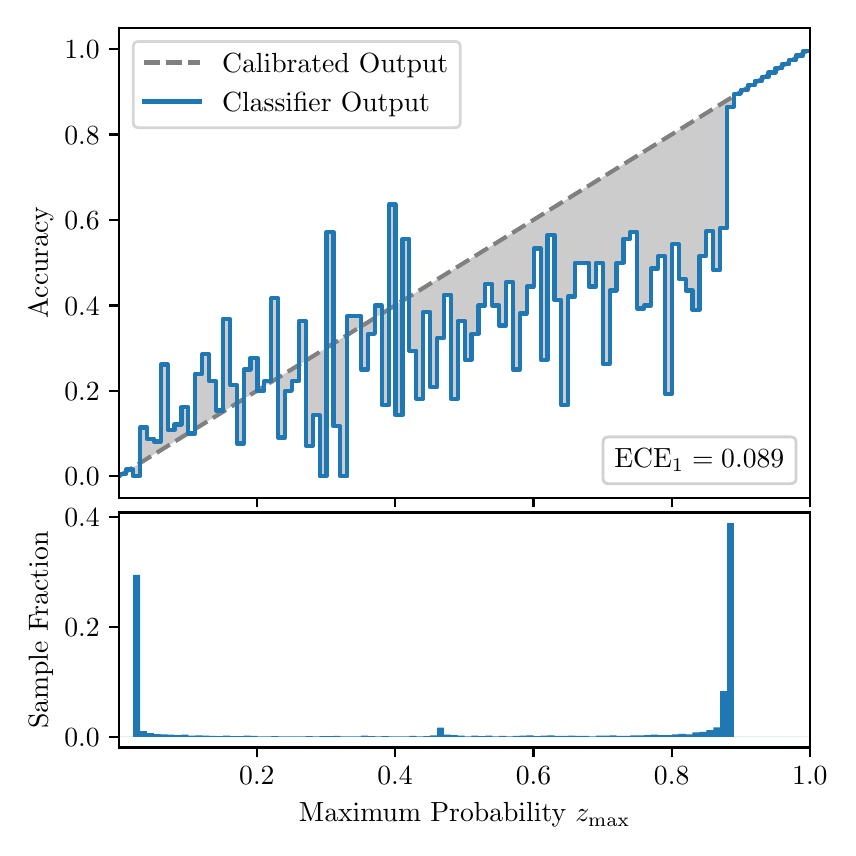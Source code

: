 \begingroup%
\makeatletter%
\begin{pgfpicture}%
\pgfpathrectangle{\pgfpointorigin}{\pgfqpoint{4.0in}{4.0in}}%
\pgfusepath{use as bounding box, clip}%
\begin{pgfscope}%
\pgfsetbuttcap%
\pgfsetmiterjoin%
\definecolor{currentfill}{rgb}{1.0,1.0,1.0}%
\pgfsetfillcolor{currentfill}%
\pgfsetlinewidth{0.0pt}%
\definecolor{currentstroke}{rgb}{1.0,1.0,1.0}%
\pgfsetstrokecolor{currentstroke}%
\pgfsetdash{}{0pt}%
\pgfpathmoveto{\pgfqpoint{0.0in}{0.0in}}%
\pgfpathlineto{\pgfqpoint{4.0in}{0.0in}}%
\pgfpathlineto{\pgfqpoint{4.0in}{4.0in}}%
\pgfpathlineto{\pgfqpoint{0.0in}{4.0in}}%
\pgfpathclose%
\pgfusepath{fill}%
\end{pgfscope}%
\begin{pgfscope}%
\pgfsetbuttcap%
\pgfsetmiterjoin%
\definecolor{currentfill}{rgb}{1.0,1.0,1.0}%
\pgfsetfillcolor{currentfill}%
\pgfsetlinewidth{0.0pt}%
\definecolor{currentstroke}{rgb}{0.0,0.0,0.0}%
\pgfsetstrokecolor{currentstroke}%
\pgfsetstrokeopacity{0.0}%
\pgfsetdash{}{0pt}%
\pgfpathmoveto{\pgfqpoint{0.458in}{1.65in}}%
\pgfpathlineto{\pgfqpoint{3.911in}{1.65in}}%
\pgfpathlineto{\pgfqpoint{3.911in}{4.0in}}%
\pgfpathlineto{\pgfqpoint{0.458in}{4.0in}}%
\pgfpathclose%
\pgfusepath{fill}%
\end{pgfscope}%
\begin{pgfscope}%
\pgfpathrectangle{\pgfqpoint{0.458in}{1.65in}}{\pgfqpoint{3.453in}{2.35in}}%
\pgfusepath{clip}%
\pgfsetbuttcap%
\pgfsetroundjoin%
\definecolor{currentfill}{rgb}{0.0,0.0,0.0}%
\pgfsetfillcolor{currentfill}%
\pgfsetfillopacity{0.2}%
\pgfsetlinewidth{0.0pt}%
\definecolor{currentstroke}{rgb}{0.0,0.0,0.0}%
\pgfsetstrokecolor{currentstroke}%
\pgfsetdash{}{0pt}%
\pgfpathmoveto{\pgfqpoint{0.462in}{1.77in}}%
\pgfpathlineto{\pgfqpoint{0.462in}{1.761in}}%
\pgfpathlineto{\pgfqpoint{0.465in}{1.763in}}%
\pgfpathlineto{\pgfqpoint{0.469in}{1.765in}}%
\pgfpathlineto{\pgfqpoint{0.472in}{1.768in}}%
\pgfpathlineto{\pgfqpoint{0.475in}{1.77in}}%
\pgfpathlineto{\pgfqpoint{0.479in}{1.772in}}%
\pgfpathlineto{\pgfqpoint{0.482in}{1.774in}}%
\pgfpathlineto{\pgfqpoint{0.486in}{1.776in}}%
\pgfpathlineto{\pgfqpoint{0.489in}{1.778in}}%
\pgfpathlineto{\pgfqpoint{0.493in}{1.78in}}%
\pgfpathlineto{\pgfqpoint{0.496in}{1.783in}}%
\pgfpathlineto{\pgfqpoint{0.5in}{1.785in}}%
\pgfpathlineto{\pgfqpoint{0.503in}{1.787in}}%
\pgfpathlineto{\pgfqpoint{0.507in}{1.789in}}%
\pgfpathlineto{\pgfqpoint{0.51in}{1.791in}}%
\pgfpathlineto{\pgfqpoint{0.513in}{1.793in}}%
\pgfpathlineto{\pgfqpoint{0.517in}{1.795in}}%
\pgfpathlineto{\pgfqpoint{0.52in}{1.798in}}%
\pgfpathlineto{\pgfqpoint{0.524in}{1.8in}}%
\pgfpathlineto{\pgfqpoint{0.527in}{1.802in}}%
\pgfpathlineto{\pgfqpoint{0.531in}{1.804in}}%
\pgfpathlineto{\pgfqpoint{0.534in}{1.806in}}%
\pgfpathlineto{\pgfqpoint{0.538in}{1.808in}}%
\pgfpathlineto{\pgfqpoint{0.541in}{1.81in}}%
\pgfpathlineto{\pgfqpoint{0.545in}{1.812in}}%
\pgfpathlineto{\pgfqpoint{0.548in}{1.815in}}%
\pgfpathlineto{\pgfqpoint{0.551in}{1.817in}}%
\pgfpathlineto{\pgfqpoint{0.555in}{1.819in}}%
\pgfpathlineto{\pgfqpoint{0.558in}{1.821in}}%
\pgfpathlineto{\pgfqpoint{0.562in}{1.823in}}%
\pgfpathlineto{\pgfqpoint{0.565in}{1.825in}}%
\pgfpathlineto{\pgfqpoint{0.569in}{1.827in}}%
\pgfpathlineto{\pgfqpoint{0.572in}{1.83in}}%
\pgfpathlineto{\pgfqpoint{0.576in}{1.832in}}%
\pgfpathlineto{\pgfqpoint{0.579in}{1.834in}}%
\pgfpathlineto{\pgfqpoint{0.583in}{1.836in}}%
\pgfpathlineto{\pgfqpoint{0.586in}{1.838in}}%
\pgfpathlineto{\pgfqpoint{0.59in}{1.84in}}%
\pgfpathlineto{\pgfqpoint{0.593in}{1.842in}}%
\pgfpathlineto{\pgfqpoint{0.596in}{1.845in}}%
\pgfpathlineto{\pgfqpoint{0.6in}{1.847in}}%
\pgfpathlineto{\pgfqpoint{0.603in}{1.849in}}%
\pgfpathlineto{\pgfqpoint{0.607in}{1.851in}}%
\pgfpathlineto{\pgfqpoint{0.61in}{1.853in}}%
\pgfpathlineto{\pgfqpoint{0.614in}{1.855in}}%
\pgfpathlineto{\pgfqpoint{0.617in}{1.857in}}%
\pgfpathlineto{\pgfqpoint{0.621in}{1.859in}}%
\pgfpathlineto{\pgfqpoint{0.624in}{1.862in}}%
\pgfpathlineto{\pgfqpoint{0.628in}{1.864in}}%
\pgfpathlineto{\pgfqpoint{0.631in}{1.866in}}%
\pgfpathlineto{\pgfqpoint{0.634in}{1.868in}}%
\pgfpathlineto{\pgfqpoint{0.638in}{1.87in}}%
\pgfpathlineto{\pgfqpoint{0.641in}{1.872in}}%
\pgfpathlineto{\pgfqpoint{0.645in}{1.874in}}%
\pgfpathlineto{\pgfqpoint{0.648in}{1.877in}}%
\pgfpathlineto{\pgfqpoint{0.652in}{1.879in}}%
\pgfpathlineto{\pgfqpoint{0.655in}{1.881in}}%
\pgfpathlineto{\pgfqpoint{0.659in}{1.883in}}%
\pgfpathlineto{\pgfqpoint{0.662in}{1.885in}}%
\pgfpathlineto{\pgfqpoint{0.666in}{1.887in}}%
\pgfpathlineto{\pgfqpoint{0.669in}{1.889in}}%
\pgfpathlineto{\pgfqpoint{0.672in}{1.892in}}%
\pgfpathlineto{\pgfqpoint{0.676in}{1.894in}}%
\pgfpathlineto{\pgfqpoint{0.679in}{1.896in}}%
\pgfpathlineto{\pgfqpoint{0.683in}{1.898in}}%
\pgfpathlineto{\pgfqpoint{0.686in}{1.9in}}%
\pgfpathlineto{\pgfqpoint{0.69in}{1.902in}}%
\pgfpathlineto{\pgfqpoint{0.693in}{1.904in}}%
\pgfpathlineto{\pgfqpoint{0.697in}{1.906in}}%
\pgfpathlineto{\pgfqpoint{0.7in}{1.909in}}%
\pgfpathlineto{\pgfqpoint{0.704in}{1.911in}}%
\pgfpathlineto{\pgfqpoint{0.707in}{1.913in}}%
\pgfpathlineto{\pgfqpoint{0.71in}{1.915in}}%
\pgfpathlineto{\pgfqpoint{0.714in}{1.917in}}%
\pgfpathlineto{\pgfqpoint{0.717in}{1.919in}}%
\pgfpathlineto{\pgfqpoint{0.721in}{1.921in}}%
\pgfpathlineto{\pgfqpoint{0.724in}{1.924in}}%
\pgfpathlineto{\pgfqpoint{0.728in}{1.926in}}%
\pgfpathlineto{\pgfqpoint{0.731in}{1.928in}}%
\pgfpathlineto{\pgfqpoint{0.735in}{1.93in}}%
\pgfpathlineto{\pgfqpoint{0.738in}{1.932in}}%
\pgfpathlineto{\pgfqpoint{0.742in}{1.934in}}%
\pgfpathlineto{\pgfqpoint{0.745in}{1.936in}}%
\pgfpathlineto{\pgfqpoint{0.749in}{1.939in}}%
\pgfpathlineto{\pgfqpoint{0.752in}{1.941in}}%
\pgfpathlineto{\pgfqpoint{0.755in}{1.943in}}%
\pgfpathlineto{\pgfqpoint{0.759in}{1.945in}}%
\pgfpathlineto{\pgfqpoint{0.762in}{1.947in}}%
\pgfpathlineto{\pgfqpoint{0.766in}{1.949in}}%
\pgfpathlineto{\pgfqpoint{0.769in}{1.951in}}%
\pgfpathlineto{\pgfqpoint{0.773in}{1.953in}}%
\pgfpathlineto{\pgfqpoint{0.776in}{1.956in}}%
\pgfpathlineto{\pgfqpoint{0.78in}{1.958in}}%
\pgfpathlineto{\pgfqpoint{0.783in}{1.96in}}%
\pgfpathlineto{\pgfqpoint{0.787in}{1.962in}}%
\pgfpathlineto{\pgfqpoint{0.79in}{1.964in}}%
\pgfpathlineto{\pgfqpoint{0.793in}{1.966in}}%
\pgfpathlineto{\pgfqpoint{0.797in}{1.968in}}%
\pgfpathlineto{\pgfqpoint{0.8in}{1.971in}}%
\pgfpathlineto{\pgfqpoint{0.804in}{1.973in}}%
\pgfpathlineto{\pgfqpoint{0.807in}{1.975in}}%
\pgfpathlineto{\pgfqpoint{0.811in}{1.977in}}%
\pgfpathlineto{\pgfqpoint{0.814in}{1.979in}}%
\pgfpathlineto{\pgfqpoint{0.818in}{1.981in}}%
\pgfpathlineto{\pgfqpoint{0.821in}{1.983in}}%
\pgfpathlineto{\pgfqpoint{0.825in}{1.986in}}%
\pgfpathlineto{\pgfqpoint{0.828in}{1.988in}}%
\pgfpathlineto{\pgfqpoint{0.831in}{1.99in}}%
\pgfpathlineto{\pgfqpoint{0.835in}{1.992in}}%
\pgfpathlineto{\pgfqpoint{0.838in}{1.994in}}%
\pgfpathlineto{\pgfqpoint{0.842in}{1.996in}}%
\pgfpathlineto{\pgfqpoint{0.845in}{1.998in}}%
\pgfpathlineto{\pgfqpoint{0.849in}{2.0in}}%
\pgfpathlineto{\pgfqpoint{0.852in}{2.003in}}%
\pgfpathlineto{\pgfqpoint{0.856in}{2.005in}}%
\pgfpathlineto{\pgfqpoint{0.859in}{2.007in}}%
\pgfpathlineto{\pgfqpoint{0.863in}{2.009in}}%
\pgfpathlineto{\pgfqpoint{0.866in}{2.011in}}%
\pgfpathlineto{\pgfqpoint{0.869in}{2.013in}}%
\pgfpathlineto{\pgfqpoint{0.873in}{2.015in}}%
\pgfpathlineto{\pgfqpoint{0.876in}{2.018in}}%
\pgfpathlineto{\pgfqpoint{0.88in}{2.02in}}%
\pgfpathlineto{\pgfqpoint{0.883in}{2.022in}}%
\pgfpathlineto{\pgfqpoint{0.887in}{2.024in}}%
\pgfpathlineto{\pgfqpoint{0.89in}{2.026in}}%
\pgfpathlineto{\pgfqpoint{0.894in}{2.028in}}%
\pgfpathlineto{\pgfqpoint{0.897in}{2.03in}}%
\pgfpathlineto{\pgfqpoint{0.901in}{2.033in}}%
\pgfpathlineto{\pgfqpoint{0.904in}{2.035in}}%
\pgfpathlineto{\pgfqpoint{0.908in}{2.037in}}%
\pgfpathlineto{\pgfqpoint{0.911in}{2.039in}}%
\pgfpathlineto{\pgfqpoint{0.914in}{2.041in}}%
\pgfpathlineto{\pgfqpoint{0.918in}{2.043in}}%
\pgfpathlineto{\pgfqpoint{0.921in}{2.045in}}%
\pgfpathlineto{\pgfqpoint{0.925in}{2.047in}}%
\pgfpathlineto{\pgfqpoint{0.928in}{2.05in}}%
\pgfpathlineto{\pgfqpoint{0.932in}{2.052in}}%
\pgfpathlineto{\pgfqpoint{0.935in}{2.054in}}%
\pgfpathlineto{\pgfqpoint{0.939in}{2.056in}}%
\pgfpathlineto{\pgfqpoint{0.942in}{2.058in}}%
\pgfpathlineto{\pgfqpoint{0.946in}{2.06in}}%
\pgfpathlineto{\pgfqpoint{0.949in}{2.062in}}%
\pgfpathlineto{\pgfqpoint{0.952in}{2.065in}}%
\pgfpathlineto{\pgfqpoint{0.956in}{2.067in}}%
\pgfpathlineto{\pgfqpoint{0.959in}{2.069in}}%
\pgfpathlineto{\pgfqpoint{0.963in}{2.071in}}%
\pgfpathlineto{\pgfqpoint{0.966in}{2.073in}}%
\pgfpathlineto{\pgfqpoint{0.97in}{2.075in}}%
\pgfpathlineto{\pgfqpoint{0.973in}{2.077in}}%
\pgfpathlineto{\pgfqpoint{0.977in}{2.08in}}%
\pgfpathlineto{\pgfqpoint{0.98in}{2.082in}}%
\pgfpathlineto{\pgfqpoint{0.984in}{2.084in}}%
\pgfpathlineto{\pgfqpoint{0.987in}{2.086in}}%
\pgfpathlineto{\pgfqpoint{0.99in}{2.088in}}%
\pgfpathlineto{\pgfqpoint{0.994in}{2.09in}}%
\pgfpathlineto{\pgfqpoint{0.997in}{2.092in}}%
\pgfpathlineto{\pgfqpoint{1.001in}{2.094in}}%
\pgfpathlineto{\pgfqpoint{1.004in}{2.097in}}%
\pgfpathlineto{\pgfqpoint{1.008in}{2.099in}}%
\pgfpathlineto{\pgfqpoint{1.011in}{2.101in}}%
\pgfpathlineto{\pgfqpoint{1.015in}{2.103in}}%
\pgfpathlineto{\pgfqpoint{1.018in}{2.105in}}%
\pgfpathlineto{\pgfqpoint{1.022in}{2.107in}}%
\pgfpathlineto{\pgfqpoint{1.025in}{2.109in}}%
\pgfpathlineto{\pgfqpoint{1.028in}{2.112in}}%
\pgfpathlineto{\pgfqpoint{1.032in}{2.114in}}%
\pgfpathlineto{\pgfqpoint{1.035in}{2.116in}}%
\pgfpathlineto{\pgfqpoint{1.039in}{2.118in}}%
\pgfpathlineto{\pgfqpoint{1.042in}{2.12in}}%
\pgfpathlineto{\pgfqpoint{1.046in}{2.122in}}%
\pgfpathlineto{\pgfqpoint{1.049in}{2.124in}}%
\pgfpathlineto{\pgfqpoint{1.053in}{2.126in}}%
\pgfpathlineto{\pgfqpoint{1.056in}{2.129in}}%
\pgfpathlineto{\pgfqpoint{1.06in}{2.131in}}%
\pgfpathlineto{\pgfqpoint{1.063in}{2.133in}}%
\pgfpathlineto{\pgfqpoint{1.067in}{2.135in}}%
\pgfpathlineto{\pgfqpoint{1.07in}{2.137in}}%
\pgfpathlineto{\pgfqpoint{1.073in}{2.139in}}%
\pgfpathlineto{\pgfqpoint{1.077in}{2.141in}}%
\pgfpathlineto{\pgfqpoint{1.08in}{2.144in}}%
\pgfpathlineto{\pgfqpoint{1.084in}{2.146in}}%
\pgfpathlineto{\pgfqpoint{1.087in}{2.148in}}%
\pgfpathlineto{\pgfqpoint{1.091in}{2.15in}}%
\pgfpathlineto{\pgfqpoint{1.094in}{2.152in}}%
\pgfpathlineto{\pgfqpoint{1.098in}{2.154in}}%
\pgfpathlineto{\pgfqpoint{1.101in}{2.156in}}%
\pgfpathlineto{\pgfqpoint{1.105in}{2.159in}}%
\pgfpathlineto{\pgfqpoint{1.108in}{2.161in}}%
\pgfpathlineto{\pgfqpoint{1.111in}{2.163in}}%
\pgfpathlineto{\pgfqpoint{1.115in}{2.165in}}%
\pgfpathlineto{\pgfqpoint{1.118in}{2.167in}}%
\pgfpathlineto{\pgfqpoint{1.122in}{2.169in}}%
\pgfpathlineto{\pgfqpoint{1.125in}{2.171in}}%
\pgfpathlineto{\pgfqpoint{1.129in}{2.173in}}%
\pgfpathlineto{\pgfqpoint{1.132in}{2.176in}}%
\pgfpathlineto{\pgfqpoint{1.136in}{2.178in}}%
\pgfpathlineto{\pgfqpoint{1.139in}{2.18in}}%
\pgfpathlineto{\pgfqpoint{1.143in}{2.182in}}%
\pgfpathlineto{\pgfqpoint{1.146in}{2.184in}}%
\pgfpathlineto{\pgfqpoint{1.149in}{2.186in}}%
\pgfpathlineto{\pgfqpoint{1.153in}{2.188in}}%
\pgfpathlineto{\pgfqpoint{1.156in}{2.191in}}%
\pgfpathlineto{\pgfqpoint{1.16in}{2.193in}}%
\pgfpathlineto{\pgfqpoint{1.163in}{2.195in}}%
\pgfpathlineto{\pgfqpoint{1.167in}{2.197in}}%
\pgfpathlineto{\pgfqpoint{1.17in}{2.199in}}%
\pgfpathlineto{\pgfqpoint{1.174in}{2.201in}}%
\pgfpathlineto{\pgfqpoint{1.177in}{2.203in}}%
\pgfpathlineto{\pgfqpoint{1.181in}{2.206in}}%
\pgfpathlineto{\pgfqpoint{1.184in}{2.208in}}%
\pgfpathlineto{\pgfqpoint{1.187in}{2.21in}}%
\pgfpathlineto{\pgfqpoint{1.191in}{2.212in}}%
\pgfpathlineto{\pgfqpoint{1.194in}{2.214in}}%
\pgfpathlineto{\pgfqpoint{1.198in}{2.216in}}%
\pgfpathlineto{\pgfqpoint{1.201in}{2.218in}}%
\pgfpathlineto{\pgfqpoint{1.205in}{2.22in}}%
\pgfpathlineto{\pgfqpoint{1.208in}{2.223in}}%
\pgfpathlineto{\pgfqpoint{1.212in}{2.225in}}%
\pgfpathlineto{\pgfqpoint{1.215in}{2.227in}}%
\pgfpathlineto{\pgfqpoint{1.219in}{2.229in}}%
\pgfpathlineto{\pgfqpoint{1.222in}{2.231in}}%
\pgfpathlineto{\pgfqpoint{1.226in}{2.233in}}%
\pgfpathlineto{\pgfqpoint{1.229in}{2.235in}}%
\pgfpathlineto{\pgfqpoint{1.232in}{2.238in}}%
\pgfpathlineto{\pgfqpoint{1.236in}{2.24in}}%
\pgfpathlineto{\pgfqpoint{1.239in}{2.242in}}%
\pgfpathlineto{\pgfqpoint{1.243in}{2.244in}}%
\pgfpathlineto{\pgfqpoint{1.246in}{2.246in}}%
\pgfpathlineto{\pgfqpoint{1.25in}{2.248in}}%
\pgfpathlineto{\pgfqpoint{1.253in}{2.25in}}%
\pgfpathlineto{\pgfqpoint{1.257in}{2.253in}}%
\pgfpathlineto{\pgfqpoint{1.26in}{2.255in}}%
\pgfpathlineto{\pgfqpoint{1.264in}{2.257in}}%
\pgfpathlineto{\pgfqpoint{1.267in}{2.259in}}%
\pgfpathlineto{\pgfqpoint{1.27in}{2.261in}}%
\pgfpathlineto{\pgfqpoint{1.274in}{2.263in}}%
\pgfpathlineto{\pgfqpoint{1.277in}{2.265in}}%
\pgfpathlineto{\pgfqpoint{1.281in}{2.267in}}%
\pgfpathlineto{\pgfqpoint{1.284in}{2.27in}}%
\pgfpathlineto{\pgfqpoint{1.288in}{2.272in}}%
\pgfpathlineto{\pgfqpoint{1.291in}{2.274in}}%
\pgfpathlineto{\pgfqpoint{1.295in}{2.276in}}%
\pgfpathlineto{\pgfqpoint{1.298in}{2.278in}}%
\pgfpathlineto{\pgfqpoint{1.302in}{2.28in}}%
\pgfpathlineto{\pgfqpoint{1.305in}{2.282in}}%
\pgfpathlineto{\pgfqpoint{1.308in}{2.285in}}%
\pgfpathlineto{\pgfqpoint{1.312in}{2.287in}}%
\pgfpathlineto{\pgfqpoint{1.315in}{2.289in}}%
\pgfpathlineto{\pgfqpoint{1.319in}{2.291in}}%
\pgfpathlineto{\pgfqpoint{1.322in}{2.293in}}%
\pgfpathlineto{\pgfqpoint{1.326in}{2.295in}}%
\pgfpathlineto{\pgfqpoint{1.329in}{2.297in}}%
\pgfpathlineto{\pgfqpoint{1.333in}{2.3in}}%
\pgfpathlineto{\pgfqpoint{1.336in}{2.302in}}%
\pgfpathlineto{\pgfqpoint{1.34in}{2.304in}}%
\pgfpathlineto{\pgfqpoint{1.343in}{2.306in}}%
\pgfpathlineto{\pgfqpoint{1.346in}{2.308in}}%
\pgfpathlineto{\pgfqpoint{1.35in}{2.31in}}%
\pgfpathlineto{\pgfqpoint{1.353in}{2.312in}}%
\pgfpathlineto{\pgfqpoint{1.357in}{2.314in}}%
\pgfpathlineto{\pgfqpoint{1.36in}{2.317in}}%
\pgfpathlineto{\pgfqpoint{1.364in}{2.319in}}%
\pgfpathlineto{\pgfqpoint{1.367in}{2.321in}}%
\pgfpathlineto{\pgfqpoint{1.371in}{2.323in}}%
\pgfpathlineto{\pgfqpoint{1.374in}{2.325in}}%
\pgfpathlineto{\pgfqpoint{1.378in}{2.327in}}%
\pgfpathlineto{\pgfqpoint{1.381in}{2.329in}}%
\pgfpathlineto{\pgfqpoint{1.385in}{2.332in}}%
\pgfpathlineto{\pgfqpoint{1.388in}{2.334in}}%
\pgfpathlineto{\pgfqpoint{1.391in}{2.336in}}%
\pgfpathlineto{\pgfqpoint{1.395in}{2.338in}}%
\pgfpathlineto{\pgfqpoint{1.398in}{2.34in}}%
\pgfpathlineto{\pgfqpoint{1.402in}{2.342in}}%
\pgfpathlineto{\pgfqpoint{1.405in}{2.344in}}%
\pgfpathlineto{\pgfqpoint{1.409in}{2.347in}}%
\pgfpathlineto{\pgfqpoint{1.412in}{2.349in}}%
\pgfpathlineto{\pgfqpoint{1.416in}{2.351in}}%
\pgfpathlineto{\pgfqpoint{1.419in}{2.353in}}%
\pgfpathlineto{\pgfqpoint{1.423in}{2.355in}}%
\pgfpathlineto{\pgfqpoint{1.426in}{2.357in}}%
\pgfpathlineto{\pgfqpoint{1.429in}{2.359in}}%
\pgfpathlineto{\pgfqpoint{1.433in}{2.361in}}%
\pgfpathlineto{\pgfqpoint{1.436in}{2.364in}}%
\pgfpathlineto{\pgfqpoint{1.44in}{2.366in}}%
\pgfpathlineto{\pgfqpoint{1.443in}{2.368in}}%
\pgfpathlineto{\pgfqpoint{1.447in}{2.37in}}%
\pgfpathlineto{\pgfqpoint{1.45in}{2.372in}}%
\pgfpathlineto{\pgfqpoint{1.454in}{2.374in}}%
\pgfpathlineto{\pgfqpoint{1.457in}{2.376in}}%
\pgfpathlineto{\pgfqpoint{1.461in}{2.379in}}%
\pgfpathlineto{\pgfqpoint{1.464in}{2.381in}}%
\pgfpathlineto{\pgfqpoint{1.467in}{2.383in}}%
\pgfpathlineto{\pgfqpoint{1.471in}{2.385in}}%
\pgfpathlineto{\pgfqpoint{1.474in}{2.387in}}%
\pgfpathlineto{\pgfqpoint{1.478in}{2.389in}}%
\pgfpathlineto{\pgfqpoint{1.481in}{2.391in}}%
\pgfpathlineto{\pgfqpoint{1.485in}{2.394in}}%
\pgfpathlineto{\pgfqpoint{1.488in}{2.396in}}%
\pgfpathlineto{\pgfqpoint{1.492in}{2.398in}}%
\pgfpathlineto{\pgfqpoint{1.495in}{2.4in}}%
\pgfpathlineto{\pgfqpoint{1.499in}{2.402in}}%
\pgfpathlineto{\pgfqpoint{1.502in}{2.404in}}%
\pgfpathlineto{\pgfqpoint{1.506in}{2.406in}}%
\pgfpathlineto{\pgfqpoint{1.509in}{2.408in}}%
\pgfpathlineto{\pgfqpoint{1.512in}{2.411in}}%
\pgfpathlineto{\pgfqpoint{1.516in}{2.413in}}%
\pgfpathlineto{\pgfqpoint{1.519in}{2.415in}}%
\pgfpathlineto{\pgfqpoint{1.523in}{2.417in}}%
\pgfpathlineto{\pgfqpoint{1.526in}{2.419in}}%
\pgfpathlineto{\pgfqpoint{1.53in}{2.421in}}%
\pgfpathlineto{\pgfqpoint{1.533in}{2.423in}}%
\pgfpathlineto{\pgfqpoint{1.537in}{2.426in}}%
\pgfpathlineto{\pgfqpoint{1.54in}{2.428in}}%
\pgfpathlineto{\pgfqpoint{1.544in}{2.43in}}%
\pgfpathlineto{\pgfqpoint{1.547in}{2.432in}}%
\pgfpathlineto{\pgfqpoint{1.55in}{2.434in}}%
\pgfpathlineto{\pgfqpoint{1.554in}{2.436in}}%
\pgfpathlineto{\pgfqpoint{1.557in}{2.438in}}%
\pgfpathlineto{\pgfqpoint{1.561in}{2.441in}}%
\pgfpathlineto{\pgfqpoint{1.564in}{2.443in}}%
\pgfpathlineto{\pgfqpoint{1.568in}{2.445in}}%
\pgfpathlineto{\pgfqpoint{1.571in}{2.447in}}%
\pgfpathlineto{\pgfqpoint{1.575in}{2.449in}}%
\pgfpathlineto{\pgfqpoint{1.578in}{2.451in}}%
\pgfpathlineto{\pgfqpoint{1.582in}{2.453in}}%
\pgfpathlineto{\pgfqpoint{1.585in}{2.455in}}%
\pgfpathlineto{\pgfqpoint{1.588in}{2.458in}}%
\pgfpathlineto{\pgfqpoint{1.592in}{2.46in}}%
\pgfpathlineto{\pgfqpoint{1.595in}{2.462in}}%
\pgfpathlineto{\pgfqpoint{1.599in}{2.464in}}%
\pgfpathlineto{\pgfqpoint{1.602in}{2.466in}}%
\pgfpathlineto{\pgfqpoint{1.606in}{2.468in}}%
\pgfpathlineto{\pgfqpoint{1.609in}{2.47in}}%
\pgfpathlineto{\pgfqpoint{1.613in}{2.473in}}%
\pgfpathlineto{\pgfqpoint{1.616in}{2.475in}}%
\pgfpathlineto{\pgfqpoint{1.62in}{2.477in}}%
\pgfpathlineto{\pgfqpoint{1.623in}{2.479in}}%
\pgfpathlineto{\pgfqpoint{1.626in}{2.481in}}%
\pgfpathlineto{\pgfqpoint{1.63in}{2.483in}}%
\pgfpathlineto{\pgfqpoint{1.633in}{2.485in}}%
\pgfpathlineto{\pgfqpoint{1.637in}{2.488in}}%
\pgfpathlineto{\pgfqpoint{1.64in}{2.49in}}%
\pgfpathlineto{\pgfqpoint{1.644in}{2.492in}}%
\pgfpathlineto{\pgfqpoint{1.647in}{2.494in}}%
\pgfpathlineto{\pgfqpoint{1.651in}{2.496in}}%
\pgfpathlineto{\pgfqpoint{1.654in}{2.498in}}%
\pgfpathlineto{\pgfqpoint{1.658in}{2.5in}}%
\pgfpathlineto{\pgfqpoint{1.661in}{2.502in}}%
\pgfpathlineto{\pgfqpoint{1.665in}{2.505in}}%
\pgfpathlineto{\pgfqpoint{1.668in}{2.507in}}%
\pgfpathlineto{\pgfqpoint{1.671in}{2.509in}}%
\pgfpathlineto{\pgfqpoint{1.675in}{2.511in}}%
\pgfpathlineto{\pgfqpoint{1.678in}{2.513in}}%
\pgfpathlineto{\pgfqpoint{1.682in}{2.515in}}%
\pgfpathlineto{\pgfqpoint{1.685in}{2.517in}}%
\pgfpathlineto{\pgfqpoint{1.689in}{2.52in}}%
\pgfpathlineto{\pgfqpoint{1.692in}{2.522in}}%
\pgfpathlineto{\pgfqpoint{1.696in}{2.524in}}%
\pgfpathlineto{\pgfqpoint{1.699in}{2.526in}}%
\pgfpathlineto{\pgfqpoint{1.703in}{2.528in}}%
\pgfpathlineto{\pgfqpoint{1.706in}{2.53in}}%
\pgfpathlineto{\pgfqpoint{1.709in}{2.532in}}%
\pgfpathlineto{\pgfqpoint{1.713in}{2.535in}}%
\pgfpathlineto{\pgfqpoint{1.716in}{2.537in}}%
\pgfpathlineto{\pgfqpoint{1.72in}{2.539in}}%
\pgfpathlineto{\pgfqpoint{1.723in}{2.541in}}%
\pgfpathlineto{\pgfqpoint{1.727in}{2.543in}}%
\pgfpathlineto{\pgfqpoint{1.73in}{2.545in}}%
\pgfpathlineto{\pgfqpoint{1.734in}{2.547in}}%
\pgfpathlineto{\pgfqpoint{1.737in}{2.549in}}%
\pgfpathlineto{\pgfqpoint{1.741in}{2.552in}}%
\pgfpathlineto{\pgfqpoint{1.744in}{2.554in}}%
\pgfpathlineto{\pgfqpoint{1.747in}{2.556in}}%
\pgfpathlineto{\pgfqpoint{1.751in}{2.558in}}%
\pgfpathlineto{\pgfqpoint{1.754in}{2.56in}}%
\pgfpathlineto{\pgfqpoint{1.758in}{2.562in}}%
\pgfpathlineto{\pgfqpoint{1.761in}{2.564in}}%
\pgfpathlineto{\pgfqpoint{1.765in}{2.567in}}%
\pgfpathlineto{\pgfqpoint{1.768in}{2.569in}}%
\pgfpathlineto{\pgfqpoint{1.772in}{2.571in}}%
\pgfpathlineto{\pgfqpoint{1.775in}{2.573in}}%
\pgfpathlineto{\pgfqpoint{1.779in}{2.575in}}%
\pgfpathlineto{\pgfqpoint{1.782in}{2.577in}}%
\pgfpathlineto{\pgfqpoint{1.785in}{2.579in}}%
\pgfpathlineto{\pgfqpoint{1.789in}{2.582in}}%
\pgfpathlineto{\pgfqpoint{1.792in}{2.584in}}%
\pgfpathlineto{\pgfqpoint{1.796in}{2.586in}}%
\pgfpathlineto{\pgfqpoint{1.799in}{2.588in}}%
\pgfpathlineto{\pgfqpoint{1.803in}{2.59in}}%
\pgfpathlineto{\pgfqpoint{1.806in}{2.592in}}%
\pgfpathlineto{\pgfqpoint{1.81in}{2.594in}}%
\pgfpathlineto{\pgfqpoint{1.813in}{2.596in}}%
\pgfpathlineto{\pgfqpoint{1.817in}{2.599in}}%
\pgfpathlineto{\pgfqpoint{1.82in}{2.601in}}%
\pgfpathlineto{\pgfqpoint{1.824in}{2.603in}}%
\pgfpathlineto{\pgfqpoint{1.827in}{2.605in}}%
\pgfpathlineto{\pgfqpoint{1.83in}{2.607in}}%
\pgfpathlineto{\pgfqpoint{1.834in}{2.609in}}%
\pgfpathlineto{\pgfqpoint{1.837in}{2.611in}}%
\pgfpathlineto{\pgfqpoint{1.841in}{2.614in}}%
\pgfpathlineto{\pgfqpoint{1.844in}{2.616in}}%
\pgfpathlineto{\pgfqpoint{1.848in}{2.618in}}%
\pgfpathlineto{\pgfqpoint{1.851in}{2.62in}}%
\pgfpathlineto{\pgfqpoint{1.855in}{2.622in}}%
\pgfpathlineto{\pgfqpoint{1.858in}{2.624in}}%
\pgfpathlineto{\pgfqpoint{1.862in}{2.626in}}%
\pgfpathlineto{\pgfqpoint{1.865in}{2.629in}}%
\pgfpathlineto{\pgfqpoint{1.868in}{2.631in}}%
\pgfpathlineto{\pgfqpoint{1.872in}{2.633in}}%
\pgfpathlineto{\pgfqpoint{1.875in}{2.635in}}%
\pgfpathlineto{\pgfqpoint{1.879in}{2.637in}}%
\pgfpathlineto{\pgfqpoint{1.882in}{2.639in}}%
\pgfpathlineto{\pgfqpoint{1.886in}{2.641in}}%
\pgfpathlineto{\pgfqpoint{1.889in}{2.643in}}%
\pgfpathlineto{\pgfqpoint{1.893in}{2.646in}}%
\pgfpathlineto{\pgfqpoint{1.896in}{2.648in}}%
\pgfpathlineto{\pgfqpoint{1.9in}{2.65in}}%
\pgfpathlineto{\pgfqpoint{1.903in}{2.652in}}%
\pgfpathlineto{\pgfqpoint{1.906in}{2.654in}}%
\pgfpathlineto{\pgfqpoint{1.91in}{2.656in}}%
\pgfpathlineto{\pgfqpoint{1.913in}{2.658in}}%
\pgfpathlineto{\pgfqpoint{1.917in}{2.661in}}%
\pgfpathlineto{\pgfqpoint{1.92in}{2.663in}}%
\pgfpathlineto{\pgfqpoint{1.924in}{2.665in}}%
\pgfpathlineto{\pgfqpoint{1.927in}{2.667in}}%
\pgfpathlineto{\pgfqpoint{1.931in}{2.669in}}%
\pgfpathlineto{\pgfqpoint{1.934in}{2.671in}}%
\pgfpathlineto{\pgfqpoint{1.938in}{2.673in}}%
\pgfpathlineto{\pgfqpoint{1.941in}{2.676in}}%
\pgfpathlineto{\pgfqpoint{1.944in}{2.678in}}%
\pgfpathlineto{\pgfqpoint{1.948in}{2.68in}}%
\pgfpathlineto{\pgfqpoint{1.951in}{2.682in}}%
\pgfpathlineto{\pgfqpoint{1.955in}{2.684in}}%
\pgfpathlineto{\pgfqpoint{1.958in}{2.686in}}%
\pgfpathlineto{\pgfqpoint{1.962in}{2.688in}}%
\pgfpathlineto{\pgfqpoint{1.965in}{2.69in}}%
\pgfpathlineto{\pgfqpoint{1.969in}{2.693in}}%
\pgfpathlineto{\pgfqpoint{1.972in}{2.695in}}%
\pgfpathlineto{\pgfqpoint{1.976in}{2.697in}}%
\pgfpathlineto{\pgfqpoint{1.979in}{2.699in}}%
\pgfpathlineto{\pgfqpoint{1.983in}{2.701in}}%
\pgfpathlineto{\pgfqpoint{1.986in}{2.703in}}%
\pgfpathlineto{\pgfqpoint{1.989in}{2.705in}}%
\pgfpathlineto{\pgfqpoint{1.993in}{2.708in}}%
\pgfpathlineto{\pgfqpoint{1.996in}{2.71in}}%
\pgfpathlineto{\pgfqpoint{2.0in}{2.712in}}%
\pgfpathlineto{\pgfqpoint{2.003in}{2.714in}}%
\pgfpathlineto{\pgfqpoint{2.007in}{2.716in}}%
\pgfpathlineto{\pgfqpoint{2.01in}{2.718in}}%
\pgfpathlineto{\pgfqpoint{2.014in}{2.72in}}%
\pgfpathlineto{\pgfqpoint{2.017in}{2.723in}}%
\pgfpathlineto{\pgfqpoint{2.021in}{2.725in}}%
\pgfpathlineto{\pgfqpoint{2.024in}{2.727in}}%
\pgfpathlineto{\pgfqpoint{2.027in}{2.729in}}%
\pgfpathlineto{\pgfqpoint{2.031in}{2.731in}}%
\pgfpathlineto{\pgfqpoint{2.034in}{2.733in}}%
\pgfpathlineto{\pgfqpoint{2.038in}{2.735in}}%
\pgfpathlineto{\pgfqpoint{2.041in}{2.737in}}%
\pgfpathlineto{\pgfqpoint{2.045in}{2.74in}}%
\pgfpathlineto{\pgfqpoint{2.048in}{2.742in}}%
\pgfpathlineto{\pgfqpoint{2.052in}{2.744in}}%
\pgfpathlineto{\pgfqpoint{2.055in}{2.746in}}%
\pgfpathlineto{\pgfqpoint{2.059in}{2.748in}}%
\pgfpathlineto{\pgfqpoint{2.062in}{2.75in}}%
\pgfpathlineto{\pgfqpoint{2.065in}{2.752in}}%
\pgfpathlineto{\pgfqpoint{2.069in}{2.755in}}%
\pgfpathlineto{\pgfqpoint{2.072in}{2.757in}}%
\pgfpathlineto{\pgfqpoint{2.076in}{2.759in}}%
\pgfpathlineto{\pgfqpoint{2.079in}{2.761in}}%
\pgfpathlineto{\pgfqpoint{2.083in}{2.763in}}%
\pgfpathlineto{\pgfqpoint{2.086in}{2.765in}}%
\pgfpathlineto{\pgfqpoint{2.09in}{2.767in}}%
\pgfpathlineto{\pgfqpoint{2.093in}{2.77in}}%
\pgfpathlineto{\pgfqpoint{2.097in}{2.772in}}%
\pgfpathlineto{\pgfqpoint{2.1in}{2.774in}}%
\pgfpathlineto{\pgfqpoint{2.103in}{2.776in}}%
\pgfpathlineto{\pgfqpoint{2.107in}{2.778in}}%
\pgfpathlineto{\pgfqpoint{2.11in}{2.78in}}%
\pgfpathlineto{\pgfqpoint{2.114in}{2.782in}}%
\pgfpathlineto{\pgfqpoint{2.117in}{2.784in}}%
\pgfpathlineto{\pgfqpoint{2.121in}{2.787in}}%
\pgfpathlineto{\pgfqpoint{2.124in}{2.789in}}%
\pgfpathlineto{\pgfqpoint{2.128in}{2.791in}}%
\pgfpathlineto{\pgfqpoint{2.131in}{2.793in}}%
\pgfpathlineto{\pgfqpoint{2.135in}{2.795in}}%
\pgfpathlineto{\pgfqpoint{2.138in}{2.797in}}%
\pgfpathlineto{\pgfqpoint{2.142in}{2.799in}}%
\pgfpathlineto{\pgfqpoint{2.145in}{2.802in}}%
\pgfpathlineto{\pgfqpoint{2.148in}{2.804in}}%
\pgfpathlineto{\pgfqpoint{2.152in}{2.806in}}%
\pgfpathlineto{\pgfqpoint{2.155in}{2.808in}}%
\pgfpathlineto{\pgfqpoint{2.159in}{2.81in}}%
\pgfpathlineto{\pgfqpoint{2.162in}{2.812in}}%
\pgfpathlineto{\pgfqpoint{2.166in}{2.814in}}%
\pgfpathlineto{\pgfqpoint{2.169in}{2.817in}}%
\pgfpathlineto{\pgfqpoint{2.173in}{2.819in}}%
\pgfpathlineto{\pgfqpoint{2.176in}{2.821in}}%
\pgfpathlineto{\pgfqpoint{2.18in}{2.823in}}%
\pgfpathlineto{\pgfqpoint{2.183in}{2.825in}}%
\pgfpathlineto{\pgfqpoint{2.186in}{2.827in}}%
\pgfpathlineto{\pgfqpoint{2.19in}{2.829in}}%
\pgfpathlineto{\pgfqpoint{2.193in}{2.831in}}%
\pgfpathlineto{\pgfqpoint{2.197in}{2.834in}}%
\pgfpathlineto{\pgfqpoint{2.2in}{2.836in}}%
\pgfpathlineto{\pgfqpoint{2.204in}{2.838in}}%
\pgfpathlineto{\pgfqpoint{2.207in}{2.84in}}%
\pgfpathlineto{\pgfqpoint{2.211in}{2.842in}}%
\pgfpathlineto{\pgfqpoint{2.214in}{2.844in}}%
\pgfpathlineto{\pgfqpoint{2.218in}{2.846in}}%
\pgfpathlineto{\pgfqpoint{2.221in}{2.849in}}%
\pgfpathlineto{\pgfqpoint{2.224in}{2.851in}}%
\pgfpathlineto{\pgfqpoint{2.228in}{2.853in}}%
\pgfpathlineto{\pgfqpoint{2.231in}{2.855in}}%
\pgfpathlineto{\pgfqpoint{2.235in}{2.857in}}%
\pgfpathlineto{\pgfqpoint{2.238in}{2.859in}}%
\pgfpathlineto{\pgfqpoint{2.242in}{2.861in}}%
\pgfpathlineto{\pgfqpoint{2.245in}{2.864in}}%
\pgfpathlineto{\pgfqpoint{2.249in}{2.866in}}%
\pgfpathlineto{\pgfqpoint{2.252in}{2.868in}}%
\pgfpathlineto{\pgfqpoint{2.256in}{2.87in}}%
\pgfpathlineto{\pgfqpoint{2.259in}{2.872in}}%
\pgfpathlineto{\pgfqpoint{2.262in}{2.874in}}%
\pgfpathlineto{\pgfqpoint{2.266in}{2.876in}}%
\pgfpathlineto{\pgfqpoint{2.269in}{2.878in}}%
\pgfpathlineto{\pgfqpoint{2.273in}{2.881in}}%
\pgfpathlineto{\pgfqpoint{2.276in}{2.883in}}%
\pgfpathlineto{\pgfqpoint{2.28in}{2.885in}}%
\pgfpathlineto{\pgfqpoint{2.283in}{2.887in}}%
\pgfpathlineto{\pgfqpoint{2.287in}{2.889in}}%
\pgfpathlineto{\pgfqpoint{2.29in}{2.891in}}%
\pgfpathlineto{\pgfqpoint{2.294in}{2.893in}}%
\pgfpathlineto{\pgfqpoint{2.297in}{2.896in}}%
\pgfpathlineto{\pgfqpoint{2.301in}{2.898in}}%
\pgfpathlineto{\pgfqpoint{2.304in}{2.9in}}%
\pgfpathlineto{\pgfqpoint{2.307in}{2.902in}}%
\pgfpathlineto{\pgfqpoint{2.311in}{2.904in}}%
\pgfpathlineto{\pgfqpoint{2.314in}{2.906in}}%
\pgfpathlineto{\pgfqpoint{2.318in}{2.908in}}%
\pgfpathlineto{\pgfqpoint{2.321in}{2.911in}}%
\pgfpathlineto{\pgfqpoint{2.325in}{2.913in}}%
\pgfpathlineto{\pgfqpoint{2.328in}{2.915in}}%
\pgfpathlineto{\pgfqpoint{2.332in}{2.917in}}%
\pgfpathlineto{\pgfqpoint{2.335in}{2.919in}}%
\pgfpathlineto{\pgfqpoint{2.339in}{2.921in}}%
\pgfpathlineto{\pgfqpoint{2.342in}{2.923in}}%
\pgfpathlineto{\pgfqpoint{2.345in}{2.925in}}%
\pgfpathlineto{\pgfqpoint{2.349in}{2.928in}}%
\pgfpathlineto{\pgfqpoint{2.352in}{2.93in}}%
\pgfpathlineto{\pgfqpoint{2.356in}{2.932in}}%
\pgfpathlineto{\pgfqpoint{2.359in}{2.934in}}%
\pgfpathlineto{\pgfqpoint{2.363in}{2.936in}}%
\pgfpathlineto{\pgfqpoint{2.366in}{2.938in}}%
\pgfpathlineto{\pgfqpoint{2.37in}{2.94in}}%
\pgfpathlineto{\pgfqpoint{2.373in}{2.943in}}%
\pgfpathlineto{\pgfqpoint{2.377in}{2.945in}}%
\pgfpathlineto{\pgfqpoint{2.38in}{2.947in}}%
\pgfpathlineto{\pgfqpoint{2.383in}{2.949in}}%
\pgfpathlineto{\pgfqpoint{2.387in}{2.951in}}%
\pgfpathlineto{\pgfqpoint{2.39in}{2.953in}}%
\pgfpathlineto{\pgfqpoint{2.394in}{2.955in}}%
\pgfpathlineto{\pgfqpoint{2.397in}{2.958in}}%
\pgfpathlineto{\pgfqpoint{2.401in}{2.96in}}%
\pgfpathlineto{\pgfqpoint{2.404in}{2.962in}}%
\pgfpathlineto{\pgfqpoint{2.408in}{2.964in}}%
\pgfpathlineto{\pgfqpoint{2.411in}{2.966in}}%
\pgfpathlineto{\pgfqpoint{2.415in}{2.968in}}%
\pgfpathlineto{\pgfqpoint{2.418in}{2.97in}}%
\pgfpathlineto{\pgfqpoint{2.421in}{2.972in}}%
\pgfpathlineto{\pgfqpoint{2.425in}{2.975in}}%
\pgfpathlineto{\pgfqpoint{2.428in}{2.977in}}%
\pgfpathlineto{\pgfqpoint{2.432in}{2.979in}}%
\pgfpathlineto{\pgfqpoint{2.435in}{2.981in}}%
\pgfpathlineto{\pgfqpoint{2.439in}{2.983in}}%
\pgfpathlineto{\pgfqpoint{2.442in}{2.985in}}%
\pgfpathlineto{\pgfqpoint{2.446in}{2.987in}}%
\pgfpathlineto{\pgfqpoint{2.449in}{2.99in}}%
\pgfpathlineto{\pgfqpoint{2.453in}{2.992in}}%
\pgfpathlineto{\pgfqpoint{2.456in}{2.994in}}%
\pgfpathlineto{\pgfqpoint{2.46in}{2.996in}}%
\pgfpathlineto{\pgfqpoint{2.463in}{2.998in}}%
\pgfpathlineto{\pgfqpoint{2.466in}{3.0in}}%
\pgfpathlineto{\pgfqpoint{2.47in}{3.002in}}%
\pgfpathlineto{\pgfqpoint{2.473in}{3.005in}}%
\pgfpathlineto{\pgfqpoint{2.477in}{3.007in}}%
\pgfpathlineto{\pgfqpoint{2.48in}{3.009in}}%
\pgfpathlineto{\pgfqpoint{2.484in}{3.011in}}%
\pgfpathlineto{\pgfqpoint{2.487in}{3.013in}}%
\pgfpathlineto{\pgfqpoint{2.491in}{3.015in}}%
\pgfpathlineto{\pgfqpoint{2.494in}{3.017in}}%
\pgfpathlineto{\pgfqpoint{2.498in}{3.019in}}%
\pgfpathlineto{\pgfqpoint{2.501in}{3.022in}}%
\pgfpathlineto{\pgfqpoint{2.504in}{3.024in}}%
\pgfpathlineto{\pgfqpoint{2.508in}{3.026in}}%
\pgfpathlineto{\pgfqpoint{2.511in}{3.028in}}%
\pgfpathlineto{\pgfqpoint{2.515in}{3.03in}}%
\pgfpathlineto{\pgfqpoint{2.518in}{3.032in}}%
\pgfpathlineto{\pgfqpoint{2.522in}{3.034in}}%
\pgfpathlineto{\pgfqpoint{2.525in}{3.037in}}%
\pgfpathlineto{\pgfqpoint{2.529in}{3.039in}}%
\pgfpathlineto{\pgfqpoint{2.532in}{3.041in}}%
\pgfpathlineto{\pgfqpoint{2.536in}{3.043in}}%
\pgfpathlineto{\pgfqpoint{2.539in}{3.045in}}%
\pgfpathlineto{\pgfqpoint{2.542in}{3.047in}}%
\pgfpathlineto{\pgfqpoint{2.546in}{3.049in}}%
\pgfpathlineto{\pgfqpoint{2.549in}{3.051in}}%
\pgfpathlineto{\pgfqpoint{2.553in}{3.054in}}%
\pgfpathlineto{\pgfqpoint{2.556in}{3.056in}}%
\pgfpathlineto{\pgfqpoint{2.56in}{3.058in}}%
\pgfpathlineto{\pgfqpoint{2.563in}{3.06in}}%
\pgfpathlineto{\pgfqpoint{2.567in}{3.062in}}%
\pgfpathlineto{\pgfqpoint{2.57in}{3.064in}}%
\pgfpathlineto{\pgfqpoint{2.574in}{3.066in}}%
\pgfpathlineto{\pgfqpoint{2.577in}{3.069in}}%
\pgfpathlineto{\pgfqpoint{2.58in}{3.071in}}%
\pgfpathlineto{\pgfqpoint{2.584in}{3.073in}}%
\pgfpathlineto{\pgfqpoint{2.587in}{3.075in}}%
\pgfpathlineto{\pgfqpoint{2.591in}{3.077in}}%
\pgfpathlineto{\pgfqpoint{2.594in}{3.079in}}%
\pgfpathlineto{\pgfqpoint{2.598in}{3.081in}}%
\pgfpathlineto{\pgfqpoint{2.601in}{3.084in}}%
\pgfpathlineto{\pgfqpoint{2.605in}{3.086in}}%
\pgfpathlineto{\pgfqpoint{2.608in}{3.088in}}%
\pgfpathlineto{\pgfqpoint{2.612in}{3.09in}}%
\pgfpathlineto{\pgfqpoint{2.615in}{3.092in}}%
\pgfpathlineto{\pgfqpoint{2.619in}{3.094in}}%
\pgfpathlineto{\pgfqpoint{2.622in}{3.096in}}%
\pgfpathlineto{\pgfqpoint{2.625in}{3.098in}}%
\pgfpathlineto{\pgfqpoint{2.629in}{3.101in}}%
\pgfpathlineto{\pgfqpoint{2.632in}{3.103in}}%
\pgfpathlineto{\pgfqpoint{2.636in}{3.105in}}%
\pgfpathlineto{\pgfqpoint{2.639in}{3.107in}}%
\pgfpathlineto{\pgfqpoint{2.643in}{3.109in}}%
\pgfpathlineto{\pgfqpoint{2.646in}{3.111in}}%
\pgfpathlineto{\pgfqpoint{2.65in}{3.113in}}%
\pgfpathlineto{\pgfqpoint{2.653in}{3.116in}}%
\pgfpathlineto{\pgfqpoint{2.657in}{3.118in}}%
\pgfpathlineto{\pgfqpoint{2.66in}{3.12in}}%
\pgfpathlineto{\pgfqpoint{2.663in}{3.122in}}%
\pgfpathlineto{\pgfqpoint{2.667in}{3.124in}}%
\pgfpathlineto{\pgfqpoint{2.67in}{3.126in}}%
\pgfpathlineto{\pgfqpoint{2.674in}{3.128in}}%
\pgfpathlineto{\pgfqpoint{2.677in}{3.131in}}%
\pgfpathlineto{\pgfqpoint{2.681in}{3.133in}}%
\pgfpathlineto{\pgfqpoint{2.684in}{3.135in}}%
\pgfpathlineto{\pgfqpoint{2.688in}{3.137in}}%
\pgfpathlineto{\pgfqpoint{2.691in}{3.139in}}%
\pgfpathlineto{\pgfqpoint{2.695in}{3.141in}}%
\pgfpathlineto{\pgfqpoint{2.698in}{3.143in}}%
\pgfpathlineto{\pgfqpoint{2.701in}{3.145in}}%
\pgfpathlineto{\pgfqpoint{2.705in}{3.148in}}%
\pgfpathlineto{\pgfqpoint{2.708in}{3.15in}}%
\pgfpathlineto{\pgfqpoint{2.712in}{3.152in}}%
\pgfpathlineto{\pgfqpoint{2.715in}{3.154in}}%
\pgfpathlineto{\pgfqpoint{2.719in}{3.156in}}%
\pgfpathlineto{\pgfqpoint{2.722in}{3.158in}}%
\pgfpathlineto{\pgfqpoint{2.726in}{3.16in}}%
\pgfpathlineto{\pgfqpoint{2.729in}{3.163in}}%
\pgfpathlineto{\pgfqpoint{2.733in}{3.165in}}%
\pgfpathlineto{\pgfqpoint{2.736in}{3.167in}}%
\pgfpathlineto{\pgfqpoint{2.739in}{3.169in}}%
\pgfpathlineto{\pgfqpoint{2.743in}{3.171in}}%
\pgfpathlineto{\pgfqpoint{2.746in}{3.173in}}%
\pgfpathlineto{\pgfqpoint{2.75in}{3.175in}}%
\pgfpathlineto{\pgfqpoint{2.753in}{3.178in}}%
\pgfpathlineto{\pgfqpoint{2.757in}{3.18in}}%
\pgfpathlineto{\pgfqpoint{2.76in}{3.182in}}%
\pgfpathlineto{\pgfqpoint{2.764in}{3.184in}}%
\pgfpathlineto{\pgfqpoint{2.767in}{3.186in}}%
\pgfpathlineto{\pgfqpoint{2.771in}{3.188in}}%
\pgfpathlineto{\pgfqpoint{2.774in}{3.19in}}%
\pgfpathlineto{\pgfqpoint{2.778in}{3.192in}}%
\pgfpathlineto{\pgfqpoint{2.781in}{3.195in}}%
\pgfpathlineto{\pgfqpoint{2.784in}{3.197in}}%
\pgfpathlineto{\pgfqpoint{2.788in}{3.199in}}%
\pgfpathlineto{\pgfqpoint{2.791in}{3.201in}}%
\pgfpathlineto{\pgfqpoint{2.795in}{3.203in}}%
\pgfpathlineto{\pgfqpoint{2.798in}{3.205in}}%
\pgfpathlineto{\pgfqpoint{2.802in}{3.207in}}%
\pgfpathlineto{\pgfqpoint{2.805in}{3.21in}}%
\pgfpathlineto{\pgfqpoint{2.809in}{3.212in}}%
\pgfpathlineto{\pgfqpoint{2.812in}{3.214in}}%
\pgfpathlineto{\pgfqpoint{2.816in}{3.216in}}%
\pgfpathlineto{\pgfqpoint{2.819in}{3.218in}}%
\pgfpathlineto{\pgfqpoint{2.822in}{3.22in}}%
\pgfpathlineto{\pgfqpoint{2.826in}{3.222in}}%
\pgfpathlineto{\pgfqpoint{2.829in}{3.225in}}%
\pgfpathlineto{\pgfqpoint{2.833in}{3.227in}}%
\pgfpathlineto{\pgfqpoint{2.836in}{3.229in}}%
\pgfpathlineto{\pgfqpoint{2.84in}{3.231in}}%
\pgfpathlineto{\pgfqpoint{2.843in}{3.233in}}%
\pgfpathlineto{\pgfqpoint{2.847in}{3.235in}}%
\pgfpathlineto{\pgfqpoint{2.85in}{3.237in}}%
\pgfpathlineto{\pgfqpoint{2.854in}{3.239in}}%
\pgfpathlineto{\pgfqpoint{2.857in}{3.242in}}%
\pgfpathlineto{\pgfqpoint{2.86in}{3.244in}}%
\pgfpathlineto{\pgfqpoint{2.864in}{3.246in}}%
\pgfpathlineto{\pgfqpoint{2.867in}{3.248in}}%
\pgfpathlineto{\pgfqpoint{2.871in}{3.25in}}%
\pgfpathlineto{\pgfqpoint{2.874in}{3.252in}}%
\pgfpathlineto{\pgfqpoint{2.878in}{3.254in}}%
\pgfpathlineto{\pgfqpoint{2.881in}{3.257in}}%
\pgfpathlineto{\pgfqpoint{2.885in}{3.259in}}%
\pgfpathlineto{\pgfqpoint{2.888in}{3.261in}}%
\pgfpathlineto{\pgfqpoint{2.892in}{3.263in}}%
\pgfpathlineto{\pgfqpoint{2.895in}{3.265in}}%
\pgfpathlineto{\pgfqpoint{2.898in}{3.267in}}%
\pgfpathlineto{\pgfqpoint{2.902in}{3.269in}}%
\pgfpathlineto{\pgfqpoint{2.905in}{3.272in}}%
\pgfpathlineto{\pgfqpoint{2.909in}{3.274in}}%
\pgfpathlineto{\pgfqpoint{2.912in}{3.276in}}%
\pgfpathlineto{\pgfqpoint{2.916in}{3.278in}}%
\pgfpathlineto{\pgfqpoint{2.919in}{3.28in}}%
\pgfpathlineto{\pgfqpoint{2.923in}{3.282in}}%
\pgfpathlineto{\pgfqpoint{2.926in}{3.284in}}%
\pgfpathlineto{\pgfqpoint{2.93in}{3.286in}}%
\pgfpathlineto{\pgfqpoint{2.933in}{3.289in}}%
\pgfpathlineto{\pgfqpoint{2.937in}{3.291in}}%
\pgfpathlineto{\pgfqpoint{2.94in}{3.293in}}%
\pgfpathlineto{\pgfqpoint{2.943in}{3.295in}}%
\pgfpathlineto{\pgfqpoint{2.947in}{3.297in}}%
\pgfpathlineto{\pgfqpoint{2.95in}{3.299in}}%
\pgfpathlineto{\pgfqpoint{2.954in}{3.301in}}%
\pgfpathlineto{\pgfqpoint{2.957in}{3.304in}}%
\pgfpathlineto{\pgfqpoint{2.961in}{3.306in}}%
\pgfpathlineto{\pgfqpoint{2.964in}{3.308in}}%
\pgfpathlineto{\pgfqpoint{2.968in}{3.31in}}%
\pgfpathlineto{\pgfqpoint{2.971in}{3.312in}}%
\pgfpathlineto{\pgfqpoint{2.975in}{3.314in}}%
\pgfpathlineto{\pgfqpoint{2.978in}{3.316in}}%
\pgfpathlineto{\pgfqpoint{2.981in}{3.319in}}%
\pgfpathlineto{\pgfqpoint{2.985in}{3.321in}}%
\pgfpathlineto{\pgfqpoint{2.988in}{3.323in}}%
\pgfpathlineto{\pgfqpoint{2.992in}{3.325in}}%
\pgfpathlineto{\pgfqpoint{2.995in}{3.327in}}%
\pgfpathlineto{\pgfqpoint{2.999in}{3.329in}}%
\pgfpathlineto{\pgfqpoint{3.002in}{3.331in}}%
\pgfpathlineto{\pgfqpoint{3.006in}{3.333in}}%
\pgfpathlineto{\pgfqpoint{3.009in}{3.336in}}%
\pgfpathlineto{\pgfqpoint{3.013in}{3.338in}}%
\pgfpathlineto{\pgfqpoint{3.016in}{3.34in}}%
\pgfpathlineto{\pgfqpoint{3.019in}{3.342in}}%
\pgfpathlineto{\pgfqpoint{3.023in}{3.344in}}%
\pgfpathlineto{\pgfqpoint{3.026in}{3.346in}}%
\pgfpathlineto{\pgfqpoint{3.03in}{3.348in}}%
\pgfpathlineto{\pgfqpoint{3.033in}{3.351in}}%
\pgfpathlineto{\pgfqpoint{3.037in}{3.353in}}%
\pgfpathlineto{\pgfqpoint{3.04in}{3.355in}}%
\pgfpathlineto{\pgfqpoint{3.044in}{3.357in}}%
\pgfpathlineto{\pgfqpoint{3.047in}{3.359in}}%
\pgfpathlineto{\pgfqpoint{3.051in}{3.361in}}%
\pgfpathlineto{\pgfqpoint{3.054in}{3.363in}}%
\pgfpathlineto{\pgfqpoint{3.057in}{3.366in}}%
\pgfpathlineto{\pgfqpoint{3.061in}{3.368in}}%
\pgfpathlineto{\pgfqpoint{3.064in}{3.37in}}%
\pgfpathlineto{\pgfqpoint{3.068in}{3.372in}}%
\pgfpathlineto{\pgfqpoint{3.071in}{3.374in}}%
\pgfpathlineto{\pgfqpoint{3.075in}{3.376in}}%
\pgfpathlineto{\pgfqpoint{3.078in}{3.378in}}%
\pgfpathlineto{\pgfqpoint{3.082in}{3.38in}}%
\pgfpathlineto{\pgfqpoint{3.085in}{3.383in}}%
\pgfpathlineto{\pgfqpoint{3.089in}{3.385in}}%
\pgfpathlineto{\pgfqpoint{3.092in}{3.387in}}%
\pgfpathlineto{\pgfqpoint{3.096in}{3.389in}}%
\pgfpathlineto{\pgfqpoint{3.099in}{3.391in}}%
\pgfpathlineto{\pgfqpoint{3.102in}{3.393in}}%
\pgfpathlineto{\pgfqpoint{3.106in}{3.395in}}%
\pgfpathlineto{\pgfqpoint{3.109in}{3.398in}}%
\pgfpathlineto{\pgfqpoint{3.113in}{3.4in}}%
\pgfpathlineto{\pgfqpoint{3.116in}{3.402in}}%
\pgfpathlineto{\pgfqpoint{3.12in}{3.404in}}%
\pgfpathlineto{\pgfqpoint{3.123in}{3.406in}}%
\pgfpathlineto{\pgfqpoint{3.127in}{3.408in}}%
\pgfpathlineto{\pgfqpoint{3.13in}{3.41in}}%
\pgfpathlineto{\pgfqpoint{3.134in}{3.413in}}%
\pgfpathlineto{\pgfqpoint{3.137in}{3.415in}}%
\pgfpathlineto{\pgfqpoint{3.14in}{3.417in}}%
\pgfpathlineto{\pgfqpoint{3.144in}{3.419in}}%
\pgfpathlineto{\pgfqpoint{3.147in}{3.421in}}%
\pgfpathlineto{\pgfqpoint{3.151in}{3.423in}}%
\pgfpathlineto{\pgfqpoint{3.154in}{3.425in}}%
\pgfpathlineto{\pgfqpoint{3.158in}{3.427in}}%
\pgfpathlineto{\pgfqpoint{3.161in}{3.43in}}%
\pgfpathlineto{\pgfqpoint{3.165in}{3.432in}}%
\pgfpathlineto{\pgfqpoint{3.168in}{3.434in}}%
\pgfpathlineto{\pgfqpoint{3.172in}{3.436in}}%
\pgfpathlineto{\pgfqpoint{3.175in}{3.438in}}%
\pgfpathlineto{\pgfqpoint{3.178in}{3.44in}}%
\pgfpathlineto{\pgfqpoint{3.182in}{3.442in}}%
\pgfpathlineto{\pgfqpoint{3.185in}{3.445in}}%
\pgfpathlineto{\pgfqpoint{3.189in}{3.447in}}%
\pgfpathlineto{\pgfqpoint{3.192in}{3.449in}}%
\pgfpathlineto{\pgfqpoint{3.196in}{3.451in}}%
\pgfpathlineto{\pgfqpoint{3.199in}{3.453in}}%
\pgfpathlineto{\pgfqpoint{3.203in}{3.455in}}%
\pgfpathlineto{\pgfqpoint{3.206in}{3.457in}}%
\pgfpathlineto{\pgfqpoint{3.21in}{3.46in}}%
\pgfpathlineto{\pgfqpoint{3.213in}{3.462in}}%
\pgfpathlineto{\pgfqpoint{3.216in}{3.464in}}%
\pgfpathlineto{\pgfqpoint{3.22in}{3.466in}}%
\pgfpathlineto{\pgfqpoint{3.223in}{3.468in}}%
\pgfpathlineto{\pgfqpoint{3.227in}{3.47in}}%
\pgfpathlineto{\pgfqpoint{3.23in}{3.472in}}%
\pgfpathlineto{\pgfqpoint{3.234in}{3.474in}}%
\pgfpathlineto{\pgfqpoint{3.237in}{3.477in}}%
\pgfpathlineto{\pgfqpoint{3.241in}{3.479in}}%
\pgfpathlineto{\pgfqpoint{3.244in}{3.481in}}%
\pgfpathlineto{\pgfqpoint{3.248in}{3.483in}}%
\pgfpathlineto{\pgfqpoint{3.251in}{3.485in}}%
\pgfpathlineto{\pgfqpoint{3.255in}{3.487in}}%
\pgfpathlineto{\pgfqpoint{3.258in}{3.489in}}%
\pgfpathlineto{\pgfqpoint{3.261in}{3.492in}}%
\pgfpathlineto{\pgfqpoint{3.265in}{3.494in}}%
\pgfpathlineto{\pgfqpoint{3.268in}{3.496in}}%
\pgfpathlineto{\pgfqpoint{3.272in}{3.498in}}%
\pgfpathlineto{\pgfqpoint{3.275in}{3.5in}}%
\pgfpathlineto{\pgfqpoint{3.279in}{3.502in}}%
\pgfpathlineto{\pgfqpoint{3.282in}{3.504in}}%
\pgfpathlineto{\pgfqpoint{3.286in}{3.507in}}%
\pgfpathlineto{\pgfqpoint{3.289in}{3.509in}}%
\pgfpathlineto{\pgfqpoint{3.293in}{3.511in}}%
\pgfpathlineto{\pgfqpoint{3.296in}{3.513in}}%
\pgfpathlineto{\pgfqpoint{3.299in}{3.515in}}%
\pgfpathlineto{\pgfqpoint{3.303in}{3.517in}}%
\pgfpathlineto{\pgfqpoint{3.306in}{3.519in}}%
\pgfpathlineto{\pgfqpoint{3.31in}{3.521in}}%
\pgfpathlineto{\pgfqpoint{3.313in}{3.524in}}%
\pgfpathlineto{\pgfqpoint{3.317in}{3.526in}}%
\pgfpathlineto{\pgfqpoint{3.32in}{3.528in}}%
\pgfpathlineto{\pgfqpoint{3.324in}{3.53in}}%
\pgfpathlineto{\pgfqpoint{3.327in}{3.532in}}%
\pgfpathlineto{\pgfqpoint{3.331in}{3.534in}}%
\pgfpathlineto{\pgfqpoint{3.334in}{3.536in}}%
\pgfpathlineto{\pgfqpoint{3.337in}{3.539in}}%
\pgfpathlineto{\pgfqpoint{3.341in}{3.541in}}%
\pgfpathlineto{\pgfqpoint{3.344in}{3.543in}}%
\pgfpathlineto{\pgfqpoint{3.348in}{3.545in}}%
\pgfpathlineto{\pgfqpoint{3.351in}{3.547in}}%
\pgfpathlineto{\pgfqpoint{3.355in}{3.549in}}%
\pgfpathlineto{\pgfqpoint{3.358in}{3.551in}}%
\pgfpathlineto{\pgfqpoint{3.362in}{3.554in}}%
\pgfpathlineto{\pgfqpoint{3.365in}{3.556in}}%
\pgfpathlineto{\pgfqpoint{3.369in}{3.558in}}%
\pgfpathlineto{\pgfqpoint{3.372in}{3.56in}}%
\pgfpathlineto{\pgfqpoint{3.375in}{3.562in}}%
\pgfpathlineto{\pgfqpoint{3.379in}{3.564in}}%
\pgfpathlineto{\pgfqpoint{3.382in}{3.566in}}%
\pgfpathlineto{\pgfqpoint{3.386in}{3.568in}}%
\pgfpathlineto{\pgfqpoint{3.389in}{3.571in}}%
\pgfpathlineto{\pgfqpoint{3.393in}{3.573in}}%
\pgfpathlineto{\pgfqpoint{3.396in}{3.575in}}%
\pgfpathlineto{\pgfqpoint{3.4in}{3.577in}}%
\pgfpathlineto{\pgfqpoint{3.403in}{3.579in}}%
\pgfpathlineto{\pgfqpoint{3.407in}{3.581in}}%
\pgfpathlineto{\pgfqpoint{3.41in}{3.583in}}%
\pgfpathlineto{\pgfqpoint{3.414in}{3.586in}}%
\pgfpathlineto{\pgfqpoint{3.417in}{3.588in}}%
\pgfpathlineto{\pgfqpoint{3.42in}{3.59in}}%
\pgfpathlineto{\pgfqpoint{3.424in}{3.592in}}%
\pgfpathlineto{\pgfqpoint{3.427in}{3.594in}}%
\pgfpathlineto{\pgfqpoint{3.431in}{3.596in}}%
\pgfpathlineto{\pgfqpoint{3.434in}{3.598in}}%
\pgfpathlineto{\pgfqpoint{3.438in}{3.601in}}%
\pgfpathlineto{\pgfqpoint{3.441in}{3.603in}}%
\pgfpathlineto{\pgfqpoint{3.445in}{3.605in}}%
\pgfpathlineto{\pgfqpoint{3.448in}{3.607in}}%
\pgfpathlineto{\pgfqpoint{3.452in}{3.609in}}%
\pgfpathlineto{\pgfqpoint{3.455in}{3.611in}}%
\pgfpathlineto{\pgfqpoint{3.458in}{3.613in}}%
\pgfpathlineto{\pgfqpoint{3.462in}{3.615in}}%
\pgfpathlineto{\pgfqpoint{3.465in}{3.618in}}%
\pgfpathlineto{\pgfqpoint{3.469in}{3.62in}}%
\pgfpathlineto{\pgfqpoint{3.472in}{3.622in}}%
\pgfpathlineto{\pgfqpoint{3.476in}{3.624in}}%
\pgfpathlineto{\pgfqpoint{3.479in}{3.626in}}%
\pgfpathlineto{\pgfqpoint{3.483in}{3.628in}}%
\pgfpathlineto{\pgfqpoint{3.486in}{3.63in}}%
\pgfpathlineto{\pgfqpoint{3.49in}{3.633in}}%
\pgfpathlineto{\pgfqpoint{3.493in}{3.635in}}%
\pgfpathlineto{\pgfqpoint{3.496in}{3.637in}}%
\pgfpathlineto{\pgfqpoint{3.5in}{3.639in}}%
\pgfpathlineto{\pgfqpoint{3.503in}{3.641in}}%
\pgfpathlineto{\pgfqpoint{3.507in}{3.643in}}%
\pgfpathlineto{\pgfqpoint{3.51in}{3.645in}}%
\pgfpathlineto{\pgfqpoint{3.514in}{3.648in}}%
\pgfpathlineto{\pgfqpoint{3.517in}{3.65in}}%
\pgfpathlineto{\pgfqpoint{3.521in}{3.652in}}%
\pgfpathlineto{\pgfqpoint{3.524in}{3.654in}}%
\pgfpathlineto{\pgfqpoint{3.528in}{3.656in}}%
\pgfpathlineto{\pgfqpoint{3.531in}{3.658in}}%
\pgfpathlineto{\pgfqpoint{3.534in}{3.66in}}%
\pgfpathlineto{\pgfqpoint{3.538in}{3.662in}}%
\pgfpathlineto{\pgfqpoint{3.541in}{3.665in}}%
\pgfpathlineto{\pgfqpoint{3.545in}{3.667in}}%
\pgfpathlineto{\pgfqpoint{3.548in}{3.669in}}%
\pgfpathlineto{\pgfqpoint{3.552in}{3.671in}}%
\pgfpathlineto{\pgfqpoint{3.555in}{3.673in}}%
\pgfpathlineto{\pgfqpoint{3.559in}{3.675in}}%
\pgfpathlineto{\pgfqpoint{3.562in}{3.677in}}%
\pgfpathlineto{\pgfqpoint{3.566in}{3.68in}}%
\pgfpathlineto{\pgfqpoint{3.569in}{3.682in}}%
\pgfpathlineto{\pgfqpoint{3.573in}{3.684in}}%
\pgfpathlineto{\pgfqpoint{3.576in}{3.686in}}%
\pgfpathlineto{\pgfqpoint{3.579in}{3.688in}}%
\pgfpathlineto{\pgfqpoint{3.583in}{3.69in}}%
\pgfpathlineto{\pgfqpoint{3.586in}{3.692in}}%
\pgfpathlineto{\pgfqpoint{3.59in}{3.695in}}%
\pgfpathlineto{\pgfqpoint{3.593in}{3.697in}}%
\pgfpathlineto{\pgfqpoint{3.597in}{3.699in}}%
\pgfpathlineto{\pgfqpoint{3.6in}{3.701in}}%
\pgfpathlineto{\pgfqpoint{3.604in}{3.703in}}%
\pgfpathlineto{\pgfqpoint{3.607in}{3.705in}}%
\pgfpathlineto{\pgfqpoint{3.611in}{3.707in}}%
\pgfpathlineto{\pgfqpoint{3.614in}{3.709in}}%
\pgfpathlineto{\pgfqpoint{3.617in}{3.712in}}%
\pgfpathlineto{\pgfqpoint{3.621in}{3.714in}}%
\pgfpathlineto{\pgfqpoint{3.624in}{3.716in}}%
\pgfpathlineto{\pgfqpoint{3.628in}{3.718in}}%
\pgfpathlineto{\pgfqpoint{3.631in}{3.72in}}%
\pgfpathlineto{\pgfqpoint{3.635in}{3.722in}}%
\pgfpathlineto{\pgfqpoint{3.638in}{3.724in}}%
\pgfpathlineto{\pgfqpoint{3.642in}{3.727in}}%
\pgfpathlineto{\pgfqpoint{3.645in}{3.729in}}%
\pgfpathlineto{\pgfqpoint{3.649in}{3.731in}}%
\pgfpathlineto{\pgfqpoint{3.652in}{3.733in}}%
\pgfpathlineto{\pgfqpoint{3.655in}{3.735in}}%
\pgfpathlineto{\pgfqpoint{3.659in}{3.737in}}%
\pgfpathlineto{\pgfqpoint{3.662in}{3.739in}}%
\pgfpathlineto{\pgfqpoint{3.666in}{3.742in}}%
\pgfpathlineto{\pgfqpoint{3.669in}{3.744in}}%
\pgfpathlineto{\pgfqpoint{3.673in}{3.746in}}%
\pgfpathlineto{\pgfqpoint{3.676in}{3.748in}}%
\pgfpathlineto{\pgfqpoint{3.68in}{3.75in}}%
\pgfpathlineto{\pgfqpoint{3.683in}{3.752in}}%
\pgfpathlineto{\pgfqpoint{3.687in}{3.754in}}%
\pgfpathlineto{\pgfqpoint{3.69in}{3.756in}}%
\pgfpathlineto{\pgfqpoint{3.694in}{3.759in}}%
\pgfpathlineto{\pgfqpoint{3.697in}{3.761in}}%
\pgfpathlineto{\pgfqpoint{3.7in}{3.763in}}%
\pgfpathlineto{\pgfqpoint{3.704in}{3.765in}}%
\pgfpathlineto{\pgfqpoint{3.707in}{3.767in}}%
\pgfpathlineto{\pgfqpoint{3.711in}{3.769in}}%
\pgfpathlineto{\pgfqpoint{3.714in}{3.771in}}%
\pgfpathlineto{\pgfqpoint{3.718in}{3.774in}}%
\pgfpathlineto{\pgfqpoint{3.721in}{3.776in}}%
\pgfpathlineto{\pgfqpoint{3.725in}{3.778in}}%
\pgfpathlineto{\pgfqpoint{3.728in}{3.78in}}%
\pgfpathlineto{\pgfqpoint{3.732in}{3.782in}}%
\pgfpathlineto{\pgfqpoint{3.735in}{3.784in}}%
\pgfpathlineto{\pgfqpoint{3.738in}{3.786in}}%
\pgfpathlineto{\pgfqpoint{3.742in}{3.789in}}%
\pgfpathlineto{\pgfqpoint{3.745in}{3.791in}}%
\pgfpathlineto{\pgfqpoint{3.749in}{3.793in}}%
\pgfpathlineto{\pgfqpoint{3.752in}{3.795in}}%
\pgfpathlineto{\pgfqpoint{3.756in}{3.797in}}%
\pgfpathlineto{\pgfqpoint{3.759in}{3.799in}}%
\pgfpathlineto{\pgfqpoint{3.763in}{3.801in}}%
\pgfpathlineto{\pgfqpoint{3.766in}{3.803in}}%
\pgfpathlineto{\pgfqpoint{3.77in}{3.806in}}%
\pgfpathlineto{\pgfqpoint{3.773in}{3.808in}}%
\pgfpathlineto{\pgfqpoint{3.776in}{3.81in}}%
\pgfpathlineto{\pgfqpoint{3.78in}{3.812in}}%
\pgfpathlineto{\pgfqpoint{3.783in}{3.814in}}%
\pgfpathlineto{\pgfqpoint{3.787in}{3.816in}}%
\pgfpathlineto{\pgfqpoint{3.79in}{3.818in}}%
\pgfpathlineto{\pgfqpoint{3.794in}{3.821in}}%
\pgfpathlineto{\pgfqpoint{3.797in}{3.823in}}%
\pgfpathlineto{\pgfqpoint{3.801in}{3.825in}}%
\pgfpathlineto{\pgfqpoint{3.804in}{3.827in}}%
\pgfpathlineto{\pgfqpoint{3.808in}{3.829in}}%
\pgfpathlineto{\pgfqpoint{3.811in}{3.831in}}%
\pgfpathlineto{\pgfqpoint{3.814in}{3.833in}}%
\pgfpathlineto{\pgfqpoint{3.818in}{3.836in}}%
\pgfpathlineto{\pgfqpoint{3.821in}{3.838in}}%
\pgfpathlineto{\pgfqpoint{3.825in}{3.84in}}%
\pgfpathlineto{\pgfqpoint{3.828in}{3.842in}}%
\pgfpathlineto{\pgfqpoint{3.832in}{3.844in}}%
\pgfpathlineto{\pgfqpoint{3.835in}{3.846in}}%
\pgfpathlineto{\pgfqpoint{3.839in}{3.848in}}%
\pgfpathlineto{\pgfqpoint{3.842in}{3.85in}}%
\pgfpathlineto{\pgfqpoint{3.846in}{3.853in}}%
\pgfpathlineto{\pgfqpoint{3.849in}{3.855in}}%
\pgfpathlineto{\pgfqpoint{3.853in}{3.857in}}%
\pgfpathlineto{\pgfqpoint{3.856in}{3.859in}}%
\pgfpathlineto{\pgfqpoint{3.859in}{3.861in}}%
\pgfpathlineto{\pgfqpoint{3.863in}{3.863in}}%
\pgfpathlineto{\pgfqpoint{3.866in}{3.865in}}%
\pgfpathlineto{\pgfqpoint{3.87in}{3.868in}}%
\pgfpathlineto{\pgfqpoint{3.873in}{3.87in}}%
\pgfpathlineto{\pgfqpoint{3.877in}{3.872in}}%
\pgfpathlineto{\pgfqpoint{3.88in}{3.874in}}%
\pgfpathlineto{\pgfqpoint{3.884in}{3.876in}}%
\pgfpathlineto{\pgfqpoint{3.887in}{3.878in}}%
\pgfpathlineto{\pgfqpoint{3.891in}{3.88in}}%
\pgfpathlineto{\pgfqpoint{3.894in}{3.883in}}%
\pgfpathlineto{\pgfqpoint{3.897in}{3.885in}}%
\pgfpathlineto{\pgfqpoint{3.901in}{3.887in}}%
\pgfpathlineto{\pgfqpoint{3.904in}{3.889in}}%
\pgfpathlineto{\pgfqpoint{3.908in}{3.891in}}%
\pgfpathlineto{\pgfqpoint{3.908in}{3.883in}}%
\pgfpathlineto{\pgfqpoint{3.908in}{3.883in}}%
\pgfpathlineto{\pgfqpoint{3.904in}{3.883in}}%
\pgfpathlineto{\pgfqpoint{3.901in}{3.883in}}%
\pgfpathlineto{\pgfqpoint{3.897in}{3.883in}}%
\pgfpathlineto{\pgfqpoint{3.894in}{3.883in}}%
\pgfpathlineto{\pgfqpoint{3.891in}{3.883in}}%
\pgfpathlineto{\pgfqpoint{3.887in}{3.883in}}%
\pgfpathlineto{\pgfqpoint{3.884in}{3.883in}}%
\pgfpathlineto{\pgfqpoint{3.88in}{3.883in}}%
\pgfpathlineto{\pgfqpoint{3.877in}{3.861in}}%
\pgfpathlineto{\pgfqpoint{3.873in}{3.861in}}%
\pgfpathlineto{\pgfqpoint{3.87in}{3.861in}}%
\pgfpathlineto{\pgfqpoint{3.866in}{3.861in}}%
\pgfpathlineto{\pgfqpoint{3.863in}{3.861in}}%
\pgfpathlineto{\pgfqpoint{3.859in}{3.861in}}%
\pgfpathlineto{\pgfqpoint{3.856in}{3.861in}}%
\pgfpathlineto{\pgfqpoint{3.853in}{3.861in}}%
\pgfpathlineto{\pgfqpoint{3.849in}{3.861in}}%
\pgfpathlineto{\pgfqpoint{3.846in}{3.861in}}%
\pgfpathlineto{\pgfqpoint{3.842in}{3.84in}}%
\pgfpathlineto{\pgfqpoint{3.839in}{3.84in}}%
\pgfpathlineto{\pgfqpoint{3.835in}{3.84in}}%
\pgfpathlineto{\pgfqpoint{3.832in}{3.84in}}%
\pgfpathlineto{\pgfqpoint{3.828in}{3.84in}}%
\pgfpathlineto{\pgfqpoint{3.825in}{3.84in}}%
\pgfpathlineto{\pgfqpoint{3.821in}{3.84in}}%
\pgfpathlineto{\pgfqpoint{3.818in}{3.84in}}%
\pgfpathlineto{\pgfqpoint{3.814in}{3.84in}}%
\pgfpathlineto{\pgfqpoint{3.811in}{3.84in}}%
\pgfpathlineto{\pgfqpoint{3.808in}{3.818in}}%
\pgfpathlineto{\pgfqpoint{3.804in}{3.818in}}%
\pgfpathlineto{\pgfqpoint{3.801in}{3.818in}}%
\pgfpathlineto{\pgfqpoint{3.797in}{3.818in}}%
\pgfpathlineto{\pgfqpoint{3.794in}{3.818in}}%
\pgfpathlineto{\pgfqpoint{3.79in}{3.818in}}%
\pgfpathlineto{\pgfqpoint{3.787in}{3.818in}}%
\pgfpathlineto{\pgfqpoint{3.783in}{3.818in}}%
\pgfpathlineto{\pgfqpoint{3.78in}{3.818in}}%
\pgfpathlineto{\pgfqpoint{3.776in}{3.818in}}%
\pgfpathlineto{\pgfqpoint{3.773in}{3.797in}}%
\pgfpathlineto{\pgfqpoint{3.77in}{3.797in}}%
\pgfpathlineto{\pgfqpoint{3.766in}{3.797in}}%
\pgfpathlineto{\pgfqpoint{3.763in}{3.797in}}%
\pgfpathlineto{\pgfqpoint{3.759in}{3.797in}}%
\pgfpathlineto{\pgfqpoint{3.756in}{3.797in}}%
\pgfpathlineto{\pgfqpoint{3.752in}{3.797in}}%
\pgfpathlineto{\pgfqpoint{3.749in}{3.797in}}%
\pgfpathlineto{\pgfqpoint{3.745in}{3.797in}}%
\pgfpathlineto{\pgfqpoint{3.742in}{3.797in}}%
\pgfpathlineto{\pgfqpoint{3.738in}{3.776in}}%
\pgfpathlineto{\pgfqpoint{3.735in}{3.776in}}%
\pgfpathlineto{\pgfqpoint{3.732in}{3.776in}}%
\pgfpathlineto{\pgfqpoint{3.728in}{3.776in}}%
\pgfpathlineto{\pgfqpoint{3.725in}{3.776in}}%
\pgfpathlineto{\pgfqpoint{3.721in}{3.776in}}%
\pgfpathlineto{\pgfqpoint{3.718in}{3.776in}}%
\pgfpathlineto{\pgfqpoint{3.714in}{3.776in}}%
\pgfpathlineto{\pgfqpoint{3.711in}{3.776in}}%
\pgfpathlineto{\pgfqpoint{3.707in}{3.776in}}%
\pgfpathlineto{\pgfqpoint{3.704in}{3.754in}}%
\pgfpathlineto{\pgfqpoint{3.7in}{3.754in}}%
\pgfpathlineto{\pgfqpoint{3.697in}{3.754in}}%
\pgfpathlineto{\pgfqpoint{3.694in}{3.754in}}%
\pgfpathlineto{\pgfqpoint{3.69in}{3.754in}}%
\pgfpathlineto{\pgfqpoint{3.687in}{3.754in}}%
\pgfpathlineto{\pgfqpoint{3.683in}{3.754in}}%
\pgfpathlineto{\pgfqpoint{3.68in}{3.754in}}%
\pgfpathlineto{\pgfqpoint{3.676in}{3.754in}}%
\pgfpathlineto{\pgfqpoint{3.673in}{3.754in}}%
\pgfpathlineto{\pgfqpoint{3.669in}{3.733in}}%
\pgfpathlineto{\pgfqpoint{3.666in}{3.733in}}%
\pgfpathlineto{\pgfqpoint{3.662in}{3.733in}}%
\pgfpathlineto{\pgfqpoint{3.659in}{3.733in}}%
\pgfpathlineto{\pgfqpoint{3.655in}{3.733in}}%
\pgfpathlineto{\pgfqpoint{3.652in}{3.733in}}%
\pgfpathlineto{\pgfqpoint{3.649in}{3.733in}}%
\pgfpathlineto{\pgfqpoint{3.645in}{3.733in}}%
\pgfpathlineto{\pgfqpoint{3.642in}{3.733in}}%
\pgfpathlineto{\pgfqpoint{3.638in}{3.733in}}%
\pgfpathlineto{\pgfqpoint{3.635in}{3.712in}}%
\pgfpathlineto{\pgfqpoint{3.631in}{3.712in}}%
\pgfpathlineto{\pgfqpoint{3.628in}{3.712in}}%
\pgfpathlineto{\pgfqpoint{3.624in}{3.712in}}%
\pgfpathlineto{\pgfqpoint{3.621in}{3.712in}}%
\pgfpathlineto{\pgfqpoint{3.617in}{3.712in}}%
\pgfpathlineto{\pgfqpoint{3.614in}{3.712in}}%
\pgfpathlineto{\pgfqpoint{3.611in}{3.712in}}%
\pgfpathlineto{\pgfqpoint{3.607in}{3.712in}}%
\pgfpathlineto{\pgfqpoint{3.604in}{3.712in}}%
\pgfpathlineto{\pgfqpoint{3.6in}{3.69in}}%
\pgfpathlineto{\pgfqpoint{3.597in}{3.69in}}%
\pgfpathlineto{\pgfqpoint{3.593in}{3.69in}}%
\pgfpathlineto{\pgfqpoint{3.59in}{3.69in}}%
\pgfpathlineto{\pgfqpoint{3.586in}{3.69in}}%
\pgfpathlineto{\pgfqpoint{3.583in}{3.69in}}%
\pgfpathlineto{\pgfqpoint{3.579in}{3.69in}}%
\pgfpathlineto{\pgfqpoint{3.576in}{3.69in}}%
\pgfpathlineto{\pgfqpoint{3.573in}{3.69in}}%
\pgfpathlineto{\pgfqpoint{3.569in}{3.69in}}%
\pgfpathlineto{\pgfqpoint{3.566in}{3.669in}}%
\pgfpathlineto{\pgfqpoint{3.562in}{3.669in}}%
\pgfpathlineto{\pgfqpoint{3.559in}{3.669in}}%
\pgfpathlineto{\pgfqpoint{3.555in}{3.669in}}%
\pgfpathlineto{\pgfqpoint{3.552in}{3.669in}}%
\pgfpathlineto{\pgfqpoint{3.548in}{3.669in}}%
\pgfpathlineto{\pgfqpoint{3.545in}{3.669in}}%
\pgfpathlineto{\pgfqpoint{3.541in}{3.669in}}%
\pgfpathlineto{\pgfqpoint{3.538in}{3.669in}}%
\pgfpathlineto{\pgfqpoint{3.534in}{3.669in}}%
\pgfpathlineto{\pgfqpoint{3.531in}{3.605in}}%
\pgfpathlineto{\pgfqpoint{3.528in}{3.605in}}%
\pgfpathlineto{\pgfqpoint{3.524in}{3.605in}}%
\pgfpathlineto{\pgfqpoint{3.521in}{3.605in}}%
\pgfpathlineto{\pgfqpoint{3.517in}{3.605in}}%
\pgfpathlineto{\pgfqpoint{3.514in}{3.605in}}%
\pgfpathlineto{\pgfqpoint{3.51in}{3.605in}}%
\pgfpathlineto{\pgfqpoint{3.507in}{3.605in}}%
\pgfpathlineto{\pgfqpoint{3.503in}{3.605in}}%
\pgfpathlineto{\pgfqpoint{3.5in}{3.605in}}%
\pgfpathlineto{\pgfqpoint{3.496in}{2.998in}}%
\pgfpathlineto{\pgfqpoint{3.493in}{2.998in}}%
\pgfpathlineto{\pgfqpoint{3.49in}{2.998in}}%
\pgfpathlineto{\pgfqpoint{3.486in}{2.998in}}%
\pgfpathlineto{\pgfqpoint{3.483in}{2.998in}}%
\pgfpathlineto{\pgfqpoint{3.479in}{2.998in}}%
\pgfpathlineto{\pgfqpoint{3.476in}{2.998in}}%
\pgfpathlineto{\pgfqpoint{3.472in}{2.998in}}%
\pgfpathlineto{\pgfqpoint{3.469in}{2.998in}}%
\pgfpathlineto{\pgfqpoint{3.465in}{2.998in}}%
\pgfpathlineto{\pgfqpoint{3.462in}{2.788in}}%
\pgfpathlineto{\pgfqpoint{3.458in}{2.788in}}%
\pgfpathlineto{\pgfqpoint{3.455in}{2.788in}}%
\pgfpathlineto{\pgfqpoint{3.452in}{2.788in}}%
\pgfpathlineto{\pgfqpoint{3.448in}{2.788in}}%
\pgfpathlineto{\pgfqpoint{3.445in}{2.788in}}%
\pgfpathlineto{\pgfqpoint{3.441in}{2.788in}}%
\pgfpathlineto{\pgfqpoint{3.438in}{2.788in}}%
\pgfpathlineto{\pgfqpoint{3.434in}{2.788in}}%
\pgfpathlineto{\pgfqpoint{3.431in}{2.788in}}%
\pgfpathlineto{\pgfqpoint{3.427in}{2.983in}}%
\pgfpathlineto{\pgfqpoint{3.424in}{2.983in}}%
\pgfpathlineto{\pgfqpoint{3.42in}{2.983in}}%
\pgfpathlineto{\pgfqpoint{3.417in}{2.983in}}%
\pgfpathlineto{\pgfqpoint{3.414in}{2.983in}}%
\pgfpathlineto{\pgfqpoint{3.41in}{2.983in}}%
\pgfpathlineto{\pgfqpoint{3.407in}{2.983in}}%
\pgfpathlineto{\pgfqpoint{3.403in}{2.983in}}%
\pgfpathlineto{\pgfqpoint{3.4in}{2.983in}}%
\pgfpathlineto{\pgfqpoint{3.396in}{2.983in}}%
\pgfpathlineto{\pgfqpoint{3.393in}{2.86in}}%
\pgfpathlineto{\pgfqpoint{3.389in}{2.86in}}%
\pgfpathlineto{\pgfqpoint{3.386in}{2.86in}}%
\pgfpathlineto{\pgfqpoint{3.382in}{2.86in}}%
\pgfpathlineto{\pgfqpoint{3.379in}{2.86in}}%
\pgfpathlineto{\pgfqpoint{3.375in}{2.86in}}%
\pgfpathlineto{\pgfqpoint{3.372in}{2.86in}}%
\pgfpathlineto{\pgfqpoint{3.369in}{2.86in}}%
\pgfpathlineto{\pgfqpoint{3.365in}{2.86in}}%
\pgfpathlineto{\pgfqpoint{3.362in}{2.86in}}%
\pgfpathlineto{\pgfqpoint{3.358in}{2.589in}}%
\pgfpathlineto{\pgfqpoint{3.355in}{2.589in}}%
\pgfpathlineto{\pgfqpoint{3.351in}{2.589in}}%
\pgfpathlineto{\pgfqpoint{3.348in}{2.589in}}%
\pgfpathlineto{\pgfqpoint{3.344in}{2.589in}}%
\pgfpathlineto{\pgfqpoint{3.341in}{2.589in}}%
\pgfpathlineto{\pgfqpoint{3.337in}{2.589in}}%
\pgfpathlineto{\pgfqpoint{3.334in}{2.589in}}%
\pgfpathlineto{\pgfqpoint{3.331in}{2.589in}}%
\pgfpathlineto{\pgfqpoint{3.327in}{2.589in}}%
\pgfpathlineto{\pgfqpoint{3.324in}{2.686in}}%
\pgfpathlineto{\pgfqpoint{3.32in}{2.686in}}%
\pgfpathlineto{\pgfqpoint{3.317in}{2.686in}}%
\pgfpathlineto{\pgfqpoint{3.313in}{2.686in}}%
\pgfpathlineto{\pgfqpoint{3.31in}{2.686in}}%
\pgfpathlineto{\pgfqpoint{3.306in}{2.686in}}%
\pgfpathlineto{\pgfqpoint{3.303in}{2.686in}}%
\pgfpathlineto{\pgfqpoint{3.299in}{2.686in}}%
\pgfpathlineto{\pgfqpoint{3.296in}{2.686in}}%
\pgfpathlineto{\pgfqpoint{3.293in}{2.686in}}%
\pgfpathlineto{\pgfqpoint{3.289in}{2.743in}}%
\pgfpathlineto{\pgfqpoint{3.286in}{2.743in}}%
\pgfpathlineto{\pgfqpoint{3.282in}{2.743in}}%
\pgfpathlineto{\pgfqpoint{3.279in}{2.743in}}%
\pgfpathlineto{\pgfqpoint{3.275in}{2.743in}}%
\pgfpathlineto{\pgfqpoint{3.272in}{2.743in}}%
\pgfpathlineto{\pgfqpoint{3.268in}{2.743in}}%
\pgfpathlineto{\pgfqpoint{3.265in}{2.743in}}%
\pgfpathlineto{\pgfqpoint{3.261in}{2.743in}}%
\pgfpathlineto{\pgfqpoint{3.258in}{2.743in}}%
\pgfpathlineto{\pgfqpoint{3.255in}{2.918in}}%
\pgfpathlineto{\pgfqpoint{3.251in}{2.918in}}%
\pgfpathlineto{\pgfqpoint{3.248in}{2.918in}}%
\pgfpathlineto{\pgfqpoint{3.244in}{2.918in}}%
\pgfpathlineto{\pgfqpoint{3.241in}{2.918in}}%
\pgfpathlineto{\pgfqpoint{3.237in}{2.918in}}%
\pgfpathlineto{\pgfqpoint{3.234in}{2.918in}}%
\pgfpathlineto{\pgfqpoint{3.23in}{2.918in}}%
\pgfpathlineto{\pgfqpoint{3.227in}{2.918in}}%
\pgfpathlineto{\pgfqpoint{3.223in}{2.918in}}%
\pgfpathlineto{\pgfqpoint{3.22in}{2.17in}}%
\pgfpathlineto{\pgfqpoint{3.216in}{2.17in}}%
\pgfpathlineto{\pgfqpoint{3.213in}{2.17in}}%
\pgfpathlineto{\pgfqpoint{3.21in}{2.17in}}%
\pgfpathlineto{\pgfqpoint{3.206in}{2.17in}}%
\pgfpathlineto{\pgfqpoint{3.203in}{2.17in}}%
\pgfpathlineto{\pgfqpoint{3.199in}{2.17in}}%
\pgfpathlineto{\pgfqpoint{3.196in}{2.17in}}%
\pgfpathlineto{\pgfqpoint{3.192in}{2.17in}}%
\pgfpathlineto{\pgfqpoint{3.189in}{2.17in}}%
\pgfpathlineto{\pgfqpoint{3.185in}{2.857in}}%
\pgfpathlineto{\pgfqpoint{3.182in}{2.857in}}%
\pgfpathlineto{\pgfqpoint{3.178in}{2.857in}}%
\pgfpathlineto{\pgfqpoint{3.175in}{2.857in}}%
\pgfpathlineto{\pgfqpoint{3.172in}{2.857in}}%
\pgfpathlineto{\pgfqpoint{3.168in}{2.857in}}%
\pgfpathlineto{\pgfqpoint{3.165in}{2.857in}}%
\pgfpathlineto{\pgfqpoint{3.161in}{2.857in}}%
\pgfpathlineto{\pgfqpoint{3.158in}{2.857in}}%
\pgfpathlineto{\pgfqpoint{3.154in}{2.857in}}%
\pgfpathlineto{\pgfqpoint{3.151in}{2.796in}}%
\pgfpathlineto{\pgfqpoint{3.147in}{2.796in}}%
\pgfpathlineto{\pgfqpoint{3.144in}{2.796in}}%
\pgfpathlineto{\pgfqpoint{3.14in}{2.796in}}%
\pgfpathlineto{\pgfqpoint{3.137in}{2.796in}}%
\pgfpathlineto{\pgfqpoint{3.134in}{2.796in}}%
\pgfpathlineto{\pgfqpoint{3.13in}{2.796in}}%
\pgfpathlineto{\pgfqpoint{3.127in}{2.796in}}%
\pgfpathlineto{\pgfqpoint{3.123in}{2.796in}}%
\pgfpathlineto{\pgfqpoint{3.12in}{2.796in}}%
\pgfpathlineto{\pgfqpoint{3.116in}{2.611in}}%
\pgfpathlineto{\pgfqpoint{3.113in}{2.611in}}%
\pgfpathlineto{\pgfqpoint{3.109in}{2.611in}}%
\pgfpathlineto{\pgfqpoint{3.106in}{2.611in}}%
\pgfpathlineto{\pgfqpoint{3.102in}{2.611in}}%
\pgfpathlineto{\pgfqpoint{3.099in}{2.611in}}%
\pgfpathlineto{\pgfqpoint{3.096in}{2.611in}}%
\pgfpathlineto{\pgfqpoint{3.092in}{2.611in}}%
\pgfpathlineto{\pgfqpoint{3.089in}{2.611in}}%
\pgfpathlineto{\pgfqpoint{3.085in}{2.611in}}%
\pgfpathlineto{\pgfqpoint{3.082in}{2.596in}}%
\pgfpathlineto{\pgfqpoint{3.078in}{2.596in}}%
\pgfpathlineto{\pgfqpoint{3.075in}{2.596in}}%
\pgfpathlineto{\pgfqpoint{3.071in}{2.596in}}%
\pgfpathlineto{\pgfqpoint{3.068in}{2.596in}}%
\pgfpathlineto{\pgfqpoint{3.064in}{2.596in}}%
\pgfpathlineto{\pgfqpoint{3.061in}{2.596in}}%
\pgfpathlineto{\pgfqpoint{3.057in}{2.596in}}%
\pgfpathlineto{\pgfqpoint{3.054in}{2.596in}}%
\pgfpathlineto{\pgfqpoint{3.051in}{2.596in}}%
\pgfpathlineto{\pgfqpoint{3.047in}{2.978in}}%
\pgfpathlineto{\pgfqpoint{3.044in}{2.978in}}%
\pgfpathlineto{\pgfqpoint{3.04in}{2.978in}}%
\pgfpathlineto{\pgfqpoint{3.037in}{2.978in}}%
\pgfpathlineto{\pgfqpoint{3.033in}{2.978in}}%
\pgfpathlineto{\pgfqpoint{3.03in}{2.978in}}%
\pgfpathlineto{\pgfqpoint{3.026in}{2.978in}}%
\pgfpathlineto{\pgfqpoint{3.023in}{2.978in}}%
\pgfpathlineto{\pgfqpoint{3.019in}{2.978in}}%
\pgfpathlineto{\pgfqpoint{3.016in}{2.978in}}%
\pgfpathlineto{\pgfqpoint{3.013in}{2.944in}}%
\pgfpathlineto{\pgfqpoint{3.009in}{2.944in}}%
\pgfpathlineto{\pgfqpoint{3.006in}{2.944in}}%
\pgfpathlineto{\pgfqpoint{3.002in}{2.944in}}%
\pgfpathlineto{\pgfqpoint{2.999in}{2.944in}}%
\pgfpathlineto{\pgfqpoint{2.995in}{2.944in}}%
\pgfpathlineto{\pgfqpoint{2.992in}{2.944in}}%
\pgfpathlineto{\pgfqpoint{2.988in}{2.944in}}%
\pgfpathlineto{\pgfqpoint{2.985in}{2.944in}}%
\pgfpathlineto{\pgfqpoint{2.981in}{2.944in}}%
\pgfpathlineto{\pgfqpoint{2.978in}{2.825in}}%
\pgfpathlineto{\pgfqpoint{2.975in}{2.825in}}%
\pgfpathlineto{\pgfqpoint{2.971in}{2.825in}}%
\pgfpathlineto{\pgfqpoint{2.968in}{2.825in}}%
\pgfpathlineto{\pgfqpoint{2.964in}{2.825in}}%
\pgfpathlineto{\pgfqpoint{2.961in}{2.825in}}%
\pgfpathlineto{\pgfqpoint{2.957in}{2.825in}}%
\pgfpathlineto{\pgfqpoint{2.954in}{2.825in}}%
\pgfpathlineto{\pgfqpoint{2.95in}{2.825in}}%
\pgfpathlineto{\pgfqpoint{2.947in}{2.825in}}%
\pgfpathlineto{\pgfqpoint{2.943in}{2.686in}}%
\pgfpathlineto{\pgfqpoint{2.94in}{2.686in}}%
\pgfpathlineto{\pgfqpoint{2.937in}{2.686in}}%
\pgfpathlineto{\pgfqpoint{2.933in}{2.686in}}%
\pgfpathlineto{\pgfqpoint{2.93in}{2.686in}}%
\pgfpathlineto{\pgfqpoint{2.926in}{2.686in}}%
\pgfpathlineto{\pgfqpoint{2.923in}{2.686in}}%
\pgfpathlineto{\pgfqpoint{2.919in}{2.686in}}%
\pgfpathlineto{\pgfqpoint{2.916in}{2.686in}}%
\pgfpathlineto{\pgfqpoint{2.912in}{2.686in}}%
\pgfpathlineto{\pgfqpoint{2.909in}{2.319in}}%
\pgfpathlineto{\pgfqpoint{2.905in}{2.319in}}%
\pgfpathlineto{\pgfqpoint{2.902in}{2.319in}}%
\pgfpathlineto{\pgfqpoint{2.898in}{2.319in}}%
\pgfpathlineto{\pgfqpoint{2.895in}{2.319in}}%
\pgfpathlineto{\pgfqpoint{2.892in}{2.319in}}%
\pgfpathlineto{\pgfqpoint{2.888in}{2.319in}}%
\pgfpathlineto{\pgfqpoint{2.885in}{2.319in}}%
\pgfpathlineto{\pgfqpoint{2.881in}{2.319in}}%
\pgfpathlineto{\pgfqpoint{2.878in}{2.319in}}%
\pgfpathlineto{\pgfqpoint{2.874in}{2.825in}}%
\pgfpathlineto{\pgfqpoint{2.871in}{2.825in}}%
\pgfpathlineto{\pgfqpoint{2.867in}{2.825in}}%
\pgfpathlineto{\pgfqpoint{2.864in}{2.825in}}%
\pgfpathlineto{\pgfqpoint{2.86in}{2.825in}}%
\pgfpathlineto{\pgfqpoint{2.857in}{2.825in}}%
\pgfpathlineto{\pgfqpoint{2.854in}{2.825in}}%
\pgfpathlineto{\pgfqpoint{2.85in}{2.825in}}%
\pgfpathlineto{\pgfqpoint{2.847in}{2.825in}}%
\pgfpathlineto{\pgfqpoint{2.843in}{2.825in}}%
\pgfpathlineto{\pgfqpoint{2.84in}{2.706in}}%
\pgfpathlineto{\pgfqpoint{2.836in}{2.706in}}%
\pgfpathlineto{\pgfqpoint{2.833in}{2.706in}}%
\pgfpathlineto{\pgfqpoint{2.829in}{2.706in}}%
\pgfpathlineto{\pgfqpoint{2.826in}{2.706in}}%
\pgfpathlineto{\pgfqpoint{2.822in}{2.706in}}%
\pgfpathlineto{\pgfqpoint{2.819in}{2.706in}}%
\pgfpathlineto{\pgfqpoint{2.816in}{2.706in}}%
\pgfpathlineto{\pgfqpoint{2.812in}{2.706in}}%
\pgfpathlineto{\pgfqpoint{2.809in}{2.706in}}%
\pgfpathlineto{\pgfqpoint{2.805in}{2.825in}}%
\pgfpathlineto{\pgfqpoint{2.802in}{2.825in}}%
\pgfpathlineto{\pgfqpoint{2.798in}{2.825in}}%
\pgfpathlineto{\pgfqpoint{2.795in}{2.825in}}%
\pgfpathlineto{\pgfqpoint{2.791in}{2.825in}}%
\pgfpathlineto{\pgfqpoint{2.788in}{2.825in}}%
\pgfpathlineto{\pgfqpoint{2.784in}{2.825in}}%
\pgfpathlineto{\pgfqpoint{2.781in}{2.825in}}%
\pgfpathlineto{\pgfqpoint{2.778in}{2.825in}}%
\pgfpathlineto{\pgfqpoint{2.774in}{2.825in}}%
\pgfpathlineto{\pgfqpoint{2.771in}{2.825in}}%
\pgfpathlineto{\pgfqpoint{2.767in}{2.825in}}%
\pgfpathlineto{\pgfqpoint{2.764in}{2.825in}}%
\pgfpathlineto{\pgfqpoint{2.76in}{2.825in}}%
\pgfpathlineto{\pgfqpoint{2.757in}{2.825in}}%
\pgfpathlineto{\pgfqpoint{2.753in}{2.825in}}%
\pgfpathlineto{\pgfqpoint{2.75in}{2.825in}}%
\pgfpathlineto{\pgfqpoint{2.746in}{2.825in}}%
\pgfpathlineto{\pgfqpoint{2.743in}{2.825in}}%
\pgfpathlineto{\pgfqpoint{2.739in}{2.825in}}%
\pgfpathlineto{\pgfqpoint{2.736in}{2.656in}}%
\pgfpathlineto{\pgfqpoint{2.733in}{2.656in}}%
\pgfpathlineto{\pgfqpoint{2.729in}{2.656in}}%
\pgfpathlineto{\pgfqpoint{2.726in}{2.656in}}%
\pgfpathlineto{\pgfqpoint{2.722in}{2.656in}}%
\pgfpathlineto{\pgfqpoint{2.719in}{2.656in}}%
\pgfpathlineto{\pgfqpoint{2.715in}{2.656in}}%
\pgfpathlineto{\pgfqpoint{2.712in}{2.656in}}%
\pgfpathlineto{\pgfqpoint{2.708in}{2.656in}}%
\pgfpathlineto{\pgfqpoint{2.705in}{2.656in}}%
\pgfpathlineto{\pgfqpoint{2.701in}{2.113in}}%
\pgfpathlineto{\pgfqpoint{2.698in}{2.113in}}%
\pgfpathlineto{\pgfqpoint{2.695in}{2.113in}}%
\pgfpathlineto{\pgfqpoint{2.691in}{2.113in}}%
\pgfpathlineto{\pgfqpoint{2.688in}{2.113in}}%
\pgfpathlineto{\pgfqpoint{2.684in}{2.113in}}%
\pgfpathlineto{\pgfqpoint{2.681in}{2.113in}}%
\pgfpathlineto{\pgfqpoint{2.677in}{2.113in}}%
\pgfpathlineto{\pgfqpoint{2.674in}{2.113in}}%
\pgfpathlineto{\pgfqpoint{2.67in}{2.113in}}%
\pgfpathlineto{\pgfqpoint{2.667in}{2.637in}}%
\pgfpathlineto{\pgfqpoint{2.663in}{2.637in}}%
\pgfpathlineto{\pgfqpoint{2.66in}{2.637in}}%
\pgfpathlineto{\pgfqpoint{2.657in}{2.637in}}%
\pgfpathlineto{\pgfqpoint{2.653in}{2.637in}}%
\pgfpathlineto{\pgfqpoint{2.65in}{2.637in}}%
\pgfpathlineto{\pgfqpoint{2.646in}{2.637in}}%
\pgfpathlineto{\pgfqpoint{2.643in}{2.637in}}%
\pgfpathlineto{\pgfqpoint{2.639in}{2.637in}}%
\pgfpathlineto{\pgfqpoint{2.636in}{2.637in}}%
\pgfpathlineto{\pgfqpoint{2.632in}{2.964in}}%
\pgfpathlineto{\pgfqpoint{2.629in}{2.964in}}%
\pgfpathlineto{\pgfqpoint{2.625in}{2.964in}}%
\pgfpathlineto{\pgfqpoint{2.622in}{2.964in}}%
\pgfpathlineto{\pgfqpoint{2.619in}{2.964in}}%
\pgfpathlineto{\pgfqpoint{2.615in}{2.964in}}%
\pgfpathlineto{\pgfqpoint{2.612in}{2.964in}}%
\pgfpathlineto{\pgfqpoint{2.608in}{2.964in}}%
\pgfpathlineto{\pgfqpoint{2.605in}{2.964in}}%
\pgfpathlineto{\pgfqpoint{2.601in}{2.964in}}%
\pgfpathlineto{\pgfqpoint{2.598in}{2.34in}}%
\pgfpathlineto{\pgfqpoint{2.594in}{2.34in}}%
\pgfpathlineto{\pgfqpoint{2.591in}{2.34in}}%
\pgfpathlineto{\pgfqpoint{2.587in}{2.34in}}%
\pgfpathlineto{\pgfqpoint{2.584in}{2.34in}}%
\pgfpathlineto{\pgfqpoint{2.58in}{2.34in}}%
\pgfpathlineto{\pgfqpoint{2.577in}{2.34in}}%
\pgfpathlineto{\pgfqpoint{2.574in}{2.34in}}%
\pgfpathlineto{\pgfqpoint{2.57in}{2.34in}}%
\pgfpathlineto{\pgfqpoint{2.567in}{2.34in}}%
\pgfpathlineto{\pgfqpoint{2.563in}{2.896in}}%
\pgfpathlineto{\pgfqpoint{2.56in}{2.896in}}%
\pgfpathlineto{\pgfqpoint{2.556in}{2.896in}}%
\pgfpathlineto{\pgfqpoint{2.553in}{2.896in}}%
\pgfpathlineto{\pgfqpoint{2.549in}{2.896in}}%
\pgfpathlineto{\pgfqpoint{2.546in}{2.896in}}%
\pgfpathlineto{\pgfqpoint{2.542in}{2.896in}}%
\pgfpathlineto{\pgfqpoint{2.539in}{2.896in}}%
\pgfpathlineto{\pgfqpoint{2.536in}{2.896in}}%
\pgfpathlineto{\pgfqpoint{2.532in}{2.896in}}%
\pgfpathlineto{\pgfqpoint{2.529in}{2.706in}}%
\pgfpathlineto{\pgfqpoint{2.525in}{2.706in}}%
\pgfpathlineto{\pgfqpoint{2.522in}{2.706in}}%
\pgfpathlineto{\pgfqpoint{2.518in}{2.706in}}%
\pgfpathlineto{\pgfqpoint{2.515in}{2.706in}}%
\pgfpathlineto{\pgfqpoint{2.511in}{2.706in}}%
\pgfpathlineto{\pgfqpoint{2.508in}{2.706in}}%
\pgfpathlineto{\pgfqpoint{2.504in}{2.706in}}%
\pgfpathlineto{\pgfqpoint{2.501in}{2.706in}}%
\pgfpathlineto{\pgfqpoint{2.498in}{2.706in}}%
\pgfpathlineto{\pgfqpoint{2.494in}{2.571in}}%
\pgfpathlineto{\pgfqpoint{2.491in}{2.571in}}%
\pgfpathlineto{\pgfqpoint{2.487in}{2.571in}}%
\pgfpathlineto{\pgfqpoint{2.484in}{2.571in}}%
\pgfpathlineto{\pgfqpoint{2.48in}{2.571in}}%
\pgfpathlineto{\pgfqpoint{2.477in}{2.571in}}%
\pgfpathlineto{\pgfqpoint{2.473in}{2.571in}}%
\pgfpathlineto{\pgfqpoint{2.47in}{2.571in}}%
\pgfpathlineto{\pgfqpoint{2.466in}{2.571in}}%
\pgfpathlineto{\pgfqpoint{2.463in}{2.571in}}%
\pgfpathlineto{\pgfqpoint{2.46in}{2.291in}}%
\pgfpathlineto{\pgfqpoint{2.456in}{2.291in}}%
\pgfpathlineto{\pgfqpoint{2.453in}{2.291in}}%
\pgfpathlineto{\pgfqpoint{2.449in}{2.291in}}%
\pgfpathlineto{\pgfqpoint{2.446in}{2.291in}}%
\pgfpathlineto{\pgfqpoint{2.442in}{2.291in}}%
\pgfpathlineto{\pgfqpoint{2.439in}{2.291in}}%
\pgfpathlineto{\pgfqpoint{2.435in}{2.291in}}%
\pgfpathlineto{\pgfqpoint{2.432in}{2.291in}}%
\pgfpathlineto{\pgfqpoint{2.428in}{2.291in}}%
\pgfpathlineto{\pgfqpoint{2.425in}{2.728in}}%
\pgfpathlineto{\pgfqpoint{2.421in}{2.728in}}%
\pgfpathlineto{\pgfqpoint{2.418in}{2.728in}}%
\pgfpathlineto{\pgfqpoint{2.415in}{2.728in}}%
\pgfpathlineto{\pgfqpoint{2.411in}{2.728in}}%
\pgfpathlineto{\pgfqpoint{2.408in}{2.728in}}%
\pgfpathlineto{\pgfqpoint{2.404in}{2.728in}}%
\pgfpathlineto{\pgfqpoint{2.401in}{2.728in}}%
\pgfpathlineto{\pgfqpoint{2.397in}{2.728in}}%
\pgfpathlineto{\pgfqpoint{2.394in}{2.728in}}%
\pgfpathlineto{\pgfqpoint{2.39in}{2.511in}}%
\pgfpathlineto{\pgfqpoint{2.387in}{2.511in}}%
\pgfpathlineto{\pgfqpoint{2.383in}{2.511in}}%
\pgfpathlineto{\pgfqpoint{2.38in}{2.511in}}%
\pgfpathlineto{\pgfqpoint{2.377in}{2.511in}}%
\pgfpathlineto{\pgfqpoint{2.373in}{2.511in}}%
\pgfpathlineto{\pgfqpoint{2.37in}{2.511in}}%
\pgfpathlineto{\pgfqpoint{2.366in}{2.511in}}%
\pgfpathlineto{\pgfqpoint{2.363in}{2.511in}}%
\pgfpathlineto{\pgfqpoint{2.359in}{2.511in}}%
\pgfpathlineto{\pgfqpoint{2.356in}{2.611in}}%
\pgfpathlineto{\pgfqpoint{2.352in}{2.611in}}%
\pgfpathlineto{\pgfqpoint{2.349in}{2.611in}}%
\pgfpathlineto{\pgfqpoint{2.345in}{2.611in}}%
\pgfpathlineto{\pgfqpoint{2.342in}{2.611in}}%
\pgfpathlineto{\pgfqpoint{2.339in}{2.611in}}%
\pgfpathlineto{\pgfqpoint{2.335in}{2.611in}}%
\pgfpathlineto{\pgfqpoint{2.332in}{2.611in}}%
\pgfpathlineto{\pgfqpoint{2.328in}{2.611in}}%
\pgfpathlineto{\pgfqpoint{2.325in}{2.611in}}%
\pgfpathlineto{\pgfqpoint{2.321in}{2.718in}}%
\pgfpathlineto{\pgfqpoint{2.318in}{2.718in}}%
\pgfpathlineto{\pgfqpoint{2.314in}{2.718in}}%
\pgfpathlineto{\pgfqpoint{2.311in}{2.718in}}%
\pgfpathlineto{\pgfqpoint{2.307in}{2.718in}}%
\pgfpathlineto{\pgfqpoint{2.304in}{2.718in}}%
\pgfpathlineto{\pgfqpoint{2.301in}{2.718in}}%
\pgfpathlineto{\pgfqpoint{2.297in}{2.718in}}%
\pgfpathlineto{\pgfqpoint{2.294in}{2.718in}}%
\pgfpathlineto{\pgfqpoint{2.29in}{2.718in}}%
\pgfpathlineto{\pgfqpoint{2.287in}{2.611in}}%
\pgfpathlineto{\pgfqpoint{2.283in}{2.611in}}%
\pgfpathlineto{\pgfqpoint{2.28in}{2.611in}}%
\pgfpathlineto{\pgfqpoint{2.276in}{2.611in}}%
\pgfpathlineto{\pgfqpoint{2.273in}{2.611in}}%
\pgfpathlineto{\pgfqpoint{2.269in}{2.611in}}%
\pgfpathlineto{\pgfqpoint{2.266in}{2.611in}}%
\pgfpathlineto{\pgfqpoint{2.262in}{2.611in}}%
\pgfpathlineto{\pgfqpoint{2.259in}{2.611in}}%
\pgfpathlineto{\pgfqpoint{2.256in}{2.611in}}%
\pgfpathlineto{\pgfqpoint{2.252in}{2.469in}}%
\pgfpathlineto{\pgfqpoint{2.249in}{2.469in}}%
\pgfpathlineto{\pgfqpoint{2.245in}{2.469in}}%
\pgfpathlineto{\pgfqpoint{2.242in}{2.469in}}%
\pgfpathlineto{\pgfqpoint{2.238in}{2.469in}}%
\pgfpathlineto{\pgfqpoint{2.235in}{2.469in}}%
\pgfpathlineto{\pgfqpoint{2.231in}{2.469in}}%
\pgfpathlineto{\pgfqpoint{2.228in}{2.469in}}%
\pgfpathlineto{\pgfqpoint{2.224in}{2.469in}}%
\pgfpathlineto{\pgfqpoint{2.221in}{2.469in}}%
\pgfpathlineto{\pgfqpoint{2.218in}{2.34in}}%
\pgfpathlineto{\pgfqpoint{2.214in}{2.34in}}%
\pgfpathlineto{\pgfqpoint{2.211in}{2.34in}}%
\pgfpathlineto{\pgfqpoint{2.207in}{2.34in}}%
\pgfpathlineto{\pgfqpoint{2.204in}{2.34in}}%
\pgfpathlineto{\pgfqpoint{2.2in}{2.34in}}%
\pgfpathlineto{\pgfqpoint{2.197in}{2.34in}}%
\pgfpathlineto{\pgfqpoint{2.193in}{2.34in}}%
\pgfpathlineto{\pgfqpoint{2.19in}{2.34in}}%
\pgfpathlineto{\pgfqpoint{2.186in}{2.34in}}%
\pgfpathlineto{\pgfqpoint{2.183in}{2.534in}}%
\pgfpathlineto{\pgfqpoint{2.18in}{2.534in}}%
\pgfpathlineto{\pgfqpoint{2.176in}{2.534in}}%
\pgfpathlineto{\pgfqpoint{2.173in}{2.534in}}%
\pgfpathlineto{\pgfqpoint{2.169in}{2.534in}}%
\pgfpathlineto{\pgfqpoint{2.166in}{2.534in}}%
\pgfpathlineto{\pgfqpoint{2.162in}{2.534in}}%
\pgfpathlineto{\pgfqpoint{2.159in}{2.534in}}%
\pgfpathlineto{\pgfqpoint{2.155in}{2.534in}}%
\pgfpathlineto{\pgfqpoint{2.152in}{2.534in}}%
\pgfpathlineto{\pgfqpoint{2.148in}{2.145in}}%
\pgfpathlineto{\pgfqpoint{2.145in}{2.145in}}%
\pgfpathlineto{\pgfqpoint{2.142in}{2.145in}}%
\pgfpathlineto{\pgfqpoint{2.138in}{2.145in}}%
\pgfpathlineto{\pgfqpoint{2.135in}{2.145in}}%
\pgfpathlineto{\pgfqpoint{2.131in}{2.145in}}%
\pgfpathlineto{\pgfqpoint{2.128in}{2.145in}}%
\pgfpathlineto{\pgfqpoint{2.124in}{2.145in}}%
\pgfpathlineto{\pgfqpoint{2.121in}{2.145in}}%
\pgfpathlineto{\pgfqpoint{2.117in}{2.145in}}%
\pgfpathlineto{\pgfqpoint{2.114in}{2.665in}}%
\pgfpathlineto{\pgfqpoint{2.11in}{2.665in}}%
\pgfpathlineto{\pgfqpoint{2.107in}{2.665in}}%
\pgfpathlineto{\pgfqpoint{2.103in}{2.665in}}%
\pgfpathlineto{\pgfqpoint{2.1in}{2.665in}}%
\pgfpathlineto{\pgfqpoint{2.097in}{2.665in}}%
\pgfpathlineto{\pgfqpoint{2.093in}{2.665in}}%
\pgfpathlineto{\pgfqpoint{2.09in}{2.665in}}%
\pgfpathlineto{\pgfqpoint{2.086in}{2.665in}}%
\pgfpathlineto{\pgfqpoint{2.083in}{2.665in}}%
\pgfpathlineto{\pgfqpoint{2.079in}{2.448in}}%
\pgfpathlineto{\pgfqpoint{2.076in}{2.448in}}%
\pgfpathlineto{\pgfqpoint{2.072in}{2.448in}}%
\pgfpathlineto{\pgfqpoint{2.069in}{2.448in}}%
\pgfpathlineto{\pgfqpoint{2.065in}{2.448in}}%
\pgfpathlineto{\pgfqpoint{2.062in}{2.448in}}%
\pgfpathlineto{\pgfqpoint{2.059in}{2.448in}}%
\pgfpathlineto{\pgfqpoint{2.055in}{2.448in}}%
\pgfpathlineto{\pgfqpoint{2.052in}{2.448in}}%
\pgfpathlineto{\pgfqpoint{2.048in}{2.448in}}%
\pgfpathlineto{\pgfqpoint{2.045in}{2.202in}}%
\pgfpathlineto{\pgfqpoint{2.041in}{2.202in}}%
\pgfpathlineto{\pgfqpoint{2.038in}{2.202in}}%
\pgfpathlineto{\pgfqpoint{2.034in}{2.202in}}%
\pgfpathlineto{\pgfqpoint{2.031in}{2.202in}}%
\pgfpathlineto{\pgfqpoint{2.027in}{2.202in}}%
\pgfpathlineto{\pgfqpoint{2.024in}{2.202in}}%
\pgfpathlineto{\pgfqpoint{2.021in}{2.202in}}%
\pgfpathlineto{\pgfqpoint{2.017in}{2.202in}}%
\pgfpathlineto{\pgfqpoint{2.014in}{2.202in}}%
\pgfpathlineto{\pgfqpoint{2.01in}{2.579in}}%
\pgfpathlineto{\pgfqpoint{2.007in}{2.579in}}%
\pgfpathlineto{\pgfqpoint{2.003in}{2.579in}}%
\pgfpathlineto{\pgfqpoint{2.0in}{2.579in}}%
\pgfpathlineto{\pgfqpoint{1.996in}{2.579in}}%
\pgfpathlineto{\pgfqpoint{1.993in}{2.579in}}%
\pgfpathlineto{\pgfqpoint{1.989in}{2.579in}}%
\pgfpathlineto{\pgfqpoint{1.986in}{2.579in}}%
\pgfpathlineto{\pgfqpoint{1.983in}{2.579in}}%
\pgfpathlineto{\pgfqpoint{1.979in}{2.579in}}%
\pgfpathlineto{\pgfqpoint{1.976in}{2.145in}}%
\pgfpathlineto{\pgfqpoint{1.972in}{2.145in}}%
\pgfpathlineto{\pgfqpoint{1.969in}{2.145in}}%
\pgfpathlineto{\pgfqpoint{1.965in}{2.145in}}%
\pgfpathlineto{\pgfqpoint{1.962in}{2.145in}}%
\pgfpathlineto{\pgfqpoint{1.958in}{2.145in}}%
\pgfpathlineto{\pgfqpoint{1.955in}{2.145in}}%
\pgfpathlineto{\pgfqpoint{1.951in}{2.145in}}%
\pgfpathlineto{\pgfqpoint{1.948in}{2.145in}}%
\pgfpathlineto{\pgfqpoint{1.944in}{2.145in}}%
\pgfpathlineto{\pgfqpoint{1.941in}{2.385in}}%
\pgfpathlineto{\pgfqpoint{1.938in}{2.385in}}%
\pgfpathlineto{\pgfqpoint{1.934in}{2.385in}}%
\pgfpathlineto{\pgfqpoint{1.931in}{2.385in}}%
\pgfpathlineto{\pgfqpoint{1.927in}{2.385in}}%
\pgfpathlineto{\pgfqpoint{1.924in}{2.385in}}%
\pgfpathlineto{\pgfqpoint{1.92in}{2.385in}}%
\pgfpathlineto{\pgfqpoint{1.917in}{2.385in}}%
\pgfpathlineto{\pgfqpoint{1.913in}{2.385in}}%
\pgfpathlineto{\pgfqpoint{1.91in}{2.385in}}%
\pgfpathlineto{\pgfqpoint{1.906in}{2.944in}}%
\pgfpathlineto{\pgfqpoint{1.903in}{2.944in}}%
\pgfpathlineto{\pgfqpoint{1.9in}{2.944in}}%
\pgfpathlineto{\pgfqpoint{1.896in}{2.944in}}%
\pgfpathlineto{\pgfqpoint{1.893in}{2.944in}}%
\pgfpathlineto{\pgfqpoint{1.889in}{2.944in}}%
\pgfpathlineto{\pgfqpoint{1.886in}{2.944in}}%
\pgfpathlineto{\pgfqpoint{1.882in}{2.944in}}%
\pgfpathlineto{\pgfqpoint{1.879in}{2.944in}}%
\pgfpathlineto{\pgfqpoint{1.875in}{2.944in}}%
\pgfpathlineto{\pgfqpoint{1.872in}{2.062in}}%
\pgfpathlineto{\pgfqpoint{1.868in}{2.062in}}%
\pgfpathlineto{\pgfqpoint{1.865in}{2.062in}}%
\pgfpathlineto{\pgfqpoint{1.862in}{2.062in}}%
\pgfpathlineto{\pgfqpoint{1.858in}{2.062in}}%
\pgfpathlineto{\pgfqpoint{1.855in}{2.062in}}%
\pgfpathlineto{\pgfqpoint{1.851in}{2.062in}}%
\pgfpathlineto{\pgfqpoint{1.848in}{2.062in}}%
\pgfpathlineto{\pgfqpoint{1.844in}{2.062in}}%
\pgfpathlineto{\pgfqpoint{1.841in}{2.062in}}%
\pgfpathlineto{\pgfqpoint{1.837in}{3.116in}}%
\pgfpathlineto{\pgfqpoint{1.834in}{3.116in}}%
\pgfpathlineto{\pgfqpoint{1.83in}{3.116in}}%
\pgfpathlineto{\pgfqpoint{1.827in}{3.116in}}%
\pgfpathlineto{\pgfqpoint{1.824in}{3.116in}}%
\pgfpathlineto{\pgfqpoint{1.82in}{3.116in}}%
\pgfpathlineto{\pgfqpoint{1.817in}{3.116in}}%
\pgfpathlineto{\pgfqpoint{1.813in}{3.116in}}%
\pgfpathlineto{\pgfqpoint{1.81in}{3.116in}}%
\pgfpathlineto{\pgfqpoint{1.806in}{3.116in}}%
\pgfpathlineto{\pgfqpoint{1.803in}{2.113in}}%
\pgfpathlineto{\pgfqpoint{1.799in}{2.113in}}%
\pgfpathlineto{\pgfqpoint{1.796in}{2.113in}}%
\pgfpathlineto{\pgfqpoint{1.792in}{2.113in}}%
\pgfpathlineto{\pgfqpoint{1.789in}{2.113in}}%
\pgfpathlineto{\pgfqpoint{1.785in}{2.113in}}%
\pgfpathlineto{\pgfqpoint{1.782in}{2.113in}}%
\pgfpathlineto{\pgfqpoint{1.779in}{2.113in}}%
\pgfpathlineto{\pgfqpoint{1.775in}{2.113in}}%
\pgfpathlineto{\pgfqpoint{1.772in}{2.113in}}%
\pgfpathlineto{\pgfqpoint{1.768in}{2.611in}}%
\pgfpathlineto{\pgfqpoint{1.765in}{2.611in}}%
\pgfpathlineto{\pgfqpoint{1.761in}{2.611in}}%
\pgfpathlineto{\pgfqpoint{1.758in}{2.611in}}%
\pgfpathlineto{\pgfqpoint{1.754in}{2.611in}}%
\pgfpathlineto{\pgfqpoint{1.751in}{2.611in}}%
\pgfpathlineto{\pgfqpoint{1.747in}{2.611in}}%
\pgfpathlineto{\pgfqpoint{1.744in}{2.611in}}%
\pgfpathlineto{\pgfqpoint{1.741in}{2.611in}}%
\pgfpathlineto{\pgfqpoint{1.737in}{2.611in}}%
\pgfpathlineto{\pgfqpoint{1.734in}{2.469in}}%
\pgfpathlineto{\pgfqpoint{1.73in}{2.469in}}%
\pgfpathlineto{\pgfqpoint{1.727in}{2.469in}}%
\pgfpathlineto{\pgfqpoint{1.723in}{2.469in}}%
\pgfpathlineto{\pgfqpoint{1.72in}{2.469in}}%
\pgfpathlineto{\pgfqpoint{1.716in}{2.469in}}%
\pgfpathlineto{\pgfqpoint{1.713in}{2.469in}}%
\pgfpathlineto{\pgfqpoint{1.709in}{2.469in}}%
\pgfpathlineto{\pgfqpoint{1.706in}{2.469in}}%
\pgfpathlineto{\pgfqpoint{1.703in}{2.469in}}%
\pgfpathlineto{\pgfqpoint{1.699in}{2.291in}}%
\pgfpathlineto{\pgfqpoint{1.696in}{2.291in}}%
\pgfpathlineto{\pgfqpoint{1.692in}{2.291in}}%
\pgfpathlineto{\pgfqpoint{1.689in}{2.291in}}%
\pgfpathlineto{\pgfqpoint{1.685in}{2.291in}}%
\pgfpathlineto{\pgfqpoint{1.682in}{2.291in}}%
\pgfpathlineto{\pgfqpoint{1.678in}{2.291in}}%
\pgfpathlineto{\pgfqpoint{1.675in}{2.291in}}%
\pgfpathlineto{\pgfqpoint{1.671in}{2.291in}}%
\pgfpathlineto{\pgfqpoint{1.668in}{2.291in}}%
\pgfpathlineto{\pgfqpoint{1.665in}{2.558in}}%
\pgfpathlineto{\pgfqpoint{1.661in}{2.558in}}%
\pgfpathlineto{\pgfqpoint{1.658in}{2.558in}}%
\pgfpathlineto{\pgfqpoint{1.654in}{2.558in}}%
\pgfpathlineto{\pgfqpoint{1.651in}{2.558in}}%
\pgfpathlineto{\pgfqpoint{1.647in}{2.558in}}%
\pgfpathlineto{\pgfqpoint{1.644in}{2.558in}}%
\pgfpathlineto{\pgfqpoint{1.64in}{2.558in}}%
\pgfpathlineto{\pgfqpoint{1.637in}{2.558in}}%
\pgfpathlineto{\pgfqpoint{1.633in}{2.558in}}%
\pgfpathlineto{\pgfqpoint{1.63in}{2.558in}}%
\pgfpathlineto{\pgfqpoint{1.626in}{2.558in}}%
\pgfpathlineto{\pgfqpoint{1.623in}{2.558in}}%
\pgfpathlineto{\pgfqpoint{1.62in}{2.558in}}%
\pgfpathlineto{\pgfqpoint{1.616in}{2.558in}}%
\pgfpathlineto{\pgfqpoint{1.613in}{2.558in}}%
\pgfpathlineto{\pgfqpoint{1.609in}{2.558in}}%
\pgfpathlineto{\pgfqpoint{1.606in}{2.558in}}%
\pgfpathlineto{\pgfqpoint{1.602in}{2.558in}}%
\pgfpathlineto{\pgfqpoint{1.599in}{2.558in}}%
\pgfpathlineto{\pgfqpoint{1.595in}{1.757in}}%
\pgfpathlineto{\pgfqpoint{1.592in}{1.757in}}%
\pgfpathlineto{\pgfqpoint{1.588in}{1.757in}}%
\pgfpathlineto{\pgfqpoint{1.585in}{1.757in}}%
\pgfpathlineto{\pgfqpoint{1.582in}{1.757in}}%
\pgfpathlineto{\pgfqpoint{1.578in}{1.757in}}%
\pgfpathlineto{\pgfqpoint{1.575in}{1.757in}}%
\pgfpathlineto{\pgfqpoint{1.571in}{1.757in}}%
\pgfpathlineto{\pgfqpoint{1.568in}{1.757in}}%
\pgfpathlineto{\pgfqpoint{1.564in}{1.757in}}%
\pgfpathlineto{\pgfqpoint{1.561in}{2.008in}}%
\pgfpathlineto{\pgfqpoint{1.557in}{2.008in}}%
\pgfpathlineto{\pgfqpoint{1.554in}{2.008in}}%
\pgfpathlineto{\pgfqpoint{1.55in}{2.008in}}%
\pgfpathlineto{\pgfqpoint{1.547in}{2.008in}}%
\pgfpathlineto{\pgfqpoint{1.544in}{2.008in}}%
\pgfpathlineto{\pgfqpoint{1.54in}{2.008in}}%
\pgfpathlineto{\pgfqpoint{1.537in}{2.008in}}%
\pgfpathlineto{\pgfqpoint{1.533in}{2.008in}}%
\pgfpathlineto{\pgfqpoint{1.53in}{2.008in}}%
\pgfpathlineto{\pgfqpoint{1.526in}{2.978in}}%
\pgfpathlineto{\pgfqpoint{1.523in}{2.978in}}%
\pgfpathlineto{\pgfqpoint{1.519in}{2.978in}}%
\pgfpathlineto{\pgfqpoint{1.516in}{2.978in}}%
\pgfpathlineto{\pgfqpoint{1.512in}{2.978in}}%
\pgfpathlineto{\pgfqpoint{1.509in}{2.978in}}%
\pgfpathlineto{\pgfqpoint{1.506in}{2.978in}}%
\pgfpathlineto{\pgfqpoint{1.502in}{2.978in}}%
\pgfpathlineto{\pgfqpoint{1.499in}{2.978in}}%
\pgfpathlineto{\pgfqpoint{1.495in}{2.978in}}%
\pgfpathlineto{\pgfqpoint{1.492in}{1.757in}}%
\pgfpathlineto{\pgfqpoint{1.488in}{1.757in}}%
\pgfpathlineto{\pgfqpoint{1.485in}{1.757in}}%
\pgfpathlineto{\pgfqpoint{1.481in}{1.757in}}%
\pgfpathlineto{\pgfqpoint{1.478in}{1.757in}}%
\pgfpathlineto{\pgfqpoint{1.474in}{1.757in}}%
\pgfpathlineto{\pgfqpoint{1.471in}{1.757in}}%
\pgfpathlineto{\pgfqpoint{1.467in}{1.757in}}%
\pgfpathlineto{\pgfqpoint{1.464in}{1.757in}}%
\pgfpathlineto{\pgfqpoint{1.461in}{1.757in}}%
\pgfpathlineto{\pgfqpoint{1.457in}{2.062in}}%
\pgfpathlineto{\pgfqpoint{1.454in}{2.062in}}%
\pgfpathlineto{\pgfqpoint{1.45in}{2.062in}}%
\pgfpathlineto{\pgfqpoint{1.447in}{2.062in}}%
\pgfpathlineto{\pgfqpoint{1.443in}{2.062in}}%
\pgfpathlineto{\pgfqpoint{1.44in}{2.062in}}%
\pgfpathlineto{\pgfqpoint{1.436in}{2.062in}}%
\pgfpathlineto{\pgfqpoint{1.433in}{2.062in}}%
\pgfpathlineto{\pgfqpoint{1.429in}{2.062in}}%
\pgfpathlineto{\pgfqpoint{1.426in}{2.062in}}%
\pgfpathlineto{\pgfqpoint{1.423in}{1.91in}}%
\pgfpathlineto{\pgfqpoint{1.419in}{1.91in}}%
\pgfpathlineto{\pgfqpoint{1.416in}{1.91in}}%
\pgfpathlineto{\pgfqpoint{1.412in}{1.91in}}%
\pgfpathlineto{\pgfqpoint{1.409in}{1.91in}}%
\pgfpathlineto{\pgfqpoint{1.405in}{1.91in}}%
\pgfpathlineto{\pgfqpoint{1.402in}{1.91in}}%
\pgfpathlineto{\pgfqpoint{1.398in}{1.91in}}%
\pgfpathlineto{\pgfqpoint{1.395in}{1.91in}}%
\pgfpathlineto{\pgfqpoint{1.391in}{1.91in}}%
\pgfpathlineto{\pgfqpoint{1.388in}{2.534in}}%
\pgfpathlineto{\pgfqpoint{1.385in}{2.534in}}%
\pgfpathlineto{\pgfqpoint{1.381in}{2.534in}}%
\pgfpathlineto{\pgfqpoint{1.378in}{2.534in}}%
\pgfpathlineto{\pgfqpoint{1.374in}{2.534in}}%
\pgfpathlineto{\pgfqpoint{1.371in}{2.534in}}%
\pgfpathlineto{\pgfqpoint{1.367in}{2.534in}}%
\pgfpathlineto{\pgfqpoint{1.364in}{2.534in}}%
\pgfpathlineto{\pgfqpoint{1.36in}{2.534in}}%
\pgfpathlineto{\pgfqpoint{1.357in}{2.534in}}%
\pgfpathlineto{\pgfqpoint{1.353in}{2.232in}}%
\pgfpathlineto{\pgfqpoint{1.35in}{2.232in}}%
\pgfpathlineto{\pgfqpoint{1.346in}{2.232in}}%
\pgfpathlineto{\pgfqpoint{1.343in}{2.232in}}%
\pgfpathlineto{\pgfqpoint{1.34in}{2.232in}}%
\pgfpathlineto{\pgfqpoint{1.336in}{2.232in}}%
\pgfpathlineto{\pgfqpoint{1.333in}{2.232in}}%
\pgfpathlineto{\pgfqpoint{1.329in}{2.232in}}%
\pgfpathlineto{\pgfqpoint{1.326in}{2.232in}}%
\pgfpathlineto{\pgfqpoint{1.322in}{2.232in}}%
\pgfpathlineto{\pgfqpoint{1.319in}{2.184in}}%
\pgfpathlineto{\pgfqpoint{1.315in}{2.184in}}%
\pgfpathlineto{\pgfqpoint{1.312in}{2.184in}}%
\pgfpathlineto{\pgfqpoint{1.308in}{2.184in}}%
\pgfpathlineto{\pgfqpoint{1.305in}{2.184in}}%
\pgfpathlineto{\pgfqpoint{1.302in}{2.184in}}%
\pgfpathlineto{\pgfqpoint{1.298in}{2.184in}}%
\pgfpathlineto{\pgfqpoint{1.295in}{2.184in}}%
\pgfpathlineto{\pgfqpoint{1.291in}{2.184in}}%
\pgfpathlineto{\pgfqpoint{1.288in}{2.184in}}%
\pgfpathlineto{\pgfqpoint{1.284in}{1.951in}}%
\pgfpathlineto{\pgfqpoint{1.281in}{1.951in}}%
\pgfpathlineto{\pgfqpoint{1.277in}{1.951in}}%
\pgfpathlineto{\pgfqpoint{1.274in}{1.951in}}%
\pgfpathlineto{\pgfqpoint{1.27in}{1.951in}}%
\pgfpathlineto{\pgfqpoint{1.267in}{1.951in}}%
\pgfpathlineto{\pgfqpoint{1.264in}{1.951in}}%
\pgfpathlineto{\pgfqpoint{1.26in}{1.951in}}%
\pgfpathlineto{\pgfqpoint{1.257in}{1.951in}}%
\pgfpathlineto{\pgfqpoint{1.253in}{1.951in}}%
\pgfpathlineto{\pgfqpoint{1.25in}{2.647in}}%
\pgfpathlineto{\pgfqpoint{1.246in}{2.647in}}%
\pgfpathlineto{\pgfqpoint{1.243in}{2.647in}}%
\pgfpathlineto{\pgfqpoint{1.239in}{2.647in}}%
\pgfpathlineto{\pgfqpoint{1.236in}{2.647in}}%
\pgfpathlineto{\pgfqpoint{1.232in}{2.647in}}%
\pgfpathlineto{\pgfqpoint{1.229in}{2.647in}}%
\pgfpathlineto{\pgfqpoint{1.226in}{2.647in}}%
\pgfpathlineto{\pgfqpoint{1.222in}{2.647in}}%
\pgfpathlineto{\pgfqpoint{1.219in}{2.647in}}%
\pgfpathlineto{\pgfqpoint{1.215in}{2.232in}}%
\pgfpathlineto{\pgfqpoint{1.212in}{2.232in}}%
\pgfpathlineto{\pgfqpoint{1.208in}{2.232in}}%
\pgfpathlineto{\pgfqpoint{1.205in}{2.232in}}%
\pgfpathlineto{\pgfqpoint{1.201in}{2.232in}}%
\pgfpathlineto{\pgfqpoint{1.198in}{2.232in}}%
\pgfpathlineto{\pgfqpoint{1.194in}{2.232in}}%
\pgfpathlineto{\pgfqpoint{1.191in}{2.232in}}%
\pgfpathlineto{\pgfqpoint{1.187in}{2.232in}}%
\pgfpathlineto{\pgfqpoint{1.184in}{2.232in}}%
\pgfpathlineto{\pgfqpoint{1.181in}{2.184in}}%
\pgfpathlineto{\pgfqpoint{1.177in}{2.184in}}%
\pgfpathlineto{\pgfqpoint{1.174in}{2.184in}}%
\pgfpathlineto{\pgfqpoint{1.17in}{2.184in}}%
\pgfpathlineto{\pgfqpoint{1.167in}{2.184in}}%
\pgfpathlineto{\pgfqpoint{1.163in}{2.184in}}%
\pgfpathlineto{\pgfqpoint{1.16in}{2.184in}}%
\pgfpathlineto{\pgfqpoint{1.156in}{2.184in}}%
\pgfpathlineto{\pgfqpoint{1.153in}{2.184in}}%
\pgfpathlineto{\pgfqpoint{1.149in}{2.184in}}%
\pgfpathlineto{\pgfqpoint{1.146in}{2.35in}}%
\pgfpathlineto{\pgfqpoint{1.143in}{2.35in}}%
\pgfpathlineto{\pgfqpoint{1.139in}{2.35in}}%
\pgfpathlineto{\pgfqpoint{1.136in}{2.35in}}%
\pgfpathlineto{\pgfqpoint{1.132in}{2.35in}}%
\pgfpathlineto{\pgfqpoint{1.129in}{2.35in}}%
\pgfpathlineto{\pgfqpoint{1.125in}{2.35in}}%
\pgfpathlineto{\pgfqpoint{1.122in}{2.35in}}%
\pgfpathlineto{\pgfqpoint{1.118in}{2.35in}}%
\pgfpathlineto{\pgfqpoint{1.115in}{2.35in}}%
\pgfpathlineto{\pgfqpoint{1.111in}{2.291in}}%
\pgfpathlineto{\pgfqpoint{1.108in}{2.291in}}%
\pgfpathlineto{\pgfqpoint{1.105in}{2.291in}}%
\pgfpathlineto{\pgfqpoint{1.101in}{2.291in}}%
\pgfpathlineto{\pgfqpoint{1.098in}{2.291in}}%
\pgfpathlineto{\pgfqpoint{1.094in}{2.291in}}%
\pgfpathlineto{\pgfqpoint{1.091in}{2.291in}}%
\pgfpathlineto{\pgfqpoint{1.087in}{2.291in}}%
\pgfpathlineto{\pgfqpoint{1.084in}{2.291in}}%
\pgfpathlineto{\pgfqpoint{1.08in}{2.291in}}%
\pgfpathlineto{\pgfqpoint{1.077in}{1.921in}}%
\pgfpathlineto{\pgfqpoint{1.073in}{1.921in}}%
\pgfpathlineto{\pgfqpoint{1.07in}{1.921in}}%
\pgfpathlineto{\pgfqpoint{1.067in}{1.921in}}%
\pgfpathlineto{\pgfqpoint{1.063in}{1.921in}}%
\pgfpathlineto{\pgfqpoint{1.06in}{1.921in}}%
\pgfpathlineto{\pgfqpoint{1.056in}{1.921in}}%
\pgfpathlineto{\pgfqpoint{1.053in}{1.921in}}%
\pgfpathlineto{\pgfqpoint{1.049in}{1.921in}}%
\pgfpathlineto{\pgfqpoint{1.046in}{1.921in}}%
\pgfpathlineto{\pgfqpoint{1.042in}{2.215in}}%
\pgfpathlineto{\pgfqpoint{1.039in}{2.215in}}%
\pgfpathlineto{\pgfqpoint{1.035in}{2.215in}}%
\pgfpathlineto{\pgfqpoint{1.032in}{2.215in}}%
\pgfpathlineto{\pgfqpoint{1.028in}{2.215in}}%
\pgfpathlineto{\pgfqpoint{1.025in}{2.215in}}%
\pgfpathlineto{\pgfqpoint{1.022in}{2.215in}}%
\pgfpathlineto{\pgfqpoint{1.018in}{2.215in}}%
\pgfpathlineto{\pgfqpoint{1.015in}{2.215in}}%
\pgfpathlineto{\pgfqpoint{1.011in}{2.215in}}%
\pgfpathlineto{\pgfqpoint{1.008in}{2.544in}}%
\pgfpathlineto{\pgfqpoint{1.004in}{2.544in}}%
\pgfpathlineto{\pgfqpoint{1.001in}{2.544in}}%
\pgfpathlineto{\pgfqpoint{0.997in}{2.544in}}%
\pgfpathlineto{\pgfqpoint{0.994in}{2.544in}}%
\pgfpathlineto{\pgfqpoint{0.99in}{2.544in}}%
\pgfpathlineto{\pgfqpoint{0.987in}{2.544in}}%
\pgfpathlineto{\pgfqpoint{0.984in}{2.544in}}%
\pgfpathlineto{\pgfqpoint{0.98in}{2.544in}}%
\pgfpathlineto{\pgfqpoint{0.977in}{2.544in}}%
\pgfpathlineto{\pgfqpoint{0.973in}{2.086in}}%
\pgfpathlineto{\pgfqpoint{0.97in}{2.086in}}%
\pgfpathlineto{\pgfqpoint{0.966in}{2.086in}}%
\pgfpathlineto{\pgfqpoint{0.963in}{2.086in}}%
\pgfpathlineto{\pgfqpoint{0.959in}{2.086in}}%
\pgfpathlineto{\pgfqpoint{0.956in}{2.086in}}%
\pgfpathlineto{\pgfqpoint{0.952in}{2.086in}}%
\pgfpathlineto{\pgfqpoint{0.949in}{2.086in}}%
\pgfpathlineto{\pgfqpoint{0.946in}{2.086in}}%
\pgfpathlineto{\pgfqpoint{0.942in}{2.086in}}%
\pgfpathlineto{\pgfqpoint{0.939in}{2.232in}}%
\pgfpathlineto{\pgfqpoint{0.935in}{2.232in}}%
\pgfpathlineto{\pgfqpoint{0.932in}{2.232in}}%
\pgfpathlineto{\pgfqpoint{0.928in}{2.232in}}%
\pgfpathlineto{\pgfqpoint{0.925in}{2.232in}}%
\pgfpathlineto{\pgfqpoint{0.921in}{2.232in}}%
\pgfpathlineto{\pgfqpoint{0.918in}{2.232in}}%
\pgfpathlineto{\pgfqpoint{0.914in}{2.232in}}%
\pgfpathlineto{\pgfqpoint{0.911in}{2.232in}}%
\pgfpathlineto{\pgfqpoint{0.908in}{2.232in}}%
\pgfpathlineto{\pgfqpoint{0.904in}{2.367in}}%
\pgfpathlineto{\pgfqpoint{0.901in}{2.367in}}%
\pgfpathlineto{\pgfqpoint{0.897in}{2.367in}}%
\pgfpathlineto{\pgfqpoint{0.894in}{2.367in}}%
\pgfpathlineto{\pgfqpoint{0.89in}{2.367in}}%
\pgfpathlineto{\pgfqpoint{0.887in}{2.367in}}%
\pgfpathlineto{\pgfqpoint{0.883in}{2.367in}}%
\pgfpathlineto{\pgfqpoint{0.88in}{2.367in}}%
\pgfpathlineto{\pgfqpoint{0.876in}{2.367in}}%
\pgfpathlineto{\pgfqpoint{0.873in}{2.367in}}%
\pgfpathlineto{\pgfqpoint{0.869in}{2.27in}}%
\pgfpathlineto{\pgfqpoint{0.866in}{2.27in}}%
\pgfpathlineto{\pgfqpoint{0.863in}{2.27in}}%
\pgfpathlineto{\pgfqpoint{0.859in}{2.27in}}%
\pgfpathlineto{\pgfqpoint{0.856in}{2.27in}}%
\pgfpathlineto{\pgfqpoint{0.852in}{2.27in}}%
\pgfpathlineto{\pgfqpoint{0.849in}{2.27in}}%
\pgfpathlineto{\pgfqpoint{0.845in}{2.27in}}%
\pgfpathlineto{\pgfqpoint{0.842in}{2.27in}}%
\pgfpathlineto{\pgfqpoint{0.838in}{2.27in}}%
\pgfpathlineto{\pgfqpoint{0.835in}{1.971in}}%
\pgfpathlineto{\pgfqpoint{0.831in}{1.971in}}%
\pgfpathlineto{\pgfqpoint{0.828in}{1.971in}}%
\pgfpathlineto{\pgfqpoint{0.825in}{1.971in}}%
\pgfpathlineto{\pgfqpoint{0.821in}{1.971in}}%
\pgfpathlineto{\pgfqpoint{0.818in}{1.971in}}%
\pgfpathlineto{\pgfqpoint{0.814in}{1.971in}}%
\pgfpathlineto{\pgfqpoint{0.811in}{1.971in}}%
\pgfpathlineto{\pgfqpoint{0.807in}{1.971in}}%
\pgfpathlineto{\pgfqpoint{0.804in}{1.971in}}%
\pgfpathlineto{\pgfqpoint{0.8in}{2.103in}}%
\pgfpathlineto{\pgfqpoint{0.797in}{2.103in}}%
\pgfpathlineto{\pgfqpoint{0.793in}{2.103in}}%
\pgfpathlineto{\pgfqpoint{0.79in}{2.103in}}%
\pgfpathlineto{\pgfqpoint{0.787in}{2.103in}}%
\pgfpathlineto{\pgfqpoint{0.783in}{2.103in}}%
\pgfpathlineto{\pgfqpoint{0.78in}{2.103in}}%
\pgfpathlineto{\pgfqpoint{0.776in}{2.103in}}%
\pgfpathlineto{\pgfqpoint{0.773in}{2.103in}}%
\pgfpathlineto{\pgfqpoint{0.769in}{2.103in}}%
\pgfpathlineto{\pgfqpoint{0.766in}{2.016in}}%
\pgfpathlineto{\pgfqpoint{0.762in}{2.016in}}%
\pgfpathlineto{\pgfqpoint{0.759in}{2.016in}}%
\pgfpathlineto{\pgfqpoint{0.755in}{2.016in}}%
\pgfpathlineto{\pgfqpoint{0.752in}{2.016in}}%
\pgfpathlineto{\pgfqpoint{0.749in}{2.016in}}%
\pgfpathlineto{\pgfqpoint{0.745in}{2.016in}}%
\pgfpathlineto{\pgfqpoint{0.742in}{2.016in}}%
\pgfpathlineto{\pgfqpoint{0.738in}{2.016in}}%
\pgfpathlineto{\pgfqpoint{0.735in}{2.016in}}%
\pgfpathlineto{\pgfqpoint{0.731in}{1.988in}}%
\pgfpathlineto{\pgfqpoint{0.728in}{1.988in}}%
\pgfpathlineto{\pgfqpoint{0.724in}{1.988in}}%
\pgfpathlineto{\pgfqpoint{0.721in}{1.988in}}%
\pgfpathlineto{\pgfqpoint{0.717in}{1.988in}}%
\pgfpathlineto{\pgfqpoint{0.714in}{1.988in}}%
\pgfpathlineto{\pgfqpoint{0.71in}{1.988in}}%
\pgfpathlineto{\pgfqpoint{0.707in}{1.988in}}%
\pgfpathlineto{\pgfqpoint{0.704in}{1.988in}}%
\pgfpathlineto{\pgfqpoint{0.7in}{1.988in}}%
\pgfpathlineto{\pgfqpoint{0.697in}{2.316in}}%
\pgfpathlineto{\pgfqpoint{0.693in}{2.316in}}%
\pgfpathlineto{\pgfqpoint{0.69in}{2.316in}}%
\pgfpathlineto{\pgfqpoint{0.686in}{2.316in}}%
\pgfpathlineto{\pgfqpoint{0.683in}{2.316in}}%
\pgfpathlineto{\pgfqpoint{0.679in}{2.316in}}%
\pgfpathlineto{\pgfqpoint{0.676in}{2.316in}}%
\pgfpathlineto{\pgfqpoint{0.672in}{2.316in}}%
\pgfpathlineto{\pgfqpoint{0.669in}{2.316in}}%
\pgfpathlineto{\pgfqpoint{0.666in}{2.316in}}%
\pgfpathlineto{\pgfqpoint{0.662in}{1.931in}}%
\pgfpathlineto{\pgfqpoint{0.659in}{1.931in}}%
\pgfpathlineto{\pgfqpoint{0.655in}{1.931in}}%
\pgfpathlineto{\pgfqpoint{0.652in}{1.931in}}%
\pgfpathlineto{\pgfqpoint{0.648in}{1.931in}}%
\pgfpathlineto{\pgfqpoint{0.645in}{1.931in}}%
\pgfpathlineto{\pgfqpoint{0.641in}{1.931in}}%
\pgfpathlineto{\pgfqpoint{0.638in}{1.931in}}%
\pgfpathlineto{\pgfqpoint{0.634in}{1.931in}}%
\pgfpathlineto{\pgfqpoint{0.631in}{1.931in}}%
\pgfpathlineto{\pgfqpoint{0.628in}{1.945in}}%
\pgfpathlineto{\pgfqpoint{0.624in}{1.945in}}%
\pgfpathlineto{\pgfqpoint{0.621in}{1.945in}}%
\pgfpathlineto{\pgfqpoint{0.617in}{1.945in}}%
\pgfpathlineto{\pgfqpoint{0.614in}{1.945in}}%
\pgfpathlineto{\pgfqpoint{0.61in}{1.945in}}%
\pgfpathlineto{\pgfqpoint{0.607in}{1.945in}}%
\pgfpathlineto{\pgfqpoint{0.603in}{1.945in}}%
\pgfpathlineto{\pgfqpoint{0.6in}{1.945in}}%
\pgfpathlineto{\pgfqpoint{0.596in}{1.945in}}%
\pgfpathlineto{\pgfqpoint{0.593in}{2.001in}}%
\pgfpathlineto{\pgfqpoint{0.59in}{2.001in}}%
\pgfpathlineto{\pgfqpoint{0.586in}{2.001in}}%
\pgfpathlineto{\pgfqpoint{0.583in}{2.001in}}%
\pgfpathlineto{\pgfqpoint{0.579in}{2.001in}}%
\pgfpathlineto{\pgfqpoint{0.576in}{2.001in}}%
\pgfpathlineto{\pgfqpoint{0.572in}{2.001in}}%
\pgfpathlineto{\pgfqpoint{0.569in}{2.001in}}%
\pgfpathlineto{\pgfqpoint{0.565in}{2.001in}}%
\pgfpathlineto{\pgfqpoint{0.562in}{2.001in}}%
\pgfpathlineto{\pgfqpoint{0.558in}{1.76in}}%
\pgfpathlineto{\pgfqpoint{0.555in}{1.76in}}%
\pgfpathlineto{\pgfqpoint{0.551in}{1.76in}}%
\pgfpathlineto{\pgfqpoint{0.548in}{1.76in}}%
\pgfpathlineto{\pgfqpoint{0.545in}{1.76in}}%
\pgfpathlineto{\pgfqpoint{0.541in}{1.76in}}%
\pgfpathlineto{\pgfqpoint{0.538in}{1.76in}}%
\pgfpathlineto{\pgfqpoint{0.534in}{1.76in}}%
\pgfpathlineto{\pgfqpoint{0.531in}{1.76in}}%
\pgfpathlineto{\pgfqpoint{0.527in}{1.76in}}%
\pgfpathlineto{\pgfqpoint{0.524in}{1.791in}}%
\pgfpathlineto{\pgfqpoint{0.52in}{1.791in}}%
\pgfpathlineto{\pgfqpoint{0.517in}{1.791in}}%
\pgfpathlineto{\pgfqpoint{0.513in}{1.791in}}%
\pgfpathlineto{\pgfqpoint{0.51in}{1.791in}}%
\pgfpathlineto{\pgfqpoint{0.507in}{1.791in}}%
\pgfpathlineto{\pgfqpoint{0.503in}{1.791in}}%
\pgfpathlineto{\pgfqpoint{0.5in}{1.791in}}%
\pgfpathlineto{\pgfqpoint{0.496in}{1.791in}}%
\pgfpathlineto{\pgfqpoint{0.493in}{1.791in}}%
\pgfpathlineto{\pgfqpoint{0.489in}{1.77in}}%
\pgfpathlineto{\pgfqpoint{0.486in}{1.77in}}%
\pgfpathlineto{\pgfqpoint{0.482in}{1.77in}}%
\pgfpathlineto{\pgfqpoint{0.479in}{1.77in}}%
\pgfpathlineto{\pgfqpoint{0.475in}{1.77in}}%
\pgfpathlineto{\pgfqpoint{0.472in}{1.77in}}%
\pgfpathlineto{\pgfqpoint{0.469in}{1.77in}}%
\pgfpathlineto{\pgfqpoint{0.465in}{1.77in}}%
\pgfpathlineto{\pgfqpoint{0.462in}{1.77in}}%
\pgfpathclose%
\pgfusepath{fill}%
\end{pgfscope}%
\begin{pgfscope}%
\pgfsetbuttcap%
\pgfsetroundjoin%
\definecolor{currentfill}{rgb}{0.0,0.0,0.0}%
\pgfsetfillcolor{currentfill}%
\pgfsetlinewidth{0.803pt}%
\definecolor{currentstroke}{rgb}{0.0,0.0,0.0}%
\pgfsetstrokecolor{currentstroke}%
\pgfsetdash{}{0pt}%
\pgfsys@defobject{currentmarker}{\pgfqpoint{0.0in}{-0.049in}}{\pgfqpoint{0.0in}{0.0in}}{%
\pgfpathmoveto{\pgfqpoint{0.0in}{0.0in}}%
\pgfpathlineto{\pgfqpoint{0.0in}{-0.049in}}%
\pgfusepath{stroke,fill}%
}%
\begin{pgfscope}%
\pgfsys@transformshift{1.146in}{1.65in}%
\pgfsys@useobject{currentmarker}{}%
\end{pgfscope}%
\end{pgfscope}%
\begin{pgfscope}%
\pgfsetbuttcap%
\pgfsetroundjoin%
\definecolor{currentfill}{rgb}{0.0,0.0,0.0}%
\pgfsetfillcolor{currentfill}%
\pgfsetlinewidth{0.803pt}%
\definecolor{currentstroke}{rgb}{0.0,0.0,0.0}%
\pgfsetstrokecolor{currentstroke}%
\pgfsetdash{}{0pt}%
\pgfsys@defobject{currentmarker}{\pgfqpoint{0.0in}{-0.049in}}{\pgfqpoint{0.0in}{0.0in}}{%
\pgfpathmoveto{\pgfqpoint{0.0in}{0.0in}}%
\pgfpathlineto{\pgfqpoint{0.0in}{-0.049in}}%
\pgfusepath{stroke,fill}%
}%
\begin{pgfscope}%
\pgfsys@transformshift{1.837in}{1.65in}%
\pgfsys@useobject{currentmarker}{}%
\end{pgfscope}%
\end{pgfscope}%
\begin{pgfscope}%
\pgfsetbuttcap%
\pgfsetroundjoin%
\definecolor{currentfill}{rgb}{0.0,0.0,0.0}%
\pgfsetfillcolor{currentfill}%
\pgfsetlinewidth{0.803pt}%
\definecolor{currentstroke}{rgb}{0.0,0.0,0.0}%
\pgfsetstrokecolor{currentstroke}%
\pgfsetdash{}{0pt}%
\pgfsys@defobject{currentmarker}{\pgfqpoint{0.0in}{-0.049in}}{\pgfqpoint{0.0in}{0.0in}}{%
\pgfpathmoveto{\pgfqpoint{0.0in}{0.0in}}%
\pgfpathlineto{\pgfqpoint{0.0in}{-0.049in}}%
\pgfusepath{stroke,fill}%
}%
\begin{pgfscope}%
\pgfsys@transformshift{2.529in}{1.65in}%
\pgfsys@useobject{currentmarker}{}%
\end{pgfscope}%
\end{pgfscope}%
\begin{pgfscope}%
\pgfsetbuttcap%
\pgfsetroundjoin%
\definecolor{currentfill}{rgb}{0.0,0.0,0.0}%
\pgfsetfillcolor{currentfill}%
\pgfsetlinewidth{0.803pt}%
\definecolor{currentstroke}{rgb}{0.0,0.0,0.0}%
\pgfsetstrokecolor{currentstroke}%
\pgfsetdash{}{0pt}%
\pgfsys@defobject{currentmarker}{\pgfqpoint{0.0in}{-0.049in}}{\pgfqpoint{0.0in}{0.0in}}{%
\pgfpathmoveto{\pgfqpoint{0.0in}{0.0in}}%
\pgfpathlineto{\pgfqpoint{0.0in}{-0.049in}}%
\pgfusepath{stroke,fill}%
}%
\begin{pgfscope}%
\pgfsys@transformshift{3.22in}{1.65in}%
\pgfsys@useobject{currentmarker}{}%
\end{pgfscope}%
\end{pgfscope}%
\begin{pgfscope}%
\pgfsetbuttcap%
\pgfsetroundjoin%
\definecolor{currentfill}{rgb}{0.0,0.0,0.0}%
\pgfsetfillcolor{currentfill}%
\pgfsetlinewidth{0.803pt}%
\definecolor{currentstroke}{rgb}{0.0,0.0,0.0}%
\pgfsetstrokecolor{currentstroke}%
\pgfsetdash{}{0pt}%
\pgfsys@defobject{currentmarker}{\pgfqpoint{0.0in}{-0.049in}}{\pgfqpoint{0.0in}{0.0in}}{%
\pgfpathmoveto{\pgfqpoint{0.0in}{0.0in}}%
\pgfpathlineto{\pgfqpoint{0.0in}{-0.049in}}%
\pgfusepath{stroke,fill}%
}%
\begin{pgfscope}%
\pgfsys@transformshift{3.911in}{1.65in}%
\pgfsys@useobject{currentmarker}{}%
\end{pgfscope}%
\end{pgfscope}%
\begin{pgfscope}%
\pgfsetbuttcap%
\pgfsetroundjoin%
\definecolor{currentfill}{rgb}{0.0,0.0,0.0}%
\pgfsetfillcolor{currentfill}%
\pgfsetlinewidth{0.803pt}%
\definecolor{currentstroke}{rgb}{0.0,0.0,0.0}%
\pgfsetstrokecolor{currentstroke}%
\pgfsetdash{}{0pt}%
\pgfsys@defobject{currentmarker}{\pgfqpoint{-0.049in}{0.0in}}{\pgfqpoint{0.0in}{0.0in}}{%
\pgfpathmoveto{\pgfqpoint{0.0in}{0.0in}}%
\pgfpathlineto{\pgfqpoint{-0.049in}{0.0in}}%
\pgfusepath{stroke,fill}%
}%
\begin{pgfscope}%
\pgfsys@transformshift{0.458in}{1.757in}%
\pgfsys@useobject{currentmarker}{}%
\end{pgfscope}%
\end{pgfscope}%
\begin{pgfscope}%
\definecolor{textcolor}{rgb}{0.0,0.0,0.0}%
\pgfsetstrokecolor{textcolor}%
\pgfsetfillcolor{textcolor}%
\pgftext[x=0.183in,y=1.709in,left,base]{\color{textcolor}\rmfamily\fontsize{10.0}{12.0}\selectfont \(\displaystyle 0.0\)}%
\end{pgfscope}%
\begin{pgfscope}%
\pgfsetbuttcap%
\pgfsetroundjoin%
\definecolor{currentfill}{rgb}{0.0,0.0,0.0}%
\pgfsetfillcolor{currentfill}%
\pgfsetlinewidth{0.803pt}%
\definecolor{currentstroke}{rgb}{0.0,0.0,0.0}%
\pgfsetstrokecolor{currentstroke}%
\pgfsetdash{}{0pt}%
\pgfsys@defobject{currentmarker}{\pgfqpoint{-0.049in}{0.0in}}{\pgfqpoint{0.0in}{0.0in}}{%
\pgfpathmoveto{\pgfqpoint{0.0in}{0.0in}}%
\pgfpathlineto{\pgfqpoint{-0.049in}{0.0in}}%
\pgfusepath{stroke,fill}%
}%
\begin{pgfscope}%
\pgfsys@transformshift{0.458in}{2.184in}%
\pgfsys@useobject{currentmarker}{}%
\end{pgfscope}%
\end{pgfscope}%
\begin{pgfscope}%
\definecolor{textcolor}{rgb}{0.0,0.0,0.0}%
\pgfsetstrokecolor{textcolor}%
\pgfsetfillcolor{textcolor}%
\pgftext[x=0.183in,y=2.136in,left,base]{\color{textcolor}\rmfamily\fontsize{10.0}{12.0}\selectfont \(\displaystyle 0.2\)}%
\end{pgfscope}%
\begin{pgfscope}%
\pgfsetbuttcap%
\pgfsetroundjoin%
\definecolor{currentfill}{rgb}{0.0,0.0,0.0}%
\pgfsetfillcolor{currentfill}%
\pgfsetlinewidth{0.803pt}%
\definecolor{currentstroke}{rgb}{0.0,0.0,0.0}%
\pgfsetstrokecolor{currentstroke}%
\pgfsetdash{}{0pt}%
\pgfsys@defobject{currentmarker}{\pgfqpoint{-0.049in}{0.0in}}{\pgfqpoint{0.0in}{0.0in}}{%
\pgfpathmoveto{\pgfqpoint{0.0in}{0.0in}}%
\pgfpathlineto{\pgfqpoint{-0.049in}{0.0in}}%
\pgfusepath{stroke,fill}%
}%
\begin{pgfscope}%
\pgfsys@transformshift{0.458in}{2.611in}%
\pgfsys@useobject{currentmarker}{}%
\end{pgfscope}%
\end{pgfscope}%
\begin{pgfscope}%
\definecolor{textcolor}{rgb}{0.0,0.0,0.0}%
\pgfsetstrokecolor{textcolor}%
\pgfsetfillcolor{textcolor}%
\pgftext[x=0.183in,y=2.563in,left,base]{\color{textcolor}\rmfamily\fontsize{10.0}{12.0}\selectfont \(\displaystyle 0.4\)}%
\end{pgfscope}%
\begin{pgfscope}%
\pgfsetbuttcap%
\pgfsetroundjoin%
\definecolor{currentfill}{rgb}{0.0,0.0,0.0}%
\pgfsetfillcolor{currentfill}%
\pgfsetlinewidth{0.803pt}%
\definecolor{currentstroke}{rgb}{0.0,0.0,0.0}%
\pgfsetstrokecolor{currentstroke}%
\pgfsetdash{}{0pt}%
\pgfsys@defobject{currentmarker}{\pgfqpoint{-0.049in}{0.0in}}{\pgfqpoint{0.0in}{0.0in}}{%
\pgfpathmoveto{\pgfqpoint{0.0in}{0.0in}}%
\pgfpathlineto{\pgfqpoint{-0.049in}{0.0in}}%
\pgfusepath{stroke,fill}%
}%
\begin{pgfscope}%
\pgfsys@transformshift{0.458in}{3.039in}%
\pgfsys@useobject{currentmarker}{}%
\end{pgfscope}%
\end{pgfscope}%
\begin{pgfscope}%
\definecolor{textcolor}{rgb}{0.0,0.0,0.0}%
\pgfsetstrokecolor{textcolor}%
\pgfsetfillcolor{textcolor}%
\pgftext[x=0.183in,y=2.99in,left,base]{\color{textcolor}\rmfamily\fontsize{10.0}{12.0}\selectfont \(\displaystyle 0.6\)}%
\end{pgfscope}%
\begin{pgfscope}%
\pgfsetbuttcap%
\pgfsetroundjoin%
\definecolor{currentfill}{rgb}{0.0,0.0,0.0}%
\pgfsetfillcolor{currentfill}%
\pgfsetlinewidth{0.803pt}%
\definecolor{currentstroke}{rgb}{0.0,0.0,0.0}%
\pgfsetstrokecolor{currentstroke}%
\pgfsetdash{}{0pt}%
\pgfsys@defobject{currentmarker}{\pgfqpoint{-0.049in}{0.0in}}{\pgfqpoint{0.0in}{0.0in}}{%
\pgfpathmoveto{\pgfqpoint{0.0in}{0.0in}}%
\pgfpathlineto{\pgfqpoint{-0.049in}{0.0in}}%
\pgfusepath{stroke,fill}%
}%
\begin{pgfscope}%
\pgfsys@transformshift{0.458in}{3.466in}%
\pgfsys@useobject{currentmarker}{}%
\end{pgfscope}%
\end{pgfscope}%
\begin{pgfscope}%
\definecolor{textcolor}{rgb}{0.0,0.0,0.0}%
\pgfsetstrokecolor{textcolor}%
\pgfsetfillcolor{textcolor}%
\pgftext[x=0.183in,y=3.418in,left,base]{\color{textcolor}\rmfamily\fontsize{10.0}{12.0}\selectfont \(\displaystyle 0.8\)}%
\end{pgfscope}%
\begin{pgfscope}%
\pgfsetbuttcap%
\pgfsetroundjoin%
\definecolor{currentfill}{rgb}{0.0,0.0,0.0}%
\pgfsetfillcolor{currentfill}%
\pgfsetlinewidth{0.803pt}%
\definecolor{currentstroke}{rgb}{0.0,0.0,0.0}%
\pgfsetstrokecolor{currentstroke}%
\pgfsetdash{}{0pt}%
\pgfsys@defobject{currentmarker}{\pgfqpoint{-0.049in}{0.0in}}{\pgfqpoint{0.0in}{0.0in}}{%
\pgfpathmoveto{\pgfqpoint{0.0in}{0.0in}}%
\pgfpathlineto{\pgfqpoint{-0.049in}{0.0in}}%
\pgfusepath{stroke,fill}%
}%
\begin{pgfscope}%
\pgfsys@transformshift{0.458in}{3.893in}%
\pgfsys@useobject{currentmarker}{}%
\end{pgfscope}%
\end{pgfscope}%
\begin{pgfscope}%
\definecolor{textcolor}{rgb}{0.0,0.0,0.0}%
\pgfsetstrokecolor{textcolor}%
\pgfsetfillcolor{textcolor}%
\pgftext[x=0.183in,y=3.845in,left,base]{\color{textcolor}\rmfamily\fontsize{10.0}{12.0}\selectfont \(\displaystyle 1.0\)}%
\end{pgfscope}%
\begin{pgfscope}%
\definecolor{textcolor}{rgb}{0.0,0.0,0.0}%
\pgfsetstrokecolor{textcolor}%
\pgfsetfillcolor{textcolor}%
\pgftext[x=0.128in,y=2.825in,,bottom,rotate=90.0]{\color{textcolor}\rmfamily\fontsize{10.0}{12.0}\selectfont Accuracy}%
\end{pgfscope}%
\begin{pgfscope}%
\pgfpathrectangle{\pgfqpoint{0.458in}{1.65in}}{\pgfqpoint{3.453in}{2.35in}}%
\pgfusepath{clip}%
\pgfsetbuttcap%
\pgfsetroundjoin%
\pgfsetlinewidth{1.506pt}%
\definecolor{currentstroke}{rgb}{0.502,0.502,0.502}%
\pgfsetstrokecolor{currentstroke}%
\pgfsetdash{{5.55pt}{2.4pt}}{0.0pt}%
\pgfpathmoveto{\pgfqpoint{0.458in}{1.759in}}%
\pgfpathlineto{\pgfqpoint{3.911in}{3.893in}}%
\pgfusepath{stroke}%
\end{pgfscope}%
\begin{pgfscope}%
\pgfpathrectangle{\pgfqpoint{0.458in}{1.65in}}{\pgfqpoint{3.453in}{2.35in}}%
\pgfusepath{clip}%
\pgfsetrectcap%
\pgfsetroundjoin%
\pgfsetlinewidth{1.506pt}%
\definecolor{currentstroke}{rgb}{0.122,0.467,0.706}%
\pgfsetstrokecolor{currentstroke}%
\pgfsetdash{}{0pt}%
\pgfpathmoveto{\pgfqpoint{0.458in}{1.759in}}%
\pgfpathlineto{\pgfqpoint{0.458in}{1.77in}}%
\pgfpathlineto{\pgfqpoint{0.493in}{1.77in}}%
\pgfpathlineto{\pgfqpoint{0.493in}{1.791in}}%
\pgfpathlineto{\pgfqpoint{0.527in}{1.791in}}%
\pgfpathlineto{\pgfqpoint{0.527in}{1.76in}}%
\pgfpathlineto{\pgfqpoint{0.562in}{1.76in}}%
\pgfpathlineto{\pgfqpoint{0.562in}{2.001in}}%
\pgfpathlineto{\pgfqpoint{0.596in}{2.001in}}%
\pgfpathlineto{\pgfqpoint{0.596in}{1.945in}}%
\pgfpathlineto{\pgfqpoint{0.631in}{1.945in}}%
\pgfpathlineto{\pgfqpoint{0.631in}{1.931in}}%
\pgfpathlineto{\pgfqpoint{0.665in}{1.931in}}%
\pgfpathlineto{\pgfqpoint{0.665in}{2.316in}}%
\pgfpathlineto{\pgfqpoint{0.7in}{2.316in}}%
\pgfpathlineto{\pgfqpoint{0.7in}{1.988in}}%
\pgfpathlineto{\pgfqpoint{0.734in}{1.988in}}%
\pgfpathlineto{\pgfqpoint{0.734in}{2.016in}}%
\pgfpathlineto{\pgfqpoint{0.769in}{2.016in}}%
\pgfpathlineto{\pgfqpoint{0.769in}{2.103in}}%
\pgfpathlineto{\pgfqpoint{0.803in}{2.103in}}%
\pgfpathlineto{\pgfqpoint{0.803in}{1.971in}}%
\pgfpathlineto{\pgfqpoint{0.838in}{1.971in}}%
\pgfpathlineto{\pgfqpoint{0.838in}{2.27in}}%
\pgfpathlineto{\pgfqpoint{0.873in}{2.27in}}%
\pgfpathlineto{\pgfqpoint{0.873in}{2.367in}}%
\pgfpathlineto{\pgfqpoint{0.907in}{2.367in}}%
\pgfpathlineto{\pgfqpoint{0.907in}{2.232in}}%
\pgfpathlineto{\pgfqpoint{0.942in}{2.232in}}%
\pgfpathlineto{\pgfqpoint{0.942in}{2.086in}}%
\pgfpathlineto{\pgfqpoint{0.976in}{2.086in}}%
\pgfpathlineto{\pgfqpoint{0.976in}{2.544in}}%
\pgfpathlineto{\pgfqpoint{1.011in}{2.544in}}%
\pgfpathlineto{\pgfqpoint{1.011in}{2.215in}}%
\pgfpathlineto{\pgfqpoint{1.045in}{2.215in}}%
\pgfpathlineto{\pgfqpoint{1.045in}{1.921in}}%
\pgfpathlineto{\pgfqpoint{1.08in}{1.921in}}%
\pgfpathlineto{\pgfqpoint{1.08in}{2.291in}}%
\pgfpathlineto{\pgfqpoint{1.114in}{2.291in}}%
\pgfpathlineto{\pgfqpoint{1.114in}{2.35in}}%
\pgfpathlineto{\pgfqpoint{1.149in}{2.35in}}%
\pgfpathlineto{\pgfqpoint{1.149in}{2.184in}}%
\pgfpathlineto{\pgfqpoint{1.183in}{2.184in}}%
\pgfpathlineto{\pgfqpoint{1.183in}{2.232in}}%
\pgfpathlineto{\pgfqpoint{1.218in}{2.232in}}%
\pgfpathlineto{\pgfqpoint{1.218in}{2.647in}}%
\pgfpathlineto{\pgfqpoint{1.252in}{2.647in}}%
\pgfpathlineto{\pgfqpoint{1.252in}{1.951in}}%
\pgfpathlineto{\pgfqpoint{1.287in}{1.951in}}%
\pgfpathlineto{\pgfqpoint{1.287in}{2.184in}}%
\pgfpathlineto{\pgfqpoint{1.321in}{2.184in}}%
\pgfpathlineto{\pgfqpoint{1.321in}{2.232in}}%
\pgfpathlineto{\pgfqpoint{1.356in}{2.232in}}%
\pgfpathlineto{\pgfqpoint{1.356in}{2.534in}}%
\pgfpathlineto{\pgfqpoint{1.391in}{2.534in}}%
\pgfpathlineto{\pgfqpoint{1.391in}{1.91in}}%
\pgfpathlineto{\pgfqpoint{1.425in}{1.91in}}%
\pgfpathlineto{\pgfqpoint{1.425in}{2.062in}}%
\pgfpathlineto{\pgfqpoint{1.46in}{2.062in}}%
\pgfpathlineto{\pgfqpoint{1.46in}{1.757in}}%
\pgfpathlineto{\pgfqpoint{1.494in}{1.757in}}%
\pgfpathlineto{\pgfqpoint{1.494in}{2.978in}}%
\pgfpathlineto{\pgfqpoint{1.529in}{2.978in}}%
\pgfpathlineto{\pgfqpoint{1.529in}{2.008in}}%
\pgfpathlineto{\pgfqpoint{1.563in}{2.008in}}%
\pgfpathlineto{\pgfqpoint{1.563in}{1.757in}}%
\pgfpathlineto{\pgfqpoint{1.598in}{1.757in}}%
\pgfpathlineto{\pgfqpoint{1.598in}{2.558in}}%
\pgfpathlineto{\pgfqpoint{1.667in}{2.558in}}%
\pgfpathlineto{\pgfqpoint{1.667in}{2.291in}}%
\pgfpathlineto{\pgfqpoint{1.701in}{2.291in}}%
\pgfpathlineto{\pgfqpoint{1.701in}{2.469in}}%
\pgfpathlineto{\pgfqpoint{1.736in}{2.469in}}%
\pgfpathlineto{\pgfqpoint{1.736in}{2.611in}}%
\pgfpathlineto{\pgfqpoint{1.77in}{2.611in}}%
\pgfpathlineto{\pgfqpoint{1.77in}{2.113in}}%
\pgfpathlineto{\pgfqpoint{1.805in}{2.113in}}%
\pgfpathlineto{\pgfqpoint{1.805in}{3.116in}}%
\pgfpathlineto{\pgfqpoint{1.839in}{3.116in}}%
\pgfpathlineto{\pgfqpoint{1.839in}{2.062in}}%
\pgfpathlineto{\pgfqpoint{1.874in}{2.062in}}%
\pgfpathlineto{\pgfqpoint{1.874in}{2.944in}}%
\pgfpathlineto{\pgfqpoint{1.908in}{2.944in}}%
\pgfpathlineto{\pgfqpoint{1.908in}{2.385in}}%
\pgfpathlineto{\pgfqpoint{1.943in}{2.385in}}%
\pgfpathlineto{\pgfqpoint{1.943in}{2.145in}}%
\pgfpathlineto{\pgfqpoint{1.978in}{2.145in}}%
\pgfpathlineto{\pgfqpoint{1.978in}{2.579in}}%
\pgfpathlineto{\pgfqpoint{2.012in}{2.579in}}%
\pgfpathlineto{\pgfqpoint{2.012in}{2.202in}}%
\pgfpathlineto{\pgfqpoint{2.047in}{2.202in}}%
\pgfpathlineto{\pgfqpoint{2.047in}{2.448in}}%
\pgfpathlineto{\pgfqpoint{2.081in}{2.448in}}%
\pgfpathlineto{\pgfqpoint{2.081in}{2.665in}}%
\pgfpathlineto{\pgfqpoint{2.116in}{2.665in}}%
\pgfpathlineto{\pgfqpoint{2.116in}{2.145in}}%
\pgfpathlineto{\pgfqpoint{2.15in}{2.145in}}%
\pgfpathlineto{\pgfqpoint{2.15in}{2.534in}}%
\pgfpathlineto{\pgfqpoint{2.185in}{2.534in}}%
\pgfpathlineto{\pgfqpoint{2.185in}{2.34in}}%
\pgfpathlineto{\pgfqpoint{2.219in}{2.34in}}%
\pgfpathlineto{\pgfqpoint{2.219in}{2.469in}}%
\pgfpathlineto{\pgfqpoint{2.254in}{2.469in}}%
\pgfpathlineto{\pgfqpoint{2.254in}{2.611in}}%
\pgfpathlineto{\pgfqpoint{2.288in}{2.611in}}%
\pgfpathlineto{\pgfqpoint{2.288in}{2.718in}}%
\pgfpathlineto{\pgfqpoint{2.323in}{2.718in}}%
\pgfpathlineto{\pgfqpoint{2.323in}{2.611in}}%
\pgfpathlineto{\pgfqpoint{2.357in}{2.611in}}%
\pgfpathlineto{\pgfqpoint{2.357in}{2.511in}}%
\pgfpathlineto{\pgfqpoint{2.392in}{2.511in}}%
\pgfpathlineto{\pgfqpoint{2.392in}{2.728in}}%
\pgfpathlineto{\pgfqpoint{2.426in}{2.728in}}%
\pgfpathlineto{\pgfqpoint{2.426in}{2.291in}}%
\pgfpathlineto{\pgfqpoint{2.461in}{2.291in}}%
\pgfpathlineto{\pgfqpoint{2.461in}{2.571in}}%
\pgfpathlineto{\pgfqpoint{2.495in}{2.571in}}%
\pgfpathlineto{\pgfqpoint{2.495in}{2.706in}}%
\pgfpathlineto{\pgfqpoint{2.53in}{2.706in}}%
\pgfpathlineto{\pgfqpoint{2.53in}{2.896in}}%
\pgfpathlineto{\pgfqpoint{2.565in}{2.896in}}%
\pgfpathlineto{\pgfqpoint{2.565in}{2.34in}}%
\pgfpathlineto{\pgfqpoint{2.599in}{2.34in}}%
\pgfpathlineto{\pgfqpoint{2.599in}{2.964in}}%
\pgfpathlineto{\pgfqpoint{2.634in}{2.964in}}%
\pgfpathlineto{\pgfqpoint{2.634in}{2.637in}}%
\pgfpathlineto{\pgfqpoint{2.668in}{2.637in}}%
\pgfpathlineto{\pgfqpoint{2.668in}{2.113in}}%
\pgfpathlineto{\pgfqpoint{2.703in}{2.113in}}%
\pgfpathlineto{\pgfqpoint{2.703in}{2.656in}}%
\pgfpathlineto{\pgfqpoint{2.737in}{2.656in}}%
\pgfpathlineto{\pgfqpoint{2.737in}{2.825in}}%
\pgfpathlineto{\pgfqpoint{2.806in}{2.825in}}%
\pgfpathlineto{\pgfqpoint{2.806in}{2.706in}}%
\pgfpathlineto{\pgfqpoint{2.841in}{2.706in}}%
\pgfpathlineto{\pgfqpoint{2.841in}{2.825in}}%
\pgfpathlineto{\pgfqpoint{2.875in}{2.825in}}%
\pgfpathlineto{\pgfqpoint{2.875in}{2.319in}}%
\pgfpathlineto{\pgfqpoint{2.91in}{2.319in}}%
\pgfpathlineto{\pgfqpoint{2.91in}{2.686in}}%
\pgfpathlineto{\pgfqpoint{2.944in}{2.686in}}%
\pgfpathlineto{\pgfqpoint{2.944in}{2.825in}}%
\pgfpathlineto{\pgfqpoint{2.979in}{2.825in}}%
\pgfpathlineto{\pgfqpoint{2.979in}{2.944in}}%
\pgfpathlineto{\pgfqpoint{3.013in}{2.944in}}%
\pgfpathlineto{\pgfqpoint{3.013in}{2.978in}}%
\pgfpathlineto{\pgfqpoint{3.048in}{2.978in}}%
\pgfpathlineto{\pgfqpoint{3.048in}{2.596in}}%
\pgfpathlineto{\pgfqpoint{3.083in}{2.596in}}%
\pgfpathlineto{\pgfqpoint{3.083in}{2.611in}}%
\pgfpathlineto{\pgfqpoint{3.117in}{2.611in}}%
\pgfpathlineto{\pgfqpoint{3.117in}{2.796in}}%
\pgfpathlineto{\pgfqpoint{3.152in}{2.796in}}%
\pgfpathlineto{\pgfqpoint{3.152in}{2.857in}}%
\pgfpathlineto{\pgfqpoint{3.186in}{2.857in}}%
\pgfpathlineto{\pgfqpoint{3.186in}{2.17in}}%
\pgfpathlineto{\pgfqpoint{3.221in}{2.17in}}%
\pgfpathlineto{\pgfqpoint{3.221in}{2.918in}}%
\pgfpathlineto{\pgfqpoint{3.255in}{2.918in}}%
\pgfpathlineto{\pgfqpoint{3.255in}{2.743in}}%
\pgfpathlineto{\pgfqpoint{3.29in}{2.743in}}%
\pgfpathlineto{\pgfqpoint{3.29in}{2.686in}}%
\pgfpathlineto{\pgfqpoint{3.324in}{2.686in}}%
\pgfpathlineto{\pgfqpoint{3.324in}{2.589in}}%
\pgfpathlineto{\pgfqpoint{3.359in}{2.589in}}%
\pgfpathlineto{\pgfqpoint{3.359in}{2.86in}}%
\pgfpathlineto{\pgfqpoint{3.393in}{2.86in}}%
\pgfpathlineto{\pgfqpoint{3.393in}{2.983in}}%
\pgfpathlineto{\pgfqpoint{3.428in}{2.983in}}%
\pgfpathlineto{\pgfqpoint{3.428in}{2.788in}}%
\pgfpathlineto{\pgfqpoint{3.462in}{2.788in}}%
\pgfpathlineto{\pgfqpoint{3.462in}{2.998in}}%
\pgfpathlineto{\pgfqpoint{3.497in}{2.998in}}%
\pgfpathlineto{\pgfqpoint{3.497in}{3.605in}}%
\pgfpathlineto{\pgfqpoint{3.531in}{3.605in}}%
\pgfpathlineto{\pgfqpoint{3.531in}{3.669in}}%
\pgfpathlineto{\pgfqpoint{3.566in}{3.669in}}%
\pgfpathlineto{\pgfqpoint{3.566in}{3.69in}}%
\pgfpathlineto{\pgfqpoint{3.6in}{3.69in}}%
\pgfpathlineto{\pgfqpoint{3.6in}{3.712in}}%
\pgfpathlineto{\pgfqpoint{3.635in}{3.712in}}%
\pgfpathlineto{\pgfqpoint{3.635in}{3.733in}}%
\pgfpathlineto{\pgfqpoint{3.67in}{3.733in}}%
\pgfpathlineto{\pgfqpoint{3.67in}{3.754in}}%
\pgfpathlineto{\pgfqpoint{3.704in}{3.754in}}%
\pgfpathlineto{\pgfqpoint{3.704in}{3.776in}}%
\pgfpathlineto{\pgfqpoint{3.739in}{3.776in}}%
\pgfpathlineto{\pgfqpoint{3.739in}{3.797in}}%
\pgfpathlineto{\pgfqpoint{3.773in}{3.797in}}%
\pgfpathlineto{\pgfqpoint{3.773in}{3.818in}}%
\pgfpathlineto{\pgfqpoint{3.808in}{3.818in}}%
\pgfpathlineto{\pgfqpoint{3.808in}{3.84in}}%
\pgfpathlineto{\pgfqpoint{3.842in}{3.84in}}%
\pgfpathlineto{\pgfqpoint{3.842in}{3.861in}}%
\pgfpathlineto{\pgfqpoint{3.877in}{3.861in}}%
\pgfpathlineto{\pgfqpoint{3.877in}{3.883in}}%
\pgfpathlineto{\pgfqpoint{3.911in}{3.883in}}%
\pgfpathlineto{\pgfqpoint{3.911in}{3.883in}}%
\pgfusepath{stroke}%
\end{pgfscope}%
\begin{pgfscope}%
\pgfsetrectcap%
\pgfsetmiterjoin%
\pgfsetlinewidth{0.803pt}%
\definecolor{currentstroke}{rgb}{0.0,0.0,0.0}%
\pgfsetstrokecolor{currentstroke}%
\pgfsetdash{}{0pt}%
\pgfpathmoveto{\pgfqpoint{0.458in}{1.65in}}%
\pgfpathlineto{\pgfqpoint{0.458in}{4.0in}}%
\pgfusepath{stroke}%
\end{pgfscope}%
\begin{pgfscope}%
\pgfsetrectcap%
\pgfsetmiterjoin%
\pgfsetlinewidth{0.803pt}%
\definecolor{currentstroke}{rgb}{0.0,0.0,0.0}%
\pgfsetstrokecolor{currentstroke}%
\pgfsetdash{}{0pt}%
\pgfpathmoveto{\pgfqpoint{3.911in}{1.65in}}%
\pgfpathlineto{\pgfqpoint{3.911in}{4.0in}}%
\pgfusepath{stroke}%
\end{pgfscope}%
\begin{pgfscope}%
\pgfsetrectcap%
\pgfsetmiterjoin%
\pgfsetlinewidth{0.803pt}%
\definecolor{currentstroke}{rgb}{0.0,0.0,0.0}%
\pgfsetstrokecolor{currentstroke}%
\pgfsetdash{}{0pt}%
\pgfpathmoveto{\pgfqpoint{0.458in}{1.65in}}%
\pgfpathlineto{\pgfqpoint{3.911in}{1.65in}}%
\pgfusepath{stroke}%
\end{pgfscope}%
\begin{pgfscope}%
\pgfsetrectcap%
\pgfsetmiterjoin%
\pgfsetlinewidth{0.803pt}%
\definecolor{currentstroke}{rgb}{0.0,0.0,0.0}%
\pgfsetstrokecolor{currentstroke}%
\pgfsetdash{}{0pt}%
\pgfpathmoveto{\pgfqpoint{0.458in}{4.0in}}%
\pgfpathlineto{\pgfqpoint{3.911in}{4.0in}}%
\pgfusepath{stroke}%
\end{pgfscope}%
\begin{pgfscope}%
\pgfsetbuttcap%
\pgfsetmiterjoin%
\definecolor{currentfill}{rgb}{1.0,1.0,1.0}%
\pgfsetfillcolor{currentfill}%
\pgfsetfillopacity{0.9}%
\pgfsetlinewidth{1.004pt}%
\definecolor{currentstroke}{rgb}{0.8,0.8,0.8}%
\pgfsetstrokecolor{currentstroke}%
\pgfsetstrokeopacity{0.9}%
\pgfsetdash{}{0pt}%
\pgfpathmoveto{\pgfqpoint{2.905in}{1.72in}}%
\pgfpathlineto{\pgfqpoint{3.814in}{1.72in}}%
\pgfpathquadraticcurveto{\pgfqpoint{3.842in}{1.72in}}{\pgfqpoint{3.842in}{1.747in}}%
\pgfpathlineto{\pgfqpoint{3.842in}{1.926in}}%
\pgfpathquadraticcurveto{\pgfqpoint{3.842in}{1.954in}}{\pgfqpoint{3.814in}{1.954in}}%
\pgfpathlineto{\pgfqpoint{2.905in}{1.954in}}%
\pgfpathquadraticcurveto{\pgfqpoint{2.877in}{1.954in}}{\pgfqpoint{2.877in}{1.926in}}%
\pgfpathlineto{\pgfqpoint{2.877in}{1.747in}}%
\pgfpathquadraticcurveto{\pgfqpoint{2.877in}{1.72in}}{\pgfqpoint{2.905in}{1.72in}}%
\pgfpathclose%
\pgfusepath{stroke,fill}%
\end{pgfscope}%
\begin{pgfscope}%
\definecolor{textcolor}{rgb}{0.0,0.0,0.0}%
\pgfsetstrokecolor{textcolor}%
\pgfsetfillcolor{textcolor}%
\pgftext[x=2.933in,y=1.802in,left,base]{\color{textcolor}\rmfamily\fontsize{10.0}{12.0}\selectfont \(\displaystyle \textup{ECE}_1 = 0.089\)}%
\end{pgfscope}%
\begin{pgfscope}%
\pgfsetbuttcap%
\pgfsetmiterjoin%
\definecolor{currentfill}{rgb}{1.0,1.0,1.0}%
\pgfsetfillcolor{currentfill}%
\pgfsetfillopacity{0.8}%
\pgfsetlinewidth{1.004pt}%
\definecolor{currentstroke}{rgb}{0.8,0.8,0.8}%
\pgfsetstrokecolor{currentstroke}%
\pgfsetstrokeopacity{0.8}%
\pgfsetdash{}{0pt}%
\pgfpathmoveto{\pgfqpoint{0.555in}{3.5in}}%
\pgfpathlineto{\pgfqpoint{2.135in}{3.5in}}%
\pgfpathquadraticcurveto{\pgfqpoint{2.163in}{3.5in}}{\pgfqpoint{2.163in}{3.528in}}%
\pgfpathlineto{\pgfqpoint{2.163in}{3.903in}}%
\pgfpathquadraticcurveto{\pgfqpoint{2.163in}{3.931in}}{\pgfqpoint{2.135in}{3.931in}}%
\pgfpathlineto{\pgfqpoint{0.555in}{3.931in}}%
\pgfpathquadraticcurveto{\pgfqpoint{0.528in}{3.931in}}{\pgfqpoint{0.528in}{3.903in}}%
\pgfpathlineto{\pgfqpoint{0.528in}{3.528in}}%
\pgfpathquadraticcurveto{\pgfqpoint{0.528in}{3.5in}}{\pgfqpoint{0.555in}{3.5in}}%
\pgfpathclose%
\pgfusepath{stroke,fill}%
\end{pgfscope}%
\begin{pgfscope}%
\pgfsetbuttcap%
\pgfsetroundjoin%
\pgfsetlinewidth{1.506pt}%
\definecolor{currentstroke}{rgb}{0.502,0.502,0.502}%
\pgfsetstrokecolor{currentstroke}%
\pgfsetdash{{5.55pt}{2.4pt}}{0.0pt}%
\pgfpathmoveto{\pgfqpoint{0.583in}{3.826in}}%
\pgfpathlineto{\pgfqpoint{0.861in}{3.826in}}%
\pgfusepath{stroke}%
\end{pgfscope}%
\begin{pgfscope}%
\definecolor{textcolor}{rgb}{0.0,0.0,0.0}%
\pgfsetstrokecolor{textcolor}%
\pgfsetfillcolor{textcolor}%
\pgftext[x=0.972in,y=3.777in,left,base]{\color{textcolor}\rmfamily\fontsize{10.0}{12.0}\selectfont Calibrated Output}%
\end{pgfscope}%
\begin{pgfscope}%
\pgfsetrectcap%
\pgfsetroundjoin%
\pgfsetlinewidth{1.506pt}%
\definecolor{currentstroke}{rgb}{0.122,0.467,0.706}%
\pgfsetstrokecolor{currentstroke}%
\pgfsetdash{}{0pt}%
\pgfpathmoveto{\pgfqpoint{0.583in}{3.631in}}%
\pgfpathlineto{\pgfqpoint{0.861in}{3.631in}}%
\pgfusepath{stroke}%
\end{pgfscope}%
\begin{pgfscope}%
\definecolor{textcolor}{rgb}{0.0,0.0,0.0}%
\pgfsetstrokecolor{textcolor}%
\pgfsetfillcolor{textcolor}%
\pgftext[x=0.972in,y=3.583in,left,base]{\color{textcolor}\rmfamily\fontsize{10.0}{12.0}\selectfont Classifier Output}%
\end{pgfscope}%
\begin{pgfscope}%
\pgfsetbuttcap%
\pgfsetmiterjoin%
\definecolor{currentfill}{rgb}{1.0,1.0,1.0}%
\pgfsetfillcolor{currentfill}%
\pgfsetlinewidth{0.0pt}%
\definecolor{currentstroke}{rgb}{0.0,0.0,0.0}%
\pgfsetstrokecolor{currentstroke}%
\pgfsetstrokeopacity{0.0}%
\pgfsetdash{}{0pt}%
\pgfpathmoveto{\pgfqpoint{0.458in}{0.401in}}%
\pgfpathlineto{\pgfqpoint{3.911in}{0.401in}}%
\pgfpathlineto{\pgfqpoint{3.911in}{1.576in}}%
\pgfpathlineto{\pgfqpoint{0.458in}{1.576in}}%
\pgfpathclose%
\pgfusepath{fill}%
\end{pgfscope}%
\begin{pgfscope}%
\pgfpathrectangle{\pgfqpoint{0.458in}{0.401in}}{\pgfqpoint{3.453in}{1.175in}}%
\pgfusepath{clip}%
\pgfsetbuttcap%
\pgfsetroundjoin%
\definecolor{currentfill}{rgb}{0.122,0.467,0.706}%
\pgfsetfillcolor{currentfill}%
\pgfsetlinewidth{0.0pt}%
\definecolor{currentstroke}{rgb}{0.0,0.0,0.0}%
\pgfsetstrokecolor{currentstroke}%
\pgfsetdash{}{0pt}%
\pgfpathmoveto{\pgfqpoint{0.458in}{0.454in}}%
\pgfpathlineto{\pgfqpoint{0.458in}{0.454in}}%
\pgfpathlineto{\pgfqpoint{0.458in}{0.454in}}%
\pgfpathlineto{\pgfqpoint{0.493in}{0.454in}}%
\pgfpathlineto{\pgfqpoint{0.493in}{0.454in}}%
\pgfpathlineto{\pgfqpoint{0.527in}{0.454in}}%
\pgfpathlineto{\pgfqpoint{0.527in}{1.264in}}%
\pgfpathlineto{\pgfqpoint{0.562in}{1.264in}}%
\pgfpathlineto{\pgfqpoint{0.562in}{0.483in}}%
\pgfpathlineto{\pgfqpoint{0.596in}{0.483in}}%
\pgfpathlineto{\pgfqpoint{0.596in}{0.473in}}%
\pgfpathlineto{\pgfqpoint{0.631in}{0.473in}}%
\pgfpathlineto{\pgfqpoint{0.631in}{0.468in}}%
\pgfpathlineto{\pgfqpoint{0.665in}{0.468in}}%
\pgfpathlineto{\pgfqpoint{0.665in}{0.466in}}%
\pgfpathlineto{\pgfqpoint{0.7in}{0.466in}}%
\pgfpathlineto{\pgfqpoint{0.7in}{0.465in}}%
\pgfpathlineto{\pgfqpoint{0.734in}{0.465in}}%
\pgfpathlineto{\pgfqpoint{0.734in}{0.463in}}%
\pgfpathlineto{\pgfqpoint{0.769in}{0.463in}}%
\pgfpathlineto{\pgfqpoint{0.769in}{0.465in}}%
\pgfpathlineto{\pgfqpoint{0.803in}{0.465in}}%
\pgfpathlineto{\pgfqpoint{0.803in}{0.46in}}%
\pgfpathlineto{\pgfqpoint{0.838in}{0.46in}}%
\pgfpathlineto{\pgfqpoint{0.838in}{0.461in}}%
\pgfpathlineto{\pgfqpoint{0.873in}{0.461in}}%
\pgfpathlineto{\pgfqpoint{0.873in}{0.46in}}%
\pgfpathlineto{\pgfqpoint{0.907in}{0.46in}}%
\pgfpathlineto{\pgfqpoint{0.907in}{0.459in}}%
\pgfpathlineto{\pgfqpoint{0.942in}{0.459in}}%
\pgfpathlineto{\pgfqpoint{0.942in}{0.458in}}%
\pgfpathlineto{\pgfqpoint{0.976in}{0.458in}}%
\pgfpathlineto{\pgfqpoint{0.976in}{0.46in}}%
\pgfpathlineto{\pgfqpoint{1.011in}{0.46in}}%
\pgfpathlineto{\pgfqpoint{1.011in}{0.458in}}%
\pgfpathlineto{\pgfqpoint{1.045in}{0.458in}}%
\pgfpathlineto{\pgfqpoint{1.045in}{0.458in}}%
\pgfpathlineto{\pgfqpoint{1.08in}{0.458in}}%
\pgfpathlineto{\pgfqpoint{1.08in}{0.46in}}%
\pgfpathlineto{\pgfqpoint{1.114in}{0.46in}}%
\pgfpathlineto{\pgfqpoint{1.114in}{0.459in}}%
\pgfpathlineto{\pgfqpoint{1.149in}{0.459in}}%
\pgfpathlineto{\pgfqpoint{1.149in}{0.457in}}%
\pgfpathlineto{\pgfqpoint{1.183in}{0.457in}}%
\pgfpathlineto{\pgfqpoint{1.183in}{0.457in}}%
\pgfpathlineto{\pgfqpoint{1.218in}{0.457in}}%
\pgfpathlineto{\pgfqpoint{1.218in}{0.458in}}%
\pgfpathlineto{\pgfqpoint{1.252in}{0.458in}}%
\pgfpathlineto{\pgfqpoint{1.252in}{0.457in}}%
\pgfpathlineto{\pgfqpoint{1.287in}{0.457in}}%
\pgfpathlineto{\pgfqpoint{1.287in}{0.456in}}%
\pgfpathlineto{\pgfqpoint{1.321in}{0.456in}}%
\pgfpathlineto{\pgfqpoint{1.321in}{0.457in}}%
\pgfpathlineto{\pgfqpoint{1.356in}{0.457in}}%
\pgfpathlineto{\pgfqpoint{1.356in}{0.457in}}%
\pgfpathlineto{\pgfqpoint{1.391in}{0.457in}}%
\pgfpathlineto{\pgfqpoint{1.391in}{0.458in}}%
\pgfpathlineto{\pgfqpoint{1.425in}{0.458in}}%
\pgfpathlineto{\pgfqpoint{1.425in}{0.456in}}%
\pgfpathlineto{\pgfqpoint{1.46in}{0.456in}}%
\pgfpathlineto{\pgfqpoint{1.46in}{0.458in}}%
\pgfpathlineto{\pgfqpoint{1.494in}{0.458in}}%
\pgfpathlineto{\pgfqpoint{1.494in}{0.458in}}%
\pgfpathlineto{\pgfqpoint{1.529in}{0.458in}}%
\pgfpathlineto{\pgfqpoint{1.529in}{0.459in}}%
\pgfpathlineto{\pgfqpoint{1.563in}{0.459in}}%
\pgfpathlineto{\pgfqpoint{1.563in}{0.456in}}%
\pgfpathlineto{\pgfqpoint{1.598in}{0.456in}}%
\pgfpathlineto{\pgfqpoint{1.598in}{0.457in}}%
\pgfpathlineto{\pgfqpoint{1.632in}{0.457in}}%
\pgfpathlineto{\pgfqpoint{1.632in}{0.457in}}%
\pgfpathlineto{\pgfqpoint{1.667in}{0.457in}}%
\pgfpathlineto{\pgfqpoint{1.667in}{0.46in}}%
\pgfpathlineto{\pgfqpoint{1.701in}{0.46in}}%
\pgfpathlineto{\pgfqpoint{1.701in}{0.458in}}%
\pgfpathlineto{\pgfqpoint{1.736in}{0.458in}}%
\pgfpathlineto{\pgfqpoint{1.736in}{0.457in}}%
\pgfpathlineto{\pgfqpoint{1.77in}{0.457in}}%
\pgfpathlineto{\pgfqpoint{1.77in}{0.458in}}%
\pgfpathlineto{\pgfqpoint{1.805in}{0.458in}}%
\pgfpathlineto{\pgfqpoint{1.805in}{0.457in}}%
\pgfpathlineto{\pgfqpoint{1.839in}{0.457in}}%
\pgfpathlineto{\pgfqpoint{1.839in}{0.456in}}%
\pgfpathlineto{\pgfqpoint{1.874in}{0.456in}}%
\pgfpathlineto{\pgfqpoint{1.874in}{0.457in}}%
\pgfpathlineto{\pgfqpoint{1.908in}{0.457in}}%
\pgfpathlineto{\pgfqpoint{1.908in}{0.459in}}%
\pgfpathlineto{\pgfqpoint{1.943in}{0.459in}}%
\pgfpathlineto{\pgfqpoint{1.943in}{0.457in}}%
\pgfpathlineto{\pgfqpoint{1.978in}{0.457in}}%
\pgfpathlineto{\pgfqpoint{1.978in}{0.458in}}%
\pgfpathlineto{\pgfqpoint{2.012in}{0.458in}}%
\pgfpathlineto{\pgfqpoint{2.012in}{0.461in}}%
\pgfpathlineto{\pgfqpoint{2.047in}{0.461in}}%
\pgfpathlineto{\pgfqpoint{2.047in}{0.5in}}%
\pgfpathlineto{\pgfqpoint{2.081in}{0.5in}}%
\pgfpathlineto{\pgfqpoint{2.081in}{0.465in}}%
\pgfpathlineto{\pgfqpoint{2.116in}{0.465in}}%
\pgfpathlineto{\pgfqpoint{2.116in}{0.463in}}%
\pgfpathlineto{\pgfqpoint{2.15in}{0.463in}}%
\pgfpathlineto{\pgfqpoint{2.15in}{0.46in}}%
\pgfpathlineto{\pgfqpoint{2.185in}{0.46in}}%
\pgfpathlineto{\pgfqpoint{2.185in}{0.457in}}%
\pgfpathlineto{\pgfqpoint{2.219in}{0.457in}}%
\pgfpathlineto{\pgfqpoint{2.219in}{0.46in}}%
\pgfpathlineto{\pgfqpoint{2.254in}{0.46in}}%
\pgfpathlineto{\pgfqpoint{2.254in}{0.458in}}%
\pgfpathlineto{\pgfqpoint{2.288in}{0.458in}}%
\pgfpathlineto{\pgfqpoint{2.288in}{0.46in}}%
\pgfpathlineto{\pgfqpoint{2.323in}{0.46in}}%
\pgfpathlineto{\pgfqpoint{2.323in}{0.457in}}%
\pgfpathlineto{\pgfqpoint{2.357in}{0.457in}}%
\pgfpathlineto{\pgfqpoint{2.357in}{0.459in}}%
\pgfpathlineto{\pgfqpoint{2.392in}{0.459in}}%
\pgfpathlineto{\pgfqpoint{2.392in}{0.457in}}%
\pgfpathlineto{\pgfqpoint{2.426in}{0.457in}}%
\pgfpathlineto{\pgfqpoint{2.426in}{0.459in}}%
\pgfpathlineto{\pgfqpoint{2.461in}{0.459in}}%
\pgfpathlineto{\pgfqpoint{2.461in}{0.46in}}%
\pgfpathlineto{\pgfqpoint{2.495in}{0.46in}}%
\pgfpathlineto{\pgfqpoint{2.495in}{0.462in}}%
\pgfpathlineto{\pgfqpoint{2.53in}{0.462in}}%
\pgfpathlineto{\pgfqpoint{2.53in}{0.458in}}%
\pgfpathlineto{\pgfqpoint{2.565in}{0.458in}}%
\pgfpathlineto{\pgfqpoint{2.565in}{0.46in}}%
\pgfpathlineto{\pgfqpoint{2.599in}{0.46in}}%
\pgfpathlineto{\pgfqpoint{2.599in}{0.461in}}%
\pgfpathlineto{\pgfqpoint{2.634in}{0.461in}}%
\pgfpathlineto{\pgfqpoint{2.634in}{0.459in}}%
\pgfpathlineto{\pgfqpoint{2.668in}{0.459in}}%
\pgfpathlineto{\pgfqpoint{2.668in}{0.459in}}%
\pgfpathlineto{\pgfqpoint{2.703in}{0.459in}}%
\pgfpathlineto{\pgfqpoint{2.703in}{0.46in}}%
\pgfpathlineto{\pgfqpoint{2.737in}{0.46in}}%
\pgfpathlineto{\pgfqpoint{2.737in}{0.459in}}%
\pgfpathlineto{\pgfqpoint{2.772in}{0.459in}}%
\pgfpathlineto{\pgfqpoint{2.772in}{0.459in}}%
\pgfpathlineto{\pgfqpoint{2.806in}{0.459in}}%
\pgfpathlineto{\pgfqpoint{2.806in}{0.457in}}%
\pgfpathlineto{\pgfqpoint{2.841in}{0.457in}}%
\pgfpathlineto{\pgfqpoint{2.841in}{0.46in}}%
\pgfpathlineto{\pgfqpoint{2.875in}{0.46in}}%
\pgfpathlineto{\pgfqpoint{2.875in}{0.46in}}%
\pgfpathlineto{\pgfqpoint{2.91in}{0.46in}}%
\pgfpathlineto{\pgfqpoint{2.91in}{0.461in}}%
\pgfpathlineto{\pgfqpoint{2.944in}{0.461in}}%
\pgfpathlineto{\pgfqpoint{2.944in}{0.459in}}%
\pgfpathlineto{\pgfqpoint{2.979in}{0.459in}}%
\pgfpathlineto{\pgfqpoint{2.979in}{0.459in}}%
\pgfpathlineto{\pgfqpoint{3.013in}{0.459in}}%
\pgfpathlineto{\pgfqpoint{3.013in}{0.462in}}%
\pgfpathlineto{\pgfqpoint{3.048in}{0.462in}}%
\pgfpathlineto{\pgfqpoint{3.048in}{0.462in}}%
\pgfpathlineto{\pgfqpoint{3.083in}{0.462in}}%
\pgfpathlineto{\pgfqpoint{3.083in}{0.463in}}%
\pgfpathlineto{\pgfqpoint{3.117in}{0.463in}}%
\pgfpathlineto{\pgfqpoint{3.117in}{0.465in}}%
\pgfpathlineto{\pgfqpoint{3.152in}{0.465in}}%
\pgfpathlineto{\pgfqpoint{3.152in}{0.463in}}%
\pgfpathlineto{\pgfqpoint{3.186in}{0.463in}}%
\pgfpathlineto{\pgfqpoint{3.186in}{0.463in}}%
\pgfpathlineto{\pgfqpoint{3.221in}{0.463in}}%
\pgfpathlineto{\pgfqpoint{3.221in}{0.467in}}%
\pgfpathlineto{\pgfqpoint{3.255in}{0.467in}}%
\pgfpathlineto{\pgfqpoint{3.255in}{0.469in}}%
\pgfpathlineto{\pgfqpoint{3.29in}{0.469in}}%
\pgfpathlineto{\pgfqpoint{3.29in}{0.467in}}%
\pgfpathlineto{\pgfqpoint{3.324in}{0.467in}}%
\pgfpathlineto{\pgfqpoint{3.324in}{0.476in}}%
\pgfpathlineto{\pgfqpoint{3.359in}{0.476in}}%
\pgfpathlineto{\pgfqpoint{3.359in}{0.479in}}%
\pgfpathlineto{\pgfqpoint{3.393in}{0.479in}}%
\pgfpathlineto{\pgfqpoint{3.393in}{0.488in}}%
\pgfpathlineto{\pgfqpoint{3.428in}{0.488in}}%
\pgfpathlineto{\pgfqpoint{3.428in}{0.502in}}%
\pgfpathlineto{\pgfqpoint{3.462in}{0.502in}}%
\pgfpathlineto{\pgfqpoint{3.462in}{0.683in}}%
\pgfpathlineto{\pgfqpoint{3.497in}{0.683in}}%
\pgfpathlineto{\pgfqpoint{3.497in}{1.523in}}%
\pgfpathlineto{\pgfqpoint{3.531in}{1.523in}}%
\pgfpathlineto{\pgfqpoint{3.531in}{0.454in}}%
\pgfpathlineto{\pgfqpoint{3.566in}{0.454in}}%
\pgfpathlineto{\pgfqpoint{3.566in}{0.454in}}%
\pgfpathlineto{\pgfqpoint{3.6in}{0.454in}}%
\pgfpathlineto{\pgfqpoint{3.6in}{0.454in}}%
\pgfpathlineto{\pgfqpoint{3.635in}{0.454in}}%
\pgfpathlineto{\pgfqpoint{3.635in}{0.454in}}%
\pgfpathlineto{\pgfqpoint{3.67in}{0.454in}}%
\pgfpathlineto{\pgfqpoint{3.67in}{0.454in}}%
\pgfpathlineto{\pgfqpoint{3.704in}{0.454in}}%
\pgfpathlineto{\pgfqpoint{3.704in}{0.454in}}%
\pgfpathlineto{\pgfqpoint{3.739in}{0.454in}}%
\pgfpathlineto{\pgfqpoint{3.739in}{0.454in}}%
\pgfpathlineto{\pgfqpoint{3.773in}{0.454in}}%
\pgfpathlineto{\pgfqpoint{3.773in}{0.454in}}%
\pgfpathlineto{\pgfqpoint{3.808in}{0.454in}}%
\pgfpathlineto{\pgfqpoint{3.808in}{0.454in}}%
\pgfpathlineto{\pgfqpoint{3.842in}{0.454in}}%
\pgfpathlineto{\pgfqpoint{3.842in}{0.454in}}%
\pgfpathlineto{\pgfqpoint{3.877in}{0.454in}}%
\pgfpathlineto{\pgfqpoint{3.877in}{0.454in}}%
\pgfpathlineto{\pgfqpoint{3.911in}{0.454in}}%
\pgfpathlineto{\pgfqpoint{3.911in}{0.454in}}%
\pgfpathlineto{\pgfqpoint{3.911in}{0.454in}}%
\pgfpathlineto{\pgfqpoint{3.877in}{0.454in}}%
\pgfpathlineto{\pgfqpoint{3.877in}{0.454in}}%
\pgfpathlineto{\pgfqpoint{3.842in}{0.454in}}%
\pgfpathlineto{\pgfqpoint{3.842in}{0.454in}}%
\pgfpathlineto{\pgfqpoint{3.808in}{0.454in}}%
\pgfpathlineto{\pgfqpoint{3.808in}{0.454in}}%
\pgfpathlineto{\pgfqpoint{3.773in}{0.454in}}%
\pgfpathlineto{\pgfqpoint{3.773in}{0.454in}}%
\pgfpathlineto{\pgfqpoint{3.739in}{0.454in}}%
\pgfpathlineto{\pgfqpoint{3.739in}{0.454in}}%
\pgfpathlineto{\pgfqpoint{3.704in}{0.454in}}%
\pgfpathlineto{\pgfqpoint{3.704in}{0.454in}}%
\pgfpathlineto{\pgfqpoint{3.67in}{0.454in}}%
\pgfpathlineto{\pgfqpoint{3.67in}{0.454in}}%
\pgfpathlineto{\pgfqpoint{3.635in}{0.454in}}%
\pgfpathlineto{\pgfqpoint{3.635in}{0.454in}}%
\pgfpathlineto{\pgfqpoint{3.6in}{0.454in}}%
\pgfpathlineto{\pgfqpoint{3.6in}{0.454in}}%
\pgfpathlineto{\pgfqpoint{3.566in}{0.454in}}%
\pgfpathlineto{\pgfqpoint{3.566in}{0.454in}}%
\pgfpathlineto{\pgfqpoint{3.531in}{0.454in}}%
\pgfpathlineto{\pgfqpoint{3.531in}{0.454in}}%
\pgfpathlineto{\pgfqpoint{3.497in}{0.454in}}%
\pgfpathlineto{\pgfqpoint{3.497in}{0.454in}}%
\pgfpathlineto{\pgfqpoint{3.462in}{0.454in}}%
\pgfpathlineto{\pgfqpoint{3.462in}{0.454in}}%
\pgfpathlineto{\pgfqpoint{3.428in}{0.454in}}%
\pgfpathlineto{\pgfqpoint{3.428in}{0.454in}}%
\pgfpathlineto{\pgfqpoint{3.393in}{0.454in}}%
\pgfpathlineto{\pgfqpoint{3.393in}{0.454in}}%
\pgfpathlineto{\pgfqpoint{3.359in}{0.454in}}%
\pgfpathlineto{\pgfqpoint{3.359in}{0.454in}}%
\pgfpathlineto{\pgfqpoint{3.324in}{0.454in}}%
\pgfpathlineto{\pgfqpoint{3.324in}{0.454in}}%
\pgfpathlineto{\pgfqpoint{3.29in}{0.454in}}%
\pgfpathlineto{\pgfqpoint{3.29in}{0.454in}}%
\pgfpathlineto{\pgfqpoint{3.255in}{0.454in}}%
\pgfpathlineto{\pgfqpoint{3.255in}{0.454in}}%
\pgfpathlineto{\pgfqpoint{3.221in}{0.454in}}%
\pgfpathlineto{\pgfqpoint{3.221in}{0.454in}}%
\pgfpathlineto{\pgfqpoint{3.186in}{0.454in}}%
\pgfpathlineto{\pgfqpoint{3.186in}{0.454in}}%
\pgfpathlineto{\pgfqpoint{3.152in}{0.454in}}%
\pgfpathlineto{\pgfqpoint{3.152in}{0.454in}}%
\pgfpathlineto{\pgfqpoint{3.117in}{0.454in}}%
\pgfpathlineto{\pgfqpoint{3.117in}{0.454in}}%
\pgfpathlineto{\pgfqpoint{3.083in}{0.454in}}%
\pgfpathlineto{\pgfqpoint{3.083in}{0.454in}}%
\pgfpathlineto{\pgfqpoint{3.048in}{0.454in}}%
\pgfpathlineto{\pgfqpoint{3.048in}{0.454in}}%
\pgfpathlineto{\pgfqpoint{3.013in}{0.454in}}%
\pgfpathlineto{\pgfqpoint{3.013in}{0.454in}}%
\pgfpathlineto{\pgfqpoint{2.979in}{0.454in}}%
\pgfpathlineto{\pgfqpoint{2.979in}{0.454in}}%
\pgfpathlineto{\pgfqpoint{2.944in}{0.454in}}%
\pgfpathlineto{\pgfqpoint{2.944in}{0.454in}}%
\pgfpathlineto{\pgfqpoint{2.91in}{0.454in}}%
\pgfpathlineto{\pgfqpoint{2.91in}{0.454in}}%
\pgfpathlineto{\pgfqpoint{2.875in}{0.454in}}%
\pgfpathlineto{\pgfqpoint{2.875in}{0.454in}}%
\pgfpathlineto{\pgfqpoint{2.841in}{0.454in}}%
\pgfpathlineto{\pgfqpoint{2.841in}{0.454in}}%
\pgfpathlineto{\pgfqpoint{2.806in}{0.454in}}%
\pgfpathlineto{\pgfqpoint{2.806in}{0.454in}}%
\pgfpathlineto{\pgfqpoint{2.772in}{0.454in}}%
\pgfpathlineto{\pgfqpoint{2.772in}{0.454in}}%
\pgfpathlineto{\pgfqpoint{2.737in}{0.454in}}%
\pgfpathlineto{\pgfqpoint{2.737in}{0.454in}}%
\pgfpathlineto{\pgfqpoint{2.703in}{0.454in}}%
\pgfpathlineto{\pgfqpoint{2.703in}{0.454in}}%
\pgfpathlineto{\pgfqpoint{2.668in}{0.454in}}%
\pgfpathlineto{\pgfqpoint{2.668in}{0.454in}}%
\pgfpathlineto{\pgfqpoint{2.634in}{0.454in}}%
\pgfpathlineto{\pgfqpoint{2.634in}{0.454in}}%
\pgfpathlineto{\pgfqpoint{2.599in}{0.454in}}%
\pgfpathlineto{\pgfqpoint{2.599in}{0.454in}}%
\pgfpathlineto{\pgfqpoint{2.565in}{0.454in}}%
\pgfpathlineto{\pgfqpoint{2.565in}{0.454in}}%
\pgfpathlineto{\pgfqpoint{2.53in}{0.454in}}%
\pgfpathlineto{\pgfqpoint{2.53in}{0.454in}}%
\pgfpathlineto{\pgfqpoint{2.495in}{0.454in}}%
\pgfpathlineto{\pgfqpoint{2.495in}{0.454in}}%
\pgfpathlineto{\pgfqpoint{2.461in}{0.454in}}%
\pgfpathlineto{\pgfqpoint{2.461in}{0.454in}}%
\pgfpathlineto{\pgfqpoint{2.426in}{0.454in}}%
\pgfpathlineto{\pgfqpoint{2.426in}{0.454in}}%
\pgfpathlineto{\pgfqpoint{2.392in}{0.454in}}%
\pgfpathlineto{\pgfqpoint{2.392in}{0.454in}}%
\pgfpathlineto{\pgfqpoint{2.357in}{0.454in}}%
\pgfpathlineto{\pgfqpoint{2.357in}{0.454in}}%
\pgfpathlineto{\pgfqpoint{2.323in}{0.454in}}%
\pgfpathlineto{\pgfqpoint{2.323in}{0.454in}}%
\pgfpathlineto{\pgfqpoint{2.288in}{0.454in}}%
\pgfpathlineto{\pgfqpoint{2.288in}{0.454in}}%
\pgfpathlineto{\pgfqpoint{2.254in}{0.454in}}%
\pgfpathlineto{\pgfqpoint{2.254in}{0.454in}}%
\pgfpathlineto{\pgfqpoint{2.219in}{0.454in}}%
\pgfpathlineto{\pgfqpoint{2.219in}{0.454in}}%
\pgfpathlineto{\pgfqpoint{2.185in}{0.454in}}%
\pgfpathlineto{\pgfqpoint{2.185in}{0.454in}}%
\pgfpathlineto{\pgfqpoint{2.15in}{0.454in}}%
\pgfpathlineto{\pgfqpoint{2.15in}{0.454in}}%
\pgfpathlineto{\pgfqpoint{2.116in}{0.454in}}%
\pgfpathlineto{\pgfqpoint{2.116in}{0.454in}}%
\pgfpathlineto{\pgfqpoint{2.081in}{0.454in}}%
\pgfpathlineto{\pgfqpoint{2.081in}{0.454in}}%
\pgfpathlineto{\pgfqpoint{2.047in}{0.454in}}%
\pgfpathlineto{\pgfqpoint{2.047in}{0.454in}}%
\pgfpathlineto{\pgfqpoint{2.012in}{0.454in}}%
\pgfpathlineto{\pgfqpoint{2.012in}{0.454in}}%
\pgfpathlineto{\pgfqpoint{1.978in}{0.454in}}%
\pgfpathlineto{\pgfqpoint{1.978in}{0.454in}}%
\pgfpathlineto{\pgfqpoint{1.943in}{0.454in}}%
\pgfpathlineto{\pgfqpoint{1.943in}{0.454in}}%
\pgfpathlineto{\pgfqpoint{1.908in}{0.454in}}%
\pgfpathlineto{\pgfqpoint{1.908in}{0.454in}}%
\pgfpathlineto{\pgfqpoint{1.874in}{0.454in}}%
\pgfpathlineto{\pgfqpoint{1.874in}{0.454in}}%
\pgfpathlineto{\pgfqpoint{1.839in}{0.454in}}%
\pgfpathlineto{\pgfqpoint{1.839in}{0.454in}}%
\pgfpathlineto{\pgfqpoint{1.805in}{0.454in}}%
\pgfpathlineto{\pgfqpoint{1.805in}{0.454in}}%
\pgfpathlineto{\pgfqpoint{1.77in}{0.454in}}%
\pgfpathlineto{\pgfqpoint{1.77in}{0.454in}}%
\pgfpathlineto{\pgfqpoint{1.736in}{0.454in}}%
\pgfpathlineto{\pgfqpoint{1.736in}{0.454in}}%
\pgfpathlineto{\pgfqpoint{1.701in}{0.454in}}%
\pgfpathlineto{\pgfqpoint{1.701in}{0.454in}}%
\pgfpathlineto{\pgfqpoint{1.667in}{0.454in}}%
\pgfpathlineto{\pgfqpoint{1.667in}{0.454in}}%
\pgfpathlineto{\pgfqpoint{1.632in}{0.454in}}%
\pgfpathlineto{\pgfqpoint{1.632in}{0.454in}}%
\pgfpathlineto{\pgfqpoint{1.598in}{0.454in}}%
\pgfpathlineto{\pgfqpoint{1.598in}{0.454in}}%
\pgfpathlineto{\pgfqpoint{1.563in}{0.454in}}%
\pgfpathlineto{\pgfqpoint{1.563in}{0.454in}}%
\pgfpathlineto{\pgfqpoint{1.529in}{0.454in}}%
\pgfpathlineto{\pgfqpoint{1.529in}{0.454in}}%
\pgfpathlineto{\pgfqpoint{1.494in}{0.454in}}%
\pgfpathlineto{\pgfqpoint{1.494in}{0.454in}}%
\pgfpathlineto{\pgfqpoint{1.46in}{0.454in}}%
\pgfpathlineto{\pgfqpoint{1.46in}{0.454in}}%
\pgfpathlineto{\pgfqpoint{1.425in}{0.454in}}%
\pgfpathlineto{\pgfqpoint{1.425in}{0.454in}}%
\pgfpathlineto{\pgfqpoint{1.391in}{0.454in}}%
\pgfpathlineto{\pgfqpoint{1.391in}{0.454in}}%
\pgfpathlineto{\pgfqpoint{1.356in}{0.454in}}%
\pgfpathlineto{\pgfqpoint{1.356in}{0.454in}}%
\pgfpathlineto{\pgfqpoint{1.321in}{0.454in}}%
\pgfpathlineto{\pgfqpoint{1.321in}{0.454in}}%
\pgfpathlineto{\pgfqpoint{1.287in}{0.454in}}%
\pgfpathlineto{\pgfqpoint{1.287in}{0.454in}}%
\pgfpathlineto{\pgfqpoint{1.252in}{0.454in}}%
\pgfpathlineto{\pgfqpoint{1.252in}{0.454in}}%
\pgfpathlineto{\pgfqpoint{1.218in}{0.454in}}%
\pgfpathlineto{\pgfqpoint{1.218in}{0.454in}}%
\pgfpathlineto{\pgfqpoint{1.183in}{0.454in}}%
\pgfpathlineto{\pgfqpoint{1.183in}{0.454in}}%
\pgfpathlineto{\pgfqpoint{1.149in}{0.454in}}%
\pgfpathlineto{\pgfqpoint{1.149in}{0.454in}}%
\pgfpathlineto{\pgfqpoint{1.114in}{0.454in}}%
\pgfpathlineto{\pgfqpoint{1.114in}{0.454in}}%
\pgfpathlineto{\pgfqpoint{1.08in}{0.454in}}%
\pgfpathlineto{\pgfqpoint{1.08in}{0.454in}}%
\pgfpathlineto{\pgfqpoint{1.045in}{0.454in}}%
\pgfpathlineto{\pgfqpoint{1.045in}{0.454in}}%
\pgfpathlineto{\pgfqpoint{1.011in}{0.454in}}%
\pgfpathlineto{\pgfqpoint{1.011in}{0.454in}}%
\pgfpathlineto{\pgfqpoint{0.976in}{0.454in}}%
\pgfpathlineto{\pgfqpoint{0.976in}{0.454in}}%
\pgfpathlineto{\pgfqpoint{0.942in}{0.454in}}%
\pgfpathlineto{\pgfqpoint{0.942in}{0.454in}}%
\pgfpathlineto{\pgfqpoint{0.907in}{0.454in}}%
\pgfpathlineto{\pgfqpoint{0.907in}{0.454in}}%
\pgfpathlineto{\pgfqpoint{0.873in}{0.454in}}%
\pgfpathlineto{\pgfqpoint{0.873in}{0.454in}}%
\pgfpathlineto{\pgfqpoint{0.838in}{0.454in}}%
\pgfpathlineto{\pgfqpoint{0.838in}{0.454in}}%
\pgfpathlineto{\pgfqpoint{0.803in}{0.454in}}%
\pgfpathlineto{\pgfqpoint{0.803in}{0.454in}}%
\pgfpathlineto{\pgfqpoint{0.769in}{0.454in}}%
\pgfpathlineto{\pgfqpoint{0.769in}{0.454in}}%
\pgfpathlineto{\pgfqpoint{0.734in}{0.454in}}%
\pgfpathlineto{\pgfqpoint{0.734in}{0.454in}}%
\pgfpathlineto{\pgfqpoint{0.7in}{0.454in}}%
\pgfpathlineto{\pgfqpoint{0.7in}{0.454in}}%
\pgfpathlineto{\pgfqpoint{0.665in}{0.454in}}%
\pgfpathlineto{\pgfqpoint{0.665in}{0.454in}}%
\pgfpathlineto{\pgfqpoint{0.631in}{0.454in}}%
\pgfpathlineto{\pgfqpoint{0.631in}{0.454in}}%
\pgfpathlineto{\pgfqpoint{0.596in}{0.454in}}%
\pgfpathlineto{\pgfqpoint{0.596in}{0.454in}}%
\pgfpathlineto{\pgfqpoint{0.562in}{0.454in}}%
\pgfpathlineto{\pgfqpoint{0.562in}{0.454in}}%
\pgfpathlineto{\pgfqpoint{0.527in}{0.454in}}%
\pgfpathlineto{\pgfqpoint{0.527in}{0.454in}}%
\pgfpathlineto{\pgfqpoint{0.493in}{0.454in}}%
\pgfpathlineto{\pgfqpoint{0.493in}{0.454in}}%
\pgfpathlineto{\pgfqpoint{0.458in}{0.454in}}%
\pgfpathlineto{\pgfqpoint{0.458in}{0.454in}}%
\pgfpathclose%
\pgfusepath{fill}%
\end{pgfscope}%
\begin{pgfscope}%
\pgfsetbuttcap%
\pgfsetroundjoin%
\definecolor{currentfill}{rgb}{0.0,0.0,0.0}%
\pgfsetfillcolor{currentfill}%
\pgfsetlinewidth{0.803pt}%
\definecolor{currentstroke}{rgb}{0.0,0.0,0.0}%
\pgfsetstrokecolor{currentstroke}%
\pgfsetdash{}{0pt}%
\pgfsys@defobject{currentmarker}{\pgfqpoint{0.0in}{-0.049in}}{\pgfqpoint{0.0in}{0.0in}}{%
\pgfpathmoveto{\pgfqpoint{0.0in}{0.0in}}%
\pgfpathlineto{\pgfqpoint{0.0in}{-0.049in}}%
\pgfusepath{stroke,fill}%
}%
\begin{pgfscope}%
\pgfsys@transformshift{1.146in}{0.401in}%
\pgfsys@useobject{currentmarker}{}%
\end{pgfscope}%
\end{pgfscope}%
\begin{pgfscope}%
\definecolor{textcolor}{rgb}{0.0,0.0,0.0}%
\pgfsetstrokecolor{textcolor}%
\pgfsetfillcolor{textcolor}%
\pgftext[x=1.146in,y=0.304in,,top]{\color{textcolor}\rmfamily\fontsize{10.0}{12.0}\selectfont \(\displaystyle 0.2\)}%
\end{pgfscope}%
\begin{pgfscope}%
\pgfsetbuttcap%
\pgfsetroundjoin%
\definecolor{currentfill}{rgb}{0.0,0.0,0.0}%
\pgfsetfillcolor{currentfill}%
\pgfsetlinewidth{0.803pt}%
\definecolor{currentstroke}{rgb}{0.0,0.0,0.0}%
\pgfsetstrokecolor{currentstroke}%
\pgfsetdash{}{0pt}%
\pgfsys@defobject{currentmarker}{\pgfqpoint{0.0in}{-0.049in}}{\pgfqpoint{0.0in}{0.0in}}{%
\pgfpathmoveto{\pgfqpoint{0.0in}{0.0in}}%
\pgfpathlineto{\pgfqpoint{0.0in}{-0.049in}}%
\pgfusepath{stroke,fill}%
}%
\begin{pgfscope}%
\pgfsys@transformshift{1.837in}{0.401in}%
\pgfsys@useobject{currentmarker}{}%
\end{pgfscope}%
\end{pgfscope}%
\begin{pgfscope}%
\definecolor{textcolor}{rgb}{0.0,0.0,0.0}%
\pgfsetstrokecolor{textcolor}%
\pgfsetfillcolor{textcolor}%
\pgftext[x=1.837in,y=0.304in,,top]{\color{textcolor}\rmfamily\fontsize{10.0}{12.0}\selectfont \(\displaystyle 0.4\)}%
\end{pgfscope}%
\begin{pgfscope}%
\pgfsetbuttcap%
\pgfsetroundjoin%
\definecolor{currentfill}{rgb}{0.0,0.0,0.0}%
\pgfsetfillcolor{currentfill}%
\pgfsetlinewidth{0.803pt}%
\definecolor{currentstroke}{rgb}{0.0,0.0,0.0}%
\pgfsetstrokecolor{currentstroke}%
\pgfsetdash{}{0pt}%
\pgfsys@defobject{currentmarker}{\pgfqpoint{0.0in}{-0.049in}}{\pgfqpoint{0.0in}{0.0in}}{%
\pgfpathmoveto{\pgfqpoint{0.0in}{0.0in}}%
\pgfpathlineto{\pgfqpoint{0.0in}{-0.049in}}%
\pgfusepath{stroke,fill}%
}%
\begin{pgfscope}%
\pgfsys@transformshift{2.529in}{0.401in}%
\pgfsys@useobject{currentmarker}{}%
\end{pgfscope}%
\end{pgfscope}%
\begin{pgfscope}%
\definecolor{textcolor}{rgb}{0.0,0.0,0.0}%
\pgfsetstrokecolor{textcolor}%
\pgfsetfillcolor{textcolor}%
\pgftext[x=2.529in,y=0.304in,,top]{\color{textcolor}\rmfamily\fontsize{10.0}{12.0}\selectfont \(\displaystyle 0.6\)}%
\end{pgfscope}%
\begin{pgfscope}%
\pgfsetbuttcap%
\pgfsetroundjoin%
\definecolor{currentfill}{rgb}{0.0,0.0,0.0}%
\pgfsetfillcolor{currentfill}%
\pgfsetlinewidth{0.803pt}%
\definecolor{currentstroke}{rgb}{0.0,0.0,0.0}%
\pgfsetstrokecolor{currentstroke}%
\pgfsetdash{}{0pt}%
\pgfsys@defobject{currentmarker}{\pgfqpoint{0.0in}{-0.049in}}{\pgfqpoint{0.0in}{0.0in}}{%
\pgfpathmoveto{\pgfqpoint{0.0in}{0.0in}}%
\pgfpathlineto{\pgfqpoint{0.0in}{-0.049in}}%
\pgfusepath{stroke,fill}%
}%
\begin{pgfscope}%
\pgfsys@transformshift{3.22in}{0.401in}%
\pgfsys@useobject{currentmarker}{}%
\end{pgfscope}%
\end{pgfscope}%
\begin{pgfscope}%
\definecolor{textcolor}{rgb}{0.0,0.0,0.0}%
\pgfsetstrokecolor{textcolor}%
\pgfsetfillcolor{textcolor}%
\pgftext[x=3.22in,y=0.304in,,top]{\color{textcolor}\rmfamily\fontsize{10.0}{12.0}\selectfont \(\displaystyle 0.8\)}%
\end{pgfscope}%
\begin{pgfscope}%
\pgfsetbuttcap%
\pgfsetroundjoin%
\definecolor{currentfill}{rgb}{0.0,0.0,0.0}%
\pgfsetfillcolor{currentfill}%
\pgfsetlinewidth{0.803pt}%
\definecolor{currentstroke}{rgb}{0.0,0.0,0.0}%
\pgfsetstrokecolor{currentstroke}%
\pgfsetdash{}{0pt}%
\pgfsys@defobject{currentmarker}{\pgfqpoint{0.0in}{-0.049in}}{\pgfqpoint{0.0in}{0.0in}}{%
\pgfpathmoveto{\pgfqpoint{0.0in}{0.0in}}%
\pgfpathlineto{\pgfqpoint{0.0in}{-0.049in}}%
\pgfusepath{stroke,fill}%
}%
\begin{pgfscope}%
\pgfsys@transformshift{3.911in}{0.401in}%
\pgfsys@useobject{currentmarker}{}%
\end{pgfscope}%
\end{pgfscope}%
\begin{pgfscope}%
\definecolor{textcolor}{rgb}{0.0,0.0,0.0}%
\pgfsetstrokecolor{textcolor}%
\pgfsetfillcolor{textcolor}%
\pgftext[x=3.911in,y=0.304in,,top]{\color{textcolor}\rmfamily\fontsize{10.0}{12.0}\selectfont \(\displaystyle 1.0\)}%
\end{pgfscope}%
\begin{pgfscope}%
\definecolor{textcolor}{rgb}{0.0,0.0,0.0}%
\pgfsetstrokecolor{textcolor}%
\pgfsetfillcolor{textcolor}%
\pgftext[x=2.185in,y=0.125in,,top]{\color{textcolor}\rmfamily\fontsize{10.0}{12.0}\selectfont Maximum Probability \(\displaystyle z_{\textup{max}}\)}%
\end{pgfscope}%
\begin{pgfscope}%
\pgfsetbuttcap%
\pgfsetroundjoin%
\definecolor{currentfill}{rgb}{0.0,0.0,0.0}%
\pgfsetfillcolor{currentfill}%
\pgfsetlinewidth{0.803pt}%
\definecolor{currentstroke}{rgb}{0.0,0.0,0.0}%
\pgfsetstrokecolor{currentstroke}%
\pgfsetdash{}{0pt}%
\pgfsys@defobject{currentmarker}{\pgfqpoint{-0.049in}{0.0in}}{\pgfqpoint{0.0in}{0.0in}}{%
\pgfpathmoveto{\pgfqpoint{0.0in}{0.0in}}%
\pgfpathlineto{\pgfqpoint{-0.049in}{0.0in}}%
\pgfusepath{stroke,fill}%
}%
\begin{pgfscope}%
\pgfsys@transformshift{0.458in}{0.454in}%
\pgfsys@useobject{currentmarker}{}%
\end{pgfscope}%
\end{pgfscope}%
\begin{pgfscope}%
\definecolor{textcolor}{rgb}{0.0,0.0,0.0}%
\pgfsetstrokecolor{textcolor}%
\pgfsetfillcolor{textcolor}%
\pgftext[x=0.183in,y=0.406in,left,base]{\color{textcolor}\rmfamily\fontsize{10.0}{12.0}\selectfont \(\displaystyle 0.0\)}%
\end{pgfscope}%
\begin{pgfscope}%
\pgfsetbuttcap%
\pgfsetroundjoin%
\definecolor{currentfill}{rgb}{0.0,0.0,0.0}%
\pgfsetfillcolor{currentfill}%
\pgfsetlinewidth{0.803pt}%
\definecolor{currentstroke}{rgb}{0.0,0.0,0.0}%
\pgfsetstrokecolor{currentstroke}%
\pgfsetdash{}{0pt}%
\pgfsys@defobject{currentmarker}{\pgfqpoint{-0.049in}{0.0in}}{\pgfqpoint{0.0in}{0.0in}}{%
\pgfpathmoveto{\pgfqpoint{0.0in}{0.0in}}%
\pgfpathlineto{\pgfqpoint{-0.049in}{0.0in}}%
\pgfusepath{stroke,fill}%
}%
\begin{pgfscope}%
\pgfsys@transformshift{0.458in}{1.004in}%
\pgfsys@useobject{currentmarker}{}%
\end{pgfscope}%
\end{pgfscope}%
\begin{pgfscope}%
\definecolor{textcolor}{rgb}{0.0,0.0,0.0}%
\pgfsetstrokecolor{textcolor}%
\pgfsetfillcolor{textcolor}%
\pgftext[x=0.183in,y=0.956in,left,base]{\color{textcolor}\rmfamily\fontsize{10.0}{12.0}\selectfont \(\displaystyle 0.2\)}%
\end{pgfscope}%
\begin{pgfscope}%
\pgfsetbuttcap%
\pgfsetroundjoin%
\definecolor{currentfill}{rgb}{0.0,0.0,0.0}%
\pgfsetfillcolor{currentfill}%
\pgfsetlinewidth{0.803pt}%
\definecolor{currentstroke}{rgb}{0.0,0.0,0.0}%
\pgfsetstrokecolor{currentstroke}%
\pgfsetdash{}{0pt}%
\pgfsys@defobject{currentmarker}{\pgfqpoint{-0.049in}{0.0in}}{\pgfqpoint{0.0in}{0.0in}}{%
\pgfpathmoveto{\pgfqpoint{0.0in}{0.0in}}%
\pgfpathlineto{\pgfqpoint{-0.049in}{0.0in}}%
\pgfusepath{stroke,fill}%
}%
\begin{pgfscope}%
\pgfsys@transformshift{0.458in}{1.553in}%
\pgfsys@useobject{currentmarker}{}%
\end{pgfscope}%
\end{pgfscope}%
\begin{pgfscope}%
\definecolor{textcolor}{rgb}{0.0,0.0,0.0}%
\pgfsetstrokecolor{textcolor}%
\pgfsetfillcolor{textcolor}%
\pgftext[x=0.183in,y=1.505in,left,base]{\color{textcolor}\rmfamily\fontsize{10.0}{12.0}\selectfont \(\displaystyle 0.4\)}%
\end{pgfscope}%
\begin{pgfscope}%
\definecolor{textcolor}{rgb}{0.0,0.0,0.0}%
\pgfsetstrokecolor{textcolor}%
\pgfsetfillcolor{textcolor}%
\pgftext[x=0.128in,y=0.988in,,bottom,rotate=90.0]{\color{textcolor}\rmfamily\fontsize{10.0}{12.0}\selectfont Sample Fraction}%
\end{pgfscope}%
\begin{pgfscope}%
\pgfsetrectcap%
\pgfsetmiterjoin%
\pgfsetlinewidth{0.803pt}%
\definecolor{currentstroke}{rgb}{0.0,0.0,0.0}%
\pgfsetstrokecolor{currentstroke}%
\pgfsetdash{}{0pt}%
\pgfpathmoveto{\pgfqpoint{0.458in}{0.401in}}%
\pgfpathlineto{\pgfqpoint{0.458in}{1.576in}}%
\pgfusepath{stroke}%
\end{pgfscope}%
\begin{pgfscope}%
\pgfsetrectcap%
\pgfsetmiterjoin%
\pgfsetlinewidth{0.803pt}%
\definecolor{currentstroke}{rgb}{0.0,0.0,0.0}%
\pgfsetstrokecolor{currentstroke}%
\pgfsetdash{}{0pt}%
\pgfpathmoveto{\pgfqpoint{3.911in}{0.401in}}%
\pgfpathlineto{\pgfqpoint{3.911in}{1.576in}}%
\pgfusepath{stroke}%
\end{pgfscope}%
\begin{pgfscope}%
\pgfsetrectcap%
\pgfsetmiterjoin%
\pgfsetlinewidth{0.803pt}%
\definecolor{currentstroke}{rgb}{0.0,0.0,0.0}%
\pgfsetstrokecolor{currentstroke}%
\pgfsetdash{}{0pt}%
\pgfpathmoveto{\pgfqpoint{0.458in}{0.401in}}%
\pgfpathlineto{\pgfqpoint{3.911in}{0.401in}}%
\pgfusepath{stroke}%
\end{pgfscope}%
\begin{pgfscope}%
\pgfsetrectcap%
\pgfsetmiterjoin%
\pgfsetlinewidth{0.803pt}%
\definecolor{currentstroke}{rgb}{0.0,0.0,0.0}%
\pgfsetstrokecolor{currentstroke}%
\pgfsetdash{}{0pt}%
\pgfpathmoveto{\pgfqpoint{0.458in}{1.576in}}%
\pgfpathlineto{\pgfqpoint{3.911in}{1.576in}}%
\pgfusepath{stroke}%
\end{pgfscope}%
\end{pgfpicture}%
\makeatother%
\endgroup%
